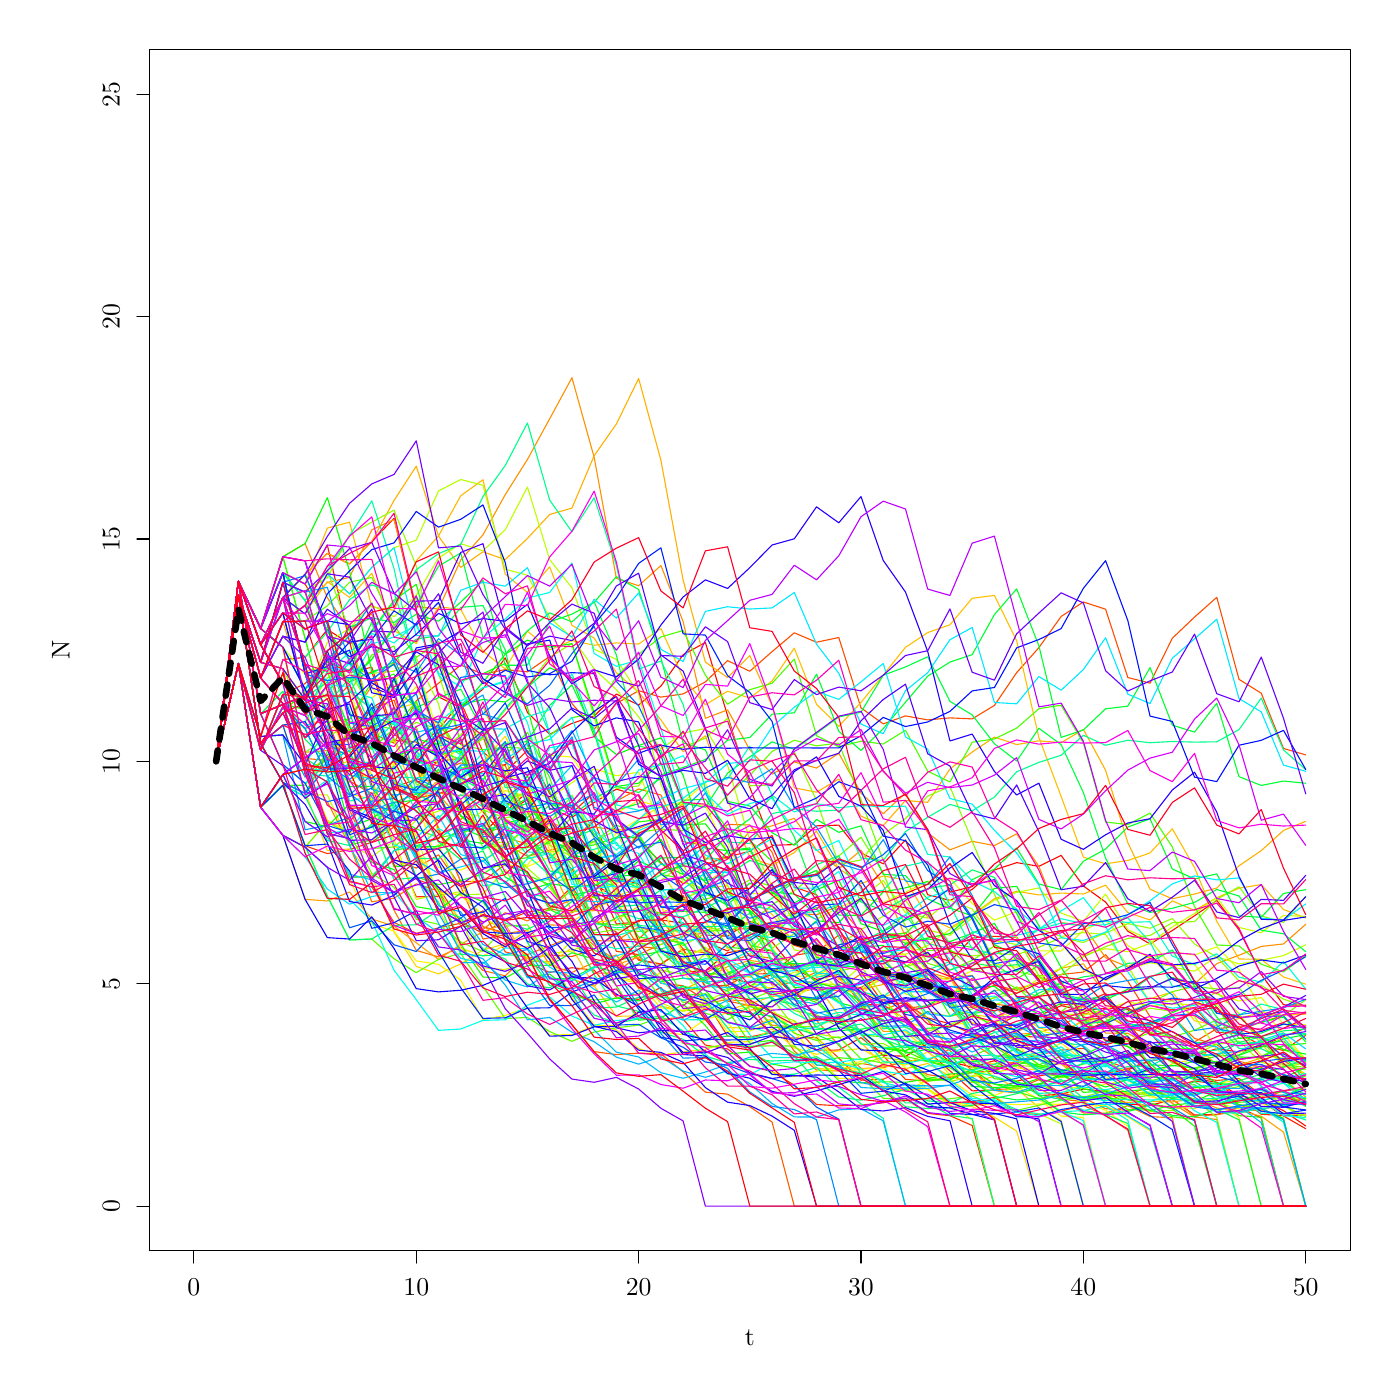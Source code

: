 % Created by tikzDevice version 0.9 on 2016-04-12 13:21:37
% !TEX encoding = UTF-8 Unicode
\documentclass{article}
\nonstopmode

\usepackage{tikz}

\usepackage[active,tightpage,psfixbb]{preview}

\PreviewEnvironment{pgfpicture}

\setlength\PreviewBorder{0pt}

\newcommand{\SweaveOpts}[1]{}  % do not interfere with LaTeX
\newcommand{\SweaveInput}[1]{} % because they are not real TeX commands
\newcommand{\Sexpr}[1]{}       % will only be parsed by R


\usepackage[utf8]{inputenc}
\usepackage{amsmath}
\usepackage{graphicx}
%\usepackage{bbold}
\usepackage{tikz}
%\usepackage{silence}
\usepackage{mdframed}
%\WarningFilter{mdframed}{You got a bad break}
\usepackage[colorinlistoftodos]{todonotes}
\usepackage{listings}
\usepackage{color}
\colorlet{exampcol}{blue!10}
\usepackage{multicol}
\usepackage{booktabs}

\title{BIO311: Population Ecology\\ \textit{Practical 10:\\ Stochasticity in Matrix Models\\ Population Viability Analysis\\ \& Metapopulation Dynamics.}}
\setlength\parindent{0pt}

\setcounter{tocdepth}{1} % Determines the depth of the table of contents;; 0:chapters, 1: chapters and sections, 2: chapters,sections and subsections

%\renewcommand{\theExercise}{\thechapter.\arabic{Exercise}}%

\setlength\parindent{0pt}

\begin{document}

\begin{tikzpicture}[x=1pt,y=1pt]
\definecolor{fillColor}{RGB}{255,255,255}
\path[use as bounding box,fill=fillColor,fill opacity=0.00] (0,0) rectangle (505.89,505.89);
\begin{scope}
\path[clip] (  0.00,  0.00) rectangle (505.89,505.89);
\definecolor{drawColor}{RGB}{0,0,0}

\path[draw=drawColor,line width= 0.4pt,line join=round,line cap=round] ( 70.07, 54.00) -- (471.82, 54.00);

\path[draw=drawColor,line width= 0.4pt,line join=round,line cap=round] ( 70.07, 54.00) -- ( 70.07, 49.50);

\path[draw=drawColor,line width= 0.4pt,line join=round,line cap=round] (150.42, 54.00) -- (150.42, 49.50);

\path[draw=drawColor,line width= 0.4pt,line join=round,line cap=round] (230.77, 54.00) -- (230.77, 49.50);

\path[draw=drawColor,line width= 0.4pt,line join=round,line cap=round] (311.12, 54.00) -- (311.12, 49.50);

\path[draw=drawColor,line width= 0.4pt,line join=round,line cap=round] (391.47, 54.00) -- (391.47, 49.50);

\path[draw=drawColor,line width= 0.4pt,line join=round,line cap=round] (471.82, 54.00) -- (471.82, 49.50);

\node[text=drawColor,anchor=base,inner sep=0pt, outer sep=0pt, scale=  0.93] at ( 70.07, 37.80) {0};

\node[text=drawColor,anchor=base,inner sep=0pt, outer sep=0pt, scale=  0.93] at (150.42, 37.80) {10};

\node[text=drawColor,anchor=base,inner sep=0pt, outer sep=0pt, scale=  0.93] at (230.77, 37.80) {20};

\node[text=drawColor,anchor=base,inner sep=0pt, outer sep=0pt, scale=  0.93] at (311.12, 37.80) {30};

\node[text=drawColor,anchor=base,inner sep=0pt, outer sep=0pt, scale=  0.93] at (391.47, 37.80) {40};

\node[text=drawColor,anchor=base,inner sep=0pt, outer sep=0pt, scale=  0.93] at (471.82, 37.80) {50};

\path[draw=drawColor,line width= 0.4pt,line join=round,line cap=round] ( 54.00, 70.07) -- ( 54.00,471.82);

\path[draw=drawColor,line width= 0.4pt,line join=round,line cap=round] ( 54.00, 70.07) -- ( 49.50, 70.07);

\path[draw=drawColor,line width= 0.4pt,line join=round,line cap=round] ( 54.00,150.42) -- ( 49.50,150.42);

\path[draw=drawColor,line width= 0.4pt,line join=round,line cap=round] ( 54.00,230.77) -- ( 49.50,230.77);

\path[draw=drawColor,line width= 0.4pt,line join=round,line cap=round] ( 54.00,311.12) -- ( 49.50,311.12);

\path[draw=drawColor,line width= 0.4pt,line join=round,line cap=round] ( 54.00,391.47) -- ( 49.50,391.47);

\path[draw=drawColor,line width= 0.4pt,line join=round,line cap=round] ( 54.00,471.82) -- ( 49.50,471.82);

\node[text=drawColor,rotate= 90.00,anchor=base,inner sep=0pt, outer sep=0pt, scale=  0.93] at ( 43.20, 70.07) {0};

\node[text=drawColor,rotate= 90.00,anchor=base,inner sep=0pt, outer sep=0pt, scale=  0.93] at ( 43.20,150.42) {5};

\node[text=drawColor,rotate= 90.00,anchor=base,inner sep=0pt, outer sep=0pt, scale=  0.93] at ( 43.20,230.77) {10};

\node[text=drawColor,rotate= 90.00,anchor=base,inner sep=0pt, outer sep=0pt, scale=  0.93] at ( 43.20,311.12) {15};

\node[text=drawColor,rotate= 90.00,anchor=base,inner sep=0pt, outer sep=0pt, scale=  0.93] at ( 43.20,391.47) {20};

\node[text=drawColor,rotate= 90.00,anchor=base,inner sep=0pt, outer sep=0pt, scale=  0.93] at ( 43.20,471.82) {25};

\path[draw=drawColor,line width= 0.4pt,line join=round,line cap=round] ( 54.00, 54.00) --
	(487.89, 54.00) --
	(487.89,487.89) --
	( 54.00,487.89) --
	( 54.00, 54.00);
\end{scope}
\begin{scope}
\path[clip] (  0.00,  0.00) rectangle (505.89,505.89);
\definecolor{drawColor}{RGB}{0,0,0}

\node[text=drawColor,anchor=base,inner sep=0pt, outer sep=0pt, scale=  0.93] at (270.95, 19.80) {t};

\node[text=drawColor,rotate= 90.00,anchor=base,inner sep=0pt, outer sep=0pt, scale=  0.93] at ( 25.20,270.95) {N};
\end{scope}
\begin{scope}
\path[clip] ( 54.00, 54.00) rectangle (487.89,487.89);
\definecolor{drawColor}{RGB}{255,0,0}

\path[draw=drawColor,line width= 0.4pt,line join=round,line cap=round] ( 78.11,230.77) --
	( 86.14,266.12) --
	( 94.18,239.74) --
	(102.21,267.56) --
	(110.25,268.33) --
	(118.28,278.40) --
	(126.31,273.37) --
	(134.35,275.88) --
	(142.39,250.05) --
	(150.42,223.35) --
	(158.46,224.49) --
	(166.49,212.81) --
	(174.52,204.85) --
	(182.56,212.46) --
	(190.59,219.74) --
	(198.63,205.42) --
	(206.67,199.16) --
	(214.70,186.51) --
	(222.73,181.26) --
	(230.77,183.88) --
	(238.81,169.04) --
	(246.84,154.59) --
	(254.88,155.11) --
	(262.91,161.63) --
	(270.94,162.98) --
	(278.98,162.30) --
	(287.01,151.54) --
	(295.05,150.77) --
	(303.09,145.33) --
	(311.12,132.24) --
	(319.15,124.52) --
	(327.19,124.21) --
	(335.22,128.71) --
	(343.26,122.30) --
	(351.30,120.24) --
	(359.33,122.62) --
	(367.37,117.68) --
	(375.40,109.93) --
	(383.44,110.55) --
	(391.47,112.36) --
	(399.50,111.45) --
	(407.54,106.90) --
	(415.57,106.43) --
	(423.61,108.60) --
	(431.64,102.99) --
	(439.68,103.19) --
	(447.71,105.73) --
	(455.75,101.93) --
	(463.79, 70.07) --
	(471.82, 70.07);
\definecolor{drawColor}{RGB}{255,8,0}

\path[draw=drawColor,line width= 0.4pt,line join=round,line cap=round] ( 78.11,230.77) --
	( 86.14,295.85) --
	( 94.18,272.95) --
	(102.21,289.92) --
	(110.25,298.34) --
	(118.28,305.90) --
	(126.31,302.12) --
	(134.35,310.22) --
	(142.39,318.58) --
	(150.42,284.97) --
	(158.46,254.09) --
	(166.49,250.11) --
	(174.52,256.92) --
	(182.56,268.19) --
	(190.59,248.44) --
	(198.63,240.54) --
	(206.67,244.49) --
	(214.70,247.15) --
	(222.73,255.09) --
	(230.77,251.12) --
	(238.81,257.95) --
	(246.84,269.29) --
	(254.88,273.75) --
	(262.91,247.29) --
	(270.94,221.37) --
	(278.98,200.44) --
	(287.01,200.70) --
	(295.05,207.47) --
	(303.09,207.72) --
	(311.12,197.67) --
	(319.15,193.74) --
	(327.19,202.38) --
	(335.22,182.59) --
	(343.26,180.52) --
	(351.30,184.51) --
	(359.33,191.51) --
	(367.37,194.18) --
	(375.40,192.85) --
	(383.44,196.79) --
	(391.47,185.75) --
	(399.50,179.93) --
	(407.54,169.38) --
	(415.57,164.81) --
	(423.61,169.64) --
	(431.64,174.99) --
	(439.68,180.50) --
	(447.71,169.87) --
	(455.75,153.74) --
	(463.79,142.81) --
	(471.82,142.65);
\definecolor{drawColor}{RGB}{255,15,0}

\path[draw=drawColor,line width= 0.4pt,line join=round,line cap=round] ( 78.11,230.77) --
	( 86.14,295.85) --
	( 94.18,278.77) --
	(102.21,298.95) --
	(110.25,294.87) --
	(118.28,308.94) --
	(126.31,273.90) --
	(134.35,245.75) --
	(142.39,220.75) --
	(150.42,217.38) --
	(158.46,219.06) --
	(166.49,222.18) --
	(174.52,228.55) --
	(182.56,229.57) --
	(190.59,237.46) --
	(198.63,213.79) --
	(206.67,210.51) --
	(214.70,215.91) --
	(222.73,220.73) --
	(230.77,218.32) --
	(238.81,201.62) --
	(246.84,181.32) --
	(254.88,166.38) --
	(262.91,152.50) --
	(270.94,150.74) --
	(278.98,153.78) --
	(287.01,146.27) --
	(295.05,144.52) --
	(303.09,149.39) --
	(311.12,149.05) --
	(319.15,153.41) --
	(327.19,153.43) --
	(335.22,147.41) --
	(343.26,142.98) --
	(351.30,136.24) --
	(359.33,134.82) --
	(367.37,139.00) --
	(375.40,138.73) --
	(383.44,142.50) --
	(391.47,140.62) --
	(399.50,141.56) --
	(407.54,141.09) --
	(415.57,132.78) --
	(423.61,123.23) --
	(431.64,116.04) --
	(439.68,114.84) --
	(447.71,110.01) --
	(455.75,108.40) --
	(463.79,104.53) --
	(471.82, 99.03);
\definecolor{drawColor}{RGB}{255,23,0}

\path[draw=drawColor,line width= 0.4pt,line join=round,line cap=round] ( 78.11,230.77) --
	( 86.14,291.03) --
	( 94.18,266.53) --
	(102.21,264.26) --
	(110.25,226.24) --
	(118.28,231.73) --
	(126.31,241.70) --
	(134.35,250.05) --
	(142.39,255.09) --
	(150.42,230.60) --
	(158.46,230.40) --
	(166.49,238.98) --
	(174.52,214.82) --
	(182.56,211.65) --
	(190.59,217.02) --
	(198.63,203.82) --
	(206.67,200.77) --
	(214.70,209.31) --
	(222.73,188.73) --
	(230.77,186.43) --
	(238.81,173.51) --
	(246.84,172.24) --
	(254.88,165.49) --
	(262.91,162.25) --
	(270.94,168.86) --
	(278.98,165.55) --
	(287.01,155.59) --
	(295.05,152.00) --
	(303.09,153.80) --
	(311.12,142.93) --
	(319.15,142.74) --
	(327.19,137.60) --
	(335.22,125.94) --
	(343.26,118.96) --
	(351.30,111.70) --
	(359.33,112.01) --
	(367.37,115.20) --
	(375.40,117.09) --
	(383.44,118.56) --
	(391.47,117.83) --
	(399.50,118.19) --
	(407.54,119.29) --
	(415.57,122.64) --
	(423.61,123.63) --
	(431.64,124.56) --
	(439.68,126.94) --
	(447.71,125.75) --
	(455.75,127.83) --
	(463.79,131.33) --
	(471.82,134.34);
\definecolor{drawColor}{RGB}{255,31,0}

\path[draw=drawColor,line width= 0.4pt,line join=round,line cap=round] ( 78.11,230.77) --
	( 86.14,291.03) --
	( 94.18,266.53) --
	(102.21,295.48) --
	(110.25,291.90) --
	(118.28,266.90) --
	(126.31,259.46) --
	(134.35,263.18) --
	(142.39,238.32) --
	(150.42,237.79) --
	(158.46,225.96) --
	(166.49,220.98) --
	(174.52,212.52) --
	(182.56,203.31) --
	(190.59,207.91) --
	(198.63,205.61) --
	(206.67,206.76) --
	(214.70,189.84) --
	(222.73,171.98) --
	(230.77,172.78) --
	(238.81,180.56) --
	(246.84,182.24) --
	(254.88,168.02) --
	(262.91,167.60) --
	(270.94,172.98) --
	(278.98,170.29) --
	(287.01,174.32) --
	(295.05,164.85) --
	(303.09,160.25) --
	(311.12,164.98) --
	(319.15,167.46) --
	(327.19,168.81) --
	(335.22,161.04) --
	(343.26,158.48) --
	(351.30,166.93) --
	(359.33,167.53) --
	(367.37,167.23) --
	(375.40,155.71) --
	(383.44,142.73) --
	(391.47,143.40) --
	(399.50,146.91) --
	(407.54,136.10) --
	(415.57,126.79) --
	(423.61,118.80) --
	(431.64,111.93) --
	(439.68,112.07) --
	(447.71,114.21) --
	(455.75,107.94) --
	(463.79,102.63) --
	(471.82, 98.03);
\definecolor{drawColor}{RGB}{255,38,0}

\path[draw=drawColor,line width= 0.4pt,line join=round,line cap=round] ( 78.11,230.77) --
	( 86.14,266.12) --
	( 94.18,234.79) --
	(102.21,254.99) --
	(110.25,258.87) --
	(118.28,266.77) --
	(126.31,262.82) --
	(134.35,264.80) --
	(142.39,240.54) --
	(150.42,235.13) --
	(158.46,242.26) --
	(166.49,252.18) --
	(174.52,234.24) --
	(182.56,226.88) --
	(190.59,234.77) --
	(198.63,219.07) --
	(206.67,212.16) --
	(214.70,219.44) --
	(222.73,205.14) --
	(230.77,202.45) --
	(238.81,194.21) --
	(246.84,186.53) --
	(254.88,193.51) --
	(262.91,196.30) --
	(270.94,198.26) --
	(278.98,203.99) --
	(287.01,185.32) --
	(295.05,182.56) --
	(303.09,170.31) --
	(311.12,154.67) --
	(319.15,143.38) --
	(327.19,143.33) --
	(335.22,138.08) --
	(343.26,135.94) --
	(351.30,132.23) --
	(359.33,129.84) --
	(367.37,126.69) --
	(375.40,122.95) --
	(383.44,118.30) --
	(391.47,115.89) --
	(399.50,118.33) --
	(407.54,119.57) --
	(415.57,113.07) --
	(423.61,112.99) --
	(431.64,115.30) --
	(439.68,114.15) --
	(447.71,109.38) --
	(455.75,103.24) --
	(463.79,102.75) --
	(471.82,102.99);
\definecolor{drawColor}{RGB}{255,46,0}

\path[draw=drawColor,line width= 0.4pt,line join=round,line cap=round] ( 78.11,230.77) --
	( 86.14,295.85) --
	( 94.18,278.77) --
	(102.21,298.95) --
	(110.25,294.87) --
	(118.28,280.65) --
	(126.31,243.65) --
	(134.35,222.25) --
	(142.39,199.52) --
	(150.42,181.82) --
	(158.46,181.94) --
	(166.49,187.79) --
	(174.52,171.01) --
	(182.56,168.77) --
	(190.59,157.94) --
	(198.63,154.48) --
	(206.67,156.21) --
	(214.70,155.35) --
	(222.73,145.51) --
	(230.77,144.75) --
	(238.81,149.10) --
	(246.84,137.64) --
	(254.88,128.25) --
	(262.91,126.85) --
	(270.94,120.67) --
	(278.98,118.66) --
	(287.01,113.74) --
	(295.05,106.78) --
	(303.09,106.30) --
	(311.12,106.54) --
	(319.15,107.39) --
	(327.19,108.91) --
	(335.22,103.56) --
	(343.26,102.73) --
	(351.30, 99.19) --
	(359.33, 70.07) --
	(367.37, 70.07) --
	(375.40, 70.07) --
	(383.44, 70.07) --
	(391.47, 70.07) --
	(399.50, 70.07) --
	(407.54, 70.07) --
	(415.57, 70.07) --
	(423.61, 70.07) --
	(431.64, 70.07) --
	(439.68, 70.07) --
	(447.71, 70.07) --
	(455.75, 70.07) --
	(463.79, 70.07) --
	(471.82, 70.07);
\definecolor{drawColor}{RGB}{255,54,0}

\path[draw=drawColor,line width= 0.4pt,line join=round,line cap=round] ( 78.11,230.77) --
	( 86.14,266.12) --
	( 94.18,214.19) --
	(102.21,222.09) --
	(110.25,200.27) --
	(118.28,197.44) --
	(126.31,198.85) --
	(134.35,201.58) --
	(142.39,207.07) --
	(150.42,188.14) --
	(158.46,185.24) --
	(166.49,172.73) --
	(174.52,168.64) --
	(182.56,173.33) --
	(190.59,176.28) --
	(198.63,177.63) --
	(206.67,185.50) --
	(214.70,173.36) --
	(222.73,169.07) --
	(230.77,159.14) --
	(238.81,157.56) --
	(246.84,163.03) --
	(254.88,149.40) --
	(262.91,149.91) --
	(270.94,153.86) --
	(278.98,154.10) --
	(287.01,160.69) --
	(295.05,161.95) --
	(303.09,161.32) --
	(311.12,161.64) --
	(319.15,150.51) --
	(327.19,149.95) --
	(335.22,154.47) --
	(343.26,142.29) --
	(351.30,132.23) --
	(359.33,130.74) --
	(367.37,131.49) --
	(375.40,131.11) --
	(383.44,132.93) --
	(391.47,136.98) --
	(399.50,138.35) --
	(407.54,139.48) --
	(415.57,142.54) --
	(423.61,141.01) --
	(431.64,141.78) --
	(439.68,132.83) --
	(447.71,132.50) --
	(455.75,128.16) --
	(463.79,126.27) --
	(471.82,131.79);
\definecolor{drawColor}{RGB}{255,61,0}

\path[draw=drawColor,line width= 0.4pt,line join=round,line cap=round] ( 78.11,230.77) --
	( 86.14,266.12) --
	( 94.18,234.79) --
	(102.21,250.46) --
	(110.25,242.62) --
	(118.28,246.54) --
	(126.31,223.59) --
	(134.35,219.15) --
	(142.39,221.37) --
	(150.42,224.29) --
	(158.46,230.88) --
	(166.49,231.84) --
	(174.52,239.88) --
	(182.56,215.86) --
	(190.59,212.53) --
	(198.63,196.94) --
	(206.67,191.94) --
	(214.70,179.58) --
	(222.73,162.13) --
	(230.77,160.94) --
	(238.81,150.57) --
	(246.84,149.70) --
	(254.88,144.39) --
	(262.91,131.44) --
	(270.94,131.16) --
	(278.98,132.93) --
	(287.01,135.31) --
	(295.05,126.40) --
	(303.09,126.46) --
	(311.12,130.94) --
	(319.15,124.38) --
	(327.19,115.88) --
	(335.22,115.21) --
	(343.26,116.75) --
	(351.30,118.39) --
	(359.33,118.85) --
	(367.37,122.51) --
	(375.40,124.73) --
	(383.44,126.43) --
	(391.47,127.08) --
	(399.50,122.65) --
	(407.54,119.77) --
	(415.57,122.55) --
	(423.61,123.84) --
	(431.64,116.80) --
	(439.68,115.47) --
	(447.71,116.14) --
	(455.75,110.31) --
	(463.79,110.13) --
	(471.82,107.33);
\definecolor{drawColor}{RGB}{255,69,0}

\path[draw=drawColor,line width= 0.4pt,line join=round,line cap=round] ( 78.11,230.77) --
	( 86.14,266.12) --
	( 94.18,214.19) --
	(102.21,226.01) --
	(110.25,227.92) --
	(118.28,208.11) --
	(126.31,187.63) --
	(134.35,185.39) --
	(142.39,172.57) --
	(150.42,168.62) --
	(158.46,170.59) --
	(166.49,172.28) --
	(174.52,176.78) --
	(182.56,161.93) --
	(190.59,159.72) --
	(198.63,160.83) --
	(206.67,160.27) --
	(214.70,162.96) --
	(222.73,168.94) --
	(230.77,158.91) --
	(238.81,157.39) --
	(246.84,162.82) --
	(254.88,149.23) --
	(262.91,149.74) --
	(270.94,143.75) --
	(278.98,131.17) --
	(287.01,130.77) --
	(295.05,130.97) --
	(303.09,123.57) --
	(311.12,115.54) --
	(319.15,115.92) --
	(327.19,119.38) --
	(335.22,114.15) --
	(343.26,107.22) --
	(351.30,107.68) --
	(359.33,109.42) --
	(367.37,103.91) --
	(375.40,103.11) --
	(383.44,104.39) --
	(391.47,106.45) --
	(399.50,102.83) --
	(407.54, 97.58) --
	(415.57, 70.07) --
	(423.61, 70.07) --
	(431.64, 70.07) --
	(439.68, 70.07) --
	(447.71, 70.07) --
	(455.75, 70.07) --
	(463.79, 70.07) --
	(471.82, 70.07);
\definecolor{drawColor}{RGB}{255,77,0}

\path[draw=drawColor,line width= 0.4pt,line join=round,line cap=round] ( 78.11,230.77) --
	( 86.14,291.03) --
	( 94.18,260.90) --
	(102.21,251.66) --
	(110.25,239.31) --
	(118.28,250.05) --
	(126.31,258.65) --
	(134.35,240.89) --
	(142.39,237.35) --
	(150.42,252.64) --
	(158.46,258.99) --
	(166.49,265.58) --
	(174.52,262.28) --
	(182.56,263.93) --
	(190.59,263.11) --
	(198.63,268.67) --
	(206.67,251.66) --
	(214.70,242.39) --
	(222.73,251.66) --
	(230.77,256.30) --
	(238.81,253.98) --
	(246.84,255.14) --
	(254.88,259.49) --
	(262.91,267.17) --
	(270.94,263.33) --
	(278.98,270.42) --
	(287.01,277.22) --
	(295.05,273.82) --
	(303.09,275.52) --
	(311.12,250.10) --
	(319.15,244.31) --
	(327.19,247.20) --
	(335.22,245.75) --
	(343.26,246.48) --
	(351.30,246.12) --
	(359.33,250.99) --
	(367.37,262.83) --
	(375.40,271.86) --
	(383.44,283.13) --
	(391.47,288.36) --
	(399.50,285.75) --
	(407.54,261.05) --
	(415.57,259.03) --
	(423.61,275.24) --
	(431.64,282.90) --
	(439.68,290.05) --
	(447.71,260.41) --
	(455.75,255.39) --
	(463.79,235.43) --
	(471.82,233.11);
\definecolor{drawColor}{RGB}{255,84,0}

\path[draw=drawColor,line width= 0.4pt,line join=round,line cap=round] ( 78.11,230.77) --
	( 86.14,291.03) --
	( 94.18,260.90) --
	(102.21,281.19) --
	(110.25,281.49) --
	(118.28,281.34) --
	(126.31,256.06) --
	(134.35,249.68) --
	(142.39,252.87) --
	(150.42,229.49) --
	(158.46,206.02) --
	(166.49,187.28) --
	(174.52,187.48) --
	(182.56,193.58) --
	(190.59,190.53) --
	(198.63,177.46) --
	(206.67,176.00) --
	(214.70,182.38) --
	(222.73,166.01) --
	(230.77,166.58) --
	(238.81,174.00) --
	(246.84,162.91) --
	(254.88,161.56) --
	(262.91,169.61) --
	(270.94,170.56) --
	(278.98,172.76) --
	(287.01,164.29) --
	(295.05,161.81) --
	(303.09,167.99) --
	(311.12,164.90) --
	(319.15,154.92) --
	(327.19,141.54) --
	(335.22,142.45) --
	(343.26,145.79) --
	(351.30,146.12) --
	(359.33,149.96) --
	(367.37,148.04) --
	(375.40,151.09) --
	(383.44,153.74) --
	(391.47,154.64) --
	(399.50,160.92) --
	(407.54,151.32) --
	(415.57,138.53) --
	(423.61,129.44) --
	(431.64,129.38) --
	(439.68,134.16) --
	(447.71,134.99) --
	(455.75,136.30) --
	(463.79,139.10) --
	(471.82,139.53);
\definecolor{drawColor}{RGB}{255,92,0}

\path[draw=drawColor,line width= 0.4pt,line join=round,line cap=round] ( 78.11,230.77) --
	( 86.14,266.12) --
	( 94.18,234.79) --
	(102.21,254.99) --
	(110.25,231.86) --
	(118.28,207.83) --
	(126.31,188.93) --
	(134.35,189.09) --
	(142.39,195.29) --
	(150.42,192.19) --
	(158.46,197.01) --
	(166.49,185.52) --
	(174.52,166.57) --
	(182.56,168.14) --
	(190.59,160.31) --
	(198.63,145.08) --
	(206.67,135.56) --
	(214.70,125.89) --
	(222.73,124.81) --
	(230.77,125.35) --
	(238.81,125.08) --
	(246.84,118.60) --
	(254.88,111.23) --
	(262.91,110.52) --
	(270.94,105.99) --
	(278.98,100.44) --
	(287.01, 70.07) --
	(295.05, 70.07) --
	(303.09, 70.07) --
	(311.12, 70.07) --
	(319.15, 70.07) --
	(327.19, 70.07) --
	(335.22, 70.07) --
	(343.26, 70.07) --
	(351.30, 70.07) --
	(359.33, 70.07) --
	(367.37, 70.07) --
	(375.40, 70.07) --
	(383.44, 70.07) --
	(391.47, 70.07) --
	(399.50, 70.07) --
	(407.54, 70.07) --
	(415.57, 70.07) --
	(423.61, 70.07) --
	(431.64, 70.07) --
	(439.68, 70.07) --
	(447.71, 70.07) --
	(455.75, 70.07) --
	(463.79, 70.07) --
	(471.82, 70.07);
\definecolor{drawColor}{RGB}{255,99,0}

\path[draw=drawColor,line width= 0.4pt,line join=round,line cap=round] ( 78.11,230.77) --
	( 86.14,266.12) --
	( 94.18,234.79) --
	(102.21,254.99) --
	(110.25,231.86) --
	(118.28,231.04) --
	(126.31,239.98) --
	(134.35,215.54) --
	(142.39,212.41) --
	(150.42,217.78) --
	(158.46,226.70) --
	(166.49,230.21) --
	(174.52,228.45) --
	(182.56,229.33) --
	(190.59,209.82) --
	(198.63,208.92) --
	(206.67,199.35) --
	(214.70,176.94) --
	(222.73,176.41) --
	(230.77,163.89) --
	(238.81,163.05) --
	(246.84,156.76) --
	(254.88,151.61) --
	(262.91,144.16) --
	(270.94,142.52) --
	(278.98,138.10) --
	(287.01,126.08) --
	(295.05,119.21) --
	(303.09,118.90) --
	(311.12,121.64) --
	(319.15,120.27) --
	(327.19,122.30) --
	(335.22,117.55) --
	(343.26,116.49) --
	(351.30,119.51) --
	(359.33,112.21) --
	(367.37,112.51) --
	(375.40,115.74) --
	(383.44,110.88) --
	(391.47,109.21) --
	(399.50,105.27) --
	(407.54,104.66) --
	(415.57,106.81) --
	(423.61,105.73) --
	(431.64,106.27) --
	(439.68,106.97) --
	(447.71,108.55) --
	(455.75,108.78) --
	(463.79,111.75) --
	(471.82,112.36);
\definecolor{drawColor}{RGB}{255,107,0}

\path[draw=drawColor,line width= 0.4pt,line join=round,line cap=round] ( 78.11,230.77) --
	( 86.14,291.03) --
	( 94.18,237.20) --
	(102.21,223.15) --
	(110.25,219.23) --
	(118.28,233.28) --
	(126.31,214.70) --
	(134.35,213.13) --
	(142.39,221.53) --
	(150.42,217.33) --
	(158.46,219.43) --
	(166.49,218.38) --
	(174.52,218.91) --
	(182.56,200.81) --
	(190.59,196.46) --
	(198.63,198.63) --
	(206.67,200.96) --
	(214.70,210.18) --
	(222.73,216.41) --
	(230.77,220.81) --
	(238.81,218.61) --
	(246.84,201.78) --
	(254.88,200.31) --
	(262.91,207.98) --
	(270.94,207.79) --
	(278.98,197.96) --
	(287.01,175.92) --
	(295.05,175.33) --
	(303.09,178.44) --
	(311.12,169.12) --
	(319.15,152.66) --
	(327.19,154.11) --
	(335.22,147.35) --
	(343.26,145.24) --
	(351.30,152.39) --
	(359.33,142.99) --
	(367.37,142.21) --
	(375.40,137.39) --
	(383.44,135.12) --
	(391.47,139.77) --
	(399.50,139.28) --
	(407.54,134.53) --
	(415.57,132.42) --
	(423.61,138.55) --
	(431.64,130.64) --
	(439.68,128.43) --
	(447.71,122.43) --
	(455.75,120.19) --
	(463.79,122.66) --
	(471.82,117.67);
\definecolor{drawColor}{RGB}{255,115,0}

\path[draw=drawColor,line width= 0.4pt,line join=round,line cap=round] ( 78.11,230.77) --
	( 86.14,291.03) --
	( 94.18,266.53) --
	(102.21,264.26) --
	(110.25,253.06) --
	(118.28,245.31) --
	(126.31,213.05) --
	(134.35,196.07) --
	(142.39,176.98) --
	(150.42,162.47) --
	(158.46,160.08) --
	(166.49,163.69) --
	(174.52,155.19) --
	(182.56,153.28) --
	(190.59,160.97) --
	(198.63,164.09) --
	(206.67,167.39) --
	(214.70,154.22) --
	(222.73,154.25) --
	(230.77,160.97) --
	(238.81,164.61) --
	(246.84,167.66) --
	(254.88,168.72) --
	(262.91,176.04) --
	(270.94,164.85) --
	(278.98,149.92) --
	(287.01,150.92) --
	(295.05,154.66) --
	(303.09,152.79) --
	(311.12,143.71) --
	(319.15,140.82) --
	(327.19,144.17) --
	(335.22,137.20) --
	(343.26,126.28) --
	(351.30,118.97) --
	(359.33,111.82) --
	(367.37,110.98) --
	(375.40,112.49) --
	(383.44,108.70) --
	(391.47,107.81) --
	(399.50,110.28) --
	(407.54,110.11) --
	(415.57,113.41) --
	(423.61,108.68) --
	(431.64,102.66) --
	(439.68,103.04) --
	(447.71,104.58) --
	(455.75,104.72) --
	(463.79,107.42) --
	(471.82,108.95);
\definecolor{drawColor}{RGB}{255,122,0}

\path[draw=drawColor,line width= 0.4pt,line join=round,line cap=round] ( 78.11,230.77) --
	( 86.14,291.03) --
	( 94.18,237.20) --
	(102.21,243.83) --
	(110.25,219.97) --
	(118.28,216.22) --
	(126.31,200.38) --
	(134.35,180.02) --
	(142.39,181.32) --
	(150.42,186.51) --
	(158.46,183.91) --
	(166.49,171.43) --
	(174.52,170.11) --
	(182.56,176.10) --
	(190.59,173.11) --
	(198.63,177.37) --
	(206.67,180.76) --
	(214.70,165.94) --
	(222.73,165.90) --
	(230.77,170.98) --
	(238.81,168.44) --
	(246.84,157.79) --
	(254.88,154.28) --
	(262.91,158.29) --
	(270.94,160.81) --
	(278.98,159.55) --
	(287.01,149.38) --
	(295.05,137.18) --
	(303.09,128.15) --
	(311.12,119.79) --
	(319.15,120.04) --
	(327.19,122.54) --
	(335.22,122.68) --
	(343.26,126.82) --
	(351.30,129.12) --
	(359.33,123.75) --
	(367.37,121.14) --
	(375.40,116.19) --
	(383.44,108.75) --
	(391.47,103.69) --
	(399.50,103.62) --
	(407.54,106.35) --
	(415.57,102.41) --
	(423.61,101.97) --
	(431.64, 70.07) --
	(439.68, 70.07) --
	(447.71, 70.07) --
	(455.75, 70.07) --
	(463.79, 70.07) --
	(471.82, 70.07);
\definecolor{drawColor}{RGB}{255,130,0}

\path[draw=drawColor,line width= 0.4pt,line join=round,line cap=round] ( 78.11,230.77) --
	( 86.14,295.85) --
	( 94.18,278.77) --
	(102.21,304.69) --
	(110.25,309.46) --
	(118.28,289.89) --
	(126.31,278.27) --
	(134.35,284.08) --
	(142.39,255.77) --
	(150.42,228.82) --
	(158.46,206.77) --
	(166.49,187.37) --
	(174.52,170.89) --
	(182.56,168.54) --
	(190.59,169.72) --
	(198.63,157.22) --
	(206.67,154.49) --
	(214.70,158.12) --
	(222.73,160.84) --
	(230.77,148.71) --
	(238.81,146.59) --
	(246.84,147.65) --
	(254.88,149.18) --
	(262.91,152.55) --
	(270.94,153.05) --
	(278.98,157.17) --
	(287.01,157.41) --
	(295.05,151.00) --
	(303.09,148.52) --
	(311.12,153.99) --
	(319.15,151.26) --
	(327.19,152.63) --
	(335.22,151.94) --
	(343.26,152.28) --
	(351.30,142.26) --
	(359.33,139.87) --
	(367.37,132.58) --
	(375.40,122.70) --
	(383.44,121.98) --
	(391.47,116.08) --
	(399.50,115.57) --
	(407.54,119.49) --
	(415.57,114.03) --
	(423.61,107.20) --
	(431.64,102.23) --
	(439.68,101.37) --
	(447.71, 70.07) --
	(455.75, 70.07) --
	(463.79, 70.07) --
	(471.82, 70.07);
\definecolor{drawColor}{RGB}{255,138,0}

\path[draw=drawColor,line width= 0.4pt,line join=round,line cap=round] ( 78.11,230.77) --
	( 86.14,291.03) --
	( 94.18,237.20) --
	(102.21,243.83) --
	(110.25,240.51) --
	(118.28,242.17) --
	(126.31,245.92) --
	(134.35,257.96) --
	(142.39,266.49) --
	(150.42,248.20) --
	(158.46,244.42) --
	(166.49,233.69) --
	(174.52,223.51) --
	(182.56,209.71) --
	(190.59,186.75) --
	(198.63,171.68) --
	(206.67,171.38) --
	(214.70,164.23) --
	(222.73,158.76) --
	(230.77,150.59) --
	(238.81,137.43) --
	(246.84,138.50) --
	(254.88,143.40) --
	(262.91,144.65) --
	(270.94,144.03) --
	(278.98,135.44) --
	(287.01,134.80) --
	(295.05,138.56) --
	(303.09,138.49) --
	(311.12,142.15) --
	(319.15,142.23) --
	(327.19,147.96) --
	(335.22,151.09) --
	(343.26,143.73) --
	(351.30,131.65) --
	(359.33,131.01) --
	(367.37,132.96) --
	(375.40,136.94) --
	(383.44,140.14) --
	(391.47,142.13) --
	(399.50,132.58) --
	(407.54,132.51) --
	(415.57,128.04) --
	(423.61,118.06) --
	(431.64,112.05) --
	(439.68,110.73) --
	(447.71,106.45) --
	(455.75,104.94) --
	(463.79,101.44) --
	(471.82, 70.07);
\definecolor{drawColor}{RGB}{255,145,0}

\path[draw=drawColor,line width= 0.4pt,line join=round,line cap=round] ( 78.11,230.77) --
	( 86.14,291.03) --
	( 94.18,260.90) --
	(102.21,281.19) --
	(110.25,287.12) --
	(118.28,295.42) --
	(126.31,297.25) --
	(134.35,314.43) --
	(142.39,318.15) --
	(150.42,286.70) --
	(158.46,285.79) --
	(166.49,303.54) --
	(174.52,312.63) --
	(182.56,327.13) --
	(190.59,339.86) --
	(198.63,354.57) --
	(206.67,369.39) --
	(214.70,340.62) --
	(222.73,296.87) --
	(230.77,294.23) --
	(238.81,301.54) --
	(246.84,281.31) --
	(254.88,246.34) --
	(262.91,249.36) --
	(270.94,234.97) --
	(278.98,226.14) --
	(287.01,230.56) --
	(295.05,228.35) --
	(303.09,233.68) --
	(311.12,219.30) --
	(319.15,211.84) --
	(327.19,219.39) --
	(335.22,204.96) --
	(343.26,198.79) --
	(351.30,201.88) --
	(359.33,200.33) --
	(367.37,204.58) --
	(375.40,192.83) --
	(383.44,172.51) --
	(391.47,171.54) --
	(399.50,159.80) --
	(407.54,156.54) --
	(415.57,160.49) --
	(423.61,152.06) --
	(431.64,150.33) --
	(439.68,157.68) --
	(447.71,160.72) --
	(455.75,163.89) --
	(463.79,164.79) --
	(471.82,171.88);
\definecolor{drawColor}{RGB}{255,153,0}

\path[draw=drawColor,line width= 0.4pt,line join=round,line cap=round] ( 78.11,230.77) --
	( 86.14,295.85) --
	( 94.18,278.77) --
	(102.21,272.02) --
	(110.25,234.06) --
	(118.28,234.66) --
	(126.31,238.75) --
	(134.35,250.04) --
	(142.39,231.59) --
	(150.42,228.91) --
	(158.46,218.76) --
	(166.49,209.67) --
	(174.52,217.98) --
	(182.56,203.29) --
	(190.59,200.87) --
	(198.63,209.08) --
	(206.67,204.97) --
	(214.70,207.02) --
	(222.73,206.00) --
	(230.77,206.51) --
	(238.81,209.89) --
	(246.84,215.47) --
	(254.88,195.49) --
	(262.91,195.68) --
	(270.94,205.63) --
	(278.98,207.47) --
	(287.01,210.20) --
	(295.05,198.77) --
	(303.09,191.96) --
	(311.12,198.65) --
	(319.15,186.13) --
	(327.19,167.42) --
	(335.22,154.69) --
	(343.26,152.28) --
	(351.30,153.48) --
	(359.33,142.93) --
	(367.37,132.16) --
	(375.40,132.60) --
	(383.44,135.67) --
	(391.47,134.13) --
	(399.50,134.90) --
	(407.54,134.52) --
	(415.57,126.96) --
	(423.61,118.30) --
	(431.64,118.76) --
	(439.68,121.09) --
	(447.71,119.93) --
	(455.75,120.51) --
	(463.79,121.56) --
	(471.82,117.34);
\definecolor{drawColor}{RGB}{255,161,0}

\path[draw=drawColor,line width= 0.4pt,line join=round,line cap=round] ( 78.11,230.77) --
	( 86.14,266.12) --
	( 94.18,214.19) --
	(102.21,204.06) --
	(110.25,180.91) --
	(118.28,180.32) --
	(126.31,183.56) --
	(134.35,173.81) --
	(142.39,171.24) --
	(150.42,165.20) --
	(158.46,159.20) --
	(166.49,164.60) --
	(174.52,169.25) --
	(182.56,172.01) --
	(190.59,158.53) --
	(198.63,158.41) --
	(206.67,152.10) --
	(214.70,149.51) --
	(222.73,157.26) --
	(230.77,160.05) --
	(238.81,152.22) --
	(246.84,148.08) --
	(254.88,152.25) --
	(262.91,156.57) --
	(270.94,158.83) --
	(278.98,157.70) --
	(287.01,160.61) --
	(295.05,166.28) --
	(303.09,156.59) --
	(311.12,142.78) --
	(319.15,133.21) --
	(327.19,133.10) --
	(335.22,128.61) --
	(343.26,126.76) --
	(351.30,130.75) --
	(359.33,128.75) --
	(367.37,122.62) --
	(375.40,120.42) --
	(383.44,121.52) --
	(391.47,114.84) --
	(399.50,108.29) --
	(407.54,107.52) --
	(415.57,107.91) --
	(423.61,107.71) --
	(431.64,108.81) --
	(439.68,105.49) --
	(447.71,104.61) --
	(455.75,102.55) --
	(463.79, 96.80) --
	(471.82, 70.07);
\definecolor{drawColor}{RGB}{255,168,0}

\path[draw=drawColor,line width= 0.4pt,line join=round,line cap=round] ( 78.11,230.77) --
	( 86.14,291.03) --
	( 94.18,260.90) --
	(102.21,281.19) --
	(110.25,256.13) --
	(118.28,227.94) --
	(126.31,229.39) --
	(134.35,241.35) --
	(142.39,223.20) --
	(150.42,216.90) --
	(158.46,223.99) --
	(166.49,228.33) --
	(174.52,230.36) --
	(182.56,237.75) --
	(190.59,214.28) --
	(198.63,193.89) --
	(206.67,176.46) --
	(214.70,176.81) --
	(222.73,185.16) --
	(230.77,189.86) --
	(238.81,178.95) --
	(246.84,161.10) --
	(254.88,162.57) --
	(262.91,155.19) --
	(270.94,140.82) --
	(278.98,142.17) --
	(287.01,147.21) --
	(295.05,148.59) --
	(303.09,147.90) --
	(311.12,148.24) --
	(319.15,150.16) --
	(327.19,153.37) --
	(335.22,151.76) --
	(343.26,142.69) --
	(351.30,141.79) --
	(359.33,148.01) --
	(367.37,148.80) --
	(375.40,150.50) --
	(383.44,156.02) --
	(391.47,157.61) --
	(399.50,146.39) --
	(407.54,135.16) --
	(415.57,135.60) --
	(423.61,138.83) --
	(431.64,129.12) --
	(439.68,120.80) --
	(447.71,120.97) --
	(455.75,123.57) --
	(463.79,115.97) --
	(471.82,109.53);
\definecolor{drawColor}{RGB}{255,176,0}

\path[draw=drawColor,line width= 0.4pt,line join=round,line cap=round] ( 78.11,230.77) --
	( 86.14,295.85) --
	( 94.18,272.95) --
	(102.21,289.92) --
	(110.25,298.34) --
	(118.28,305.90) --
	(126.31,302.12) --
	(134.35,310.22) --
	(142.39,325.06) --
	(150.42,337.44) --
	(158.46,312.16) --
	(166.49,300.84) --
	(174.52,306.50) --
	(182.56,303.67) --
	(190.59,311.33) --
	(198.63,319.98) --
	(206.67,322.28) --
	(214.70,341.22) --
	(222.73,352.68) --
	(230.77,369.10) --
	(238.81,339.58) --
	(246.84,296.31) --
	(254.88,266.64) --
	(262.91,261.07) --
	(270.94,268.97) --
	(278.98,250.80) --
	(287.01,221.20) --
	(295.05,219.62) --
	(303.09,224.40) --
	(311.12,210.96) --
	(319.15,207.56) --
	(327.19,216.65) --
	(335.22,215.97) --
	(343.26,228.01) --
	(351.30,234.14) --
	(359.33,239.53) --
	(367.37,236.84) --
	(375.40,238.19) --
	(383.44,237.51) --
	(391.47,242.32) --
	(399.50,227.57) --
	(407.54,201.38) --
	(415.57,184.55) --
	(423.61,181.13) --
	(431.64,182.84) --
	(439.68,184.98) --
	(447.71,193.02) --
	(455.75,198.52) --
	(463.79,205.82) --
	(471.82,209.09);
\definecolor{drawColor}{RGB}{255,184,0}

\path[draw=drawColor,line width= 0.4pt,line join=round,line cap=round] ( 78.11,230.77) --
	( 86.14,295.85) --
	( 94.18,278.77) --
	(102.21,298.95) --
	(110.25,294.87) --
	(118.28,315.06) --
	(126.31,317.20) --
	(134.35,286.57) --
	(142.39,285.34) --
	(150.42,303.23) --
	(158.46,312.23) --
	(166.49,326.74) --
	(174.52,332.54) --
	(182.56,298.41) --
	(190.59,291.82) --
	(198.63,301.06) --
	(206.67,279.93) --
	(214.70,275.31) --
	(222.73,262.76) --
	(230.77,255.77) --
	(238.81,245.78) --
	(246.84,234.24) --
	(254.88,240.01) --
	(262.91,217.00) --
	(270.94,195.90) --
	(278.98,193.17) --
	(287.01,197.83) --
	(295.05,205.54) --
	(303.09,192.03) --
	(311.12,186.63) --
	(319.15,189.33) --
	(327.19,187.98) --
	(335.22,174.45) --
	(343.26,170.61) --
	(351.30,175.23) --
	(359.33,181.15) --
	(367.37,183.85) --
	(375.40,182.50) --
	(383.44,183.18) --
	(391.47,182.84) --
	(399.50,186.01) --
	(407.54,176.12) --
	(415.57,173.47) --
	(423.61,180.35) --
	(431.64,176.91) --
	(439.68,181.50) --
	(447.71,184.93) --
	(455.75,186.26) --
	(463.79,177.24) --
	(471.82,174.17);
\definecolor{drawColor}{RGB}{255,191,0}

\path[draw=drawColor,line width= 0.4pt,line join=round,line cap=round] ( 78.11,230.77) --
	( 86.14,295.85) --
	( 94.18,272.95) --
	(102.21,284.40) --
	(110.25,284.34) --
	(118.28,295.70) --
	(126.31,290.02) --
	(134.35,298.75) --
	(142.39,278.04) --
	(150.42,273.37) --
	(158.46,286.61) --
	(166.49,285.71) --
	(174.52,270.61) --
	(182.56,264.15) --
	(190.59,277.87) --
	(198.63,271.01) --
	(206.67,274.44) --
	(214.70,272.72) --
	(222.73,273.58) --
	(230.77,273.15) --
	(238.81,278.78) --
	(246.84,261.01) --
	(254.88,251.22) --
	(262.91,256.11) --
	(270.94,253.67) --
	(278.98,259.80) --
	(287.01,271.66) --
	(295.05,251.38) --
	(303.09,243.43) --
	(311.12,252.06) --
	(319.15,261.96) --
	(327.19,271.97) --
	(335.22,277.29) --
	(343.26,280.13) --
	(351.30,289.71) --
	(359.33,290.73) --
	(367.37,274.33) --
	(375.40,239.39) --
	(383.44,218.10) --
	(391.47,196.16) --
	(399.50,193.75) --
	(407.54,194.95) --
	(415.57,197.67) --
	(423.61,206.41) --
	(431.64,192.35) --
	(439.68,172.95) --
	(447.71,159.36) --
	(455.75,159.24) --
	(463.79,152.87) --
	(471.82,150.26);
\definecolor{drawColor}{RGB}{255,199,0}

\path[draw=drawColor,line width= 0.4pt,line join=round,line cap=round] ( 78.11,230.77) --
	( 86.14,266.12) --
	( 94.18,214.19) --
	(102.21,226.01) --
	(110.25,227.92) --
	(118.28,231.16) --
	(126.31,242.30) --
	(134.35,224.48) --
	(142.39,200.02) --
	(150.42,198.27) --
	(158.46,183.68) --
	(166.49,182.44) --
	(174.52,174.94) --
	(182.56,168.66) --
	(190.59,159.68) --
	(198.63,157.69) --
	(206.67,163.39) --
	(214.70,149.61) --
	(222.73,138.66) --
	(230.77,138.77) --
	(238.81,142.34) --
	(246.84,140.55) --
	(254.88,141.45) --
	(262.91,141.00) --
	(270.94,143.12) --
	(278.98,145.85) --
	(287.01,146.49) --
	(295.05,150.19) --
	(303.09,138.90) --
	(311.12,129.20) --
	(319.15,120.86) --
	(327.19,119.69) --
	(335.22,121.60) --
	(343.26,116.96) --
	(351.30,114.67) --
	(359.33,117.01) --
	(367.37,112.49) --
	(375.40,105.64) --
	(383.44,100.99) --
	(391.47, 70.07) --
	(399.50, 70.07) --
	(407.54, 70.07) --
	(415.57, 70.07) --
	(423.61, 70.07) --
	(431.64, 70.07) --
	(439.68, 70.07) --
	(447.71, 70.07) --
	(455.75, 70.07) --
	(463.79, 70.07) --
	(471.82, 70.07);
\definecolor{drawColor}{RGB}{255,207,0}

\path[draw=drawColor,line width= 0.4pt,line join=round,line cap=round] ( 78.11,230.77) --
	( 86.14,266.12) --
	( 94.18,239.74) --
	(102.21,267.56) --
	(110.25,263.11) --
	(118.28,265.33) --
	(126.31,240.89) --
	(134.35,235.52) --
	(142.39,238.21) --
	(150.42,216.82) --
	(158.46,216.24) --
	(166.49,228.24) --
	(174.52,230.18) --
	(182.56,210.09) --
	(190.59,205.71) --
	(198.63,207.90) --
	(206.67,190.37) --
	(214.70,172.62) --
	(222.73,173.33) --
	(230.77,178.41) --
	(238.81,175.87) --
	(246.84,179.97) --
	(254.88,186.55) --
	(262.91,192.32) --
	(270.94,180.71) --
	(278.98,175.56) --
	(287.01,165.23) --
	(295.05,160.94) --
	(303.09,151.98) --
	(311.12,148.31) --
	(319.15,152.25) --
	(327.19,156.69) --
	(335.22,161.22) --
	(343.26,152.46) --
	(351.30,139.13) --
	(359.33,138.33) --
	(367.37,140.56) --
	(375.40,134.40) --
	(383.44,132.85) --
	(391.47,137.00) --
	(399.50,136.69) --
	(407.54,142.19) --
	(415.57,144.99) --
	(423.61,147.45) --
	(431.64,137.05) --
	(439.68,135.27) --
	(447.71,137.90) --
	(455.75,140.08) --
	(463.79,138.99) --
	(471.82,139.54);
\definecolor{drawColor}{RGB}{255,214,0}

\path[draw=drawColor,line width= 0.4pt,line join=round,line cap=round] ( 78.11,230.77) --
	( 86.14,291.03) --
	( 94.18,237.20) --
	(102.21,243.83) --
	(110.25,219.97) --
	(118.28,198.58) --
	(126.31,199.14) --
	(134.35,189.56) --
	(142.39,169.11) --
	(150.42,156.67) --
	(158.46,153.97) --
	(166.49,157.57) --
	(174.52,162.62) --
	(182.56,164.81) --
	(190.59,163.71) --
	(198.63,166.76) --
	(206.67,172.85) --
	(214.70,177.79) --
	(222.73,180.84) --
	(230.77,166.16) --
	(238.81,166.05) --
	(246.84,159.19) --
	(254.88,143.84) --
	(262.91,134.61) --
	(270.94,134.28) --
	(278.98,137.85) --
	(287.01,128.10) --
	(295.05,120.00) --
	(303.09,118.81) --
	(311.12,119.41) --
	(319.15,113.22) --
	(327.19,111.87) --
	(335.22,112.54) --
	(343.26,107.14) --
	(351.30,106.01) --
	(359.33,102.21) --
	(367.37, 97.15) --
	(375.40, 70.07) --
	(383.44, 70.07) --
	(391.47, 70.07) --
	(399.50, 70.07) --
	(407.54, 70.07) --
	(415.57, 70.07) --
	(423.61, 70.07) --
	(431.64, 70.07) --
	(439.68, 70.07) --
	(447.71, 70.07) --
	(455.75, 70.07) --
	(463.79, 70.07) --
	(471.82, 70.07);
\definecolor{drawColor}{RGB}{255,222,0}

\path[draw=drawColor,line width= 0.4pt,line join=round,line cap=round] ( 78.11,230.77) --
	( 86.14,295.85) --
	( 94.18,248.00) --
	(102.21,251.30) --
	(110.25,228.05) --
	(118.28,227.52) --
	(126.31,236.13) --
	(134.35,236.21) --
	(142.39,249.46) --
	(150.42,251.85) --
	(158.46,228.95) --
	(166.49,224.02) --
	(174.52,230.62) --
	(182.56,239.90) --
	(190.59,223.15) --
	(198.63,198.57) --
	(206.67,181.72) --
	(214.70,181.51) --
	(222.73,187.51) --
	(230.77,184.51) --
	(238.81,172.14) --
	(246.84,168.04) --
	(254.88,172.72) --
	(262.91,163.05) --
	(270.94,161.13) --
	(278.98,169.45) --
	(287.01,170.25) --
	(295.05,169.85) --
	(303.09,158.06) --
	(311.12,144.71) --
	(319.15,145.40) --
	(327.19,149.01) --
	(335.22,149.30) --
	(343.26,143.45) --
	(351.30,130.88) --
	(359.33,130.50) --
	(367.37,130.69) --
	(375.40,123.33) --
	(383.44,115.33) --
	(391.47,109.16) --
	(399.50,109.19) --
	(407.54,111.24) --
	(415.57,110.22) --
	(423.61,105.86) --
	(431.64,105.38) --
	(439.68,107.50) --
	(447.71,102.05) --
	(455.75, 70.07) --
	(463.79, 70.07) --
	(471.82, 70.07);
\definecolor{drawColor}{RGB}{255,229,0}

\path[draw=drawColor,line width= 0.4pt,line join=round,line cap=round] ( 78.11,230.77) --
	( 86.14,266.12) --
	( 94.18,239.74) --
	(102.21,262.83) --
	(110.25,229.23) --
	(118.28,209.49) --
	(126.31,205.03) --
	(134.35,207.26) --
	(142.39,209.79) --
	(150.42,198.49) --
	(158.46,176.88) --
	(166.49,163.30) --
	(174.52,160.46) --
	(182.56,164.30) --
	(190.59,169.77) --
	(198.63,159.93) --
	(206.67,145.50) --
	(214.70,135.61) --
	(222.73,133.75) --
	(230.77,126.95) --
	(238.81,124.63) --
	(246.84,125.79) --
	(254.88,126.69) --
	(262.91,129.21) --
	(270.94,129.52) --
	(278.98,134.10) --
	(287.01,127.26) --
	(295.05,124.93) --
	(303.09,126.10) --
	(311.12,127.00) --
	(319.15,122.46) --
	(327.19,121.01) --
	(335.22,125.87) --
	(343.26,127.71) --
	(351.30,122.66) --
	(359.33,121.41) --
	(367.37,124.79) --
	(375.40,124.54) --
	(383.44,129.04) --
	(391.47,122.61) --
	(399.50,121.91) --
	(407.54,118.51) --
	(415.57,116.85) --
	(423.61,121.49) --
	(431.64,123.10) --
	(439.68,125.04) --
	(447.71,125.53) --
	(455.75,129.70) --
	(463.79,130.62) --
	(471.82,122.94);
\definecolor{drawColor}{RGB}{255,237,0}

\path[draw=drawColor,line width= 0.4pt,line join=round,line cap=round] ( 78.11,230.77) --
	( 86.14,295.85) --
	( 94.18,272.95) --
	(102.21,284.40) --
	(110.25,253.49) --
	(118.28,249.58) --
	(126.31,229.81) --
	(134.35,223.57) --
	(142.39,230.81) --
	(150.42,235.43) --
	(158.46,237.51) --
	(166.49,224.43) --
	(174.52,216.01) --
	(182.56,220.22) --
	(190.59,218.11) --
	(198.63,201.30) --
	(206.67,181.11) --
	(214.70,166.17) --
	(222.73,152.33) --
	(230.77,150.57) --
	(238.81,141.71) --
	(246.84,140.79) --
	(254.88,145.02) --
	(262.91,144.88) --
	(270.94,148.91) --
	(278.98,148.98) --
	(287.01,153.11) --
	(295.05,153.24) --
	(303.09,157.57) --
	(311.12,145.11) --
	(319.15,134.59) --
	(327.19,133.07) --
	(335.22,126.20) --
	(343.26,117.45) --
	(351.30,116.74) --
	(359.33,118.34) --
	(367.37,120.04) --
	(375.40,119.19) --
	(383.44,113.68) --
	(391.47,106.94) --
	(399.50,106.36) --
	(407.54,102.27) --
	(415.57, 97.30) --
	(423.61, 70.07) --
	(431.64, 70.07) --
	(439.68, 70.07) --
	(447.71, 70.07) --
	(455.75, 70.07) --
	(463.79, 70.07) --
	(471.82, 70.07);
\definecolor{drawColor}{RGB}{255,245,0}

\path[draw=drawColor,line width= 0.4pt,line join=round,line cap=round] ( 78.11,230.77) --
	( 86.14,266.12) --
	( 94.18,214.19) --
	(102.21,204.06) --
	(110.25,199.76) --
	(118.28,208.92) --
	(126.31,188.11) --
	(134.35,171.99) --
	(142.39,169.40) --
	(150.42,158.65) --
	(158.46,157.43) --
	(166.49,151.73) --
	(174.52,137.45) --
	(182.56,138.97) --
	(190.59,141.80) --
	(198.63,131.91) --
	(206.67,132.01) --
	(214.70,135.23) --
	(222.73,135.35) --
	(230.77,140.51) --
	(238.81,132.93) --
	(246.84,132.04) --
	(254.88,137.48) --
	(262.91,139.94) --
	(270.94,142.31) --
	(278.98,141.13) --
	(287.01,133.14) --
	(295.05,123.40) --
	(303.09,116.24) --
	(311.12,116.23) --
	(319.15,112.91) --
	(327.19,111.57) --
	(335.22,115.61) --
	(343.26,115.85) --
	(351.30,110.25) --
	(359.33,109.99) --
	(367.37,113.32) --
	(375.40,108.59) --
	(383.44,102.59) --
	(391.47,102.10) --
	(399.50, 70.07) --
	(407.54, 70.07) --
	(415.57, 70.07) --
	(423.61, 70.07) --
	(431.64, 70.07) --
	(439.68, 70.07) --
	(447.71, 70.07) --
	(455.75, 70.07) --
	(463.79, 70.07) --
	(471.82, 70.07);
\definecolor{drawColor}{RGB}{255,252,0}

\path[draw=drawColor,line width= 0.4pt,line join=round,line cap=round] ( 78.11,230.77) --
	( 86.14,266.12) --
	( 94.18,214.19) --
	(102.21,226.01) --
	(110.25,232.10) --
	(118.28,237.40) --
	(126.31,234.75) --
	(134.35,240.48) --
	(142.39,225.42) --
	(150.42,199.77) --
	(158.46,183.06) --
	(166.49,182.71) --
	(174.52,191.91) --
	(182.56,193.43) --
	(190.59,192.67) --
	(198.63,196.32) --
	(206.67,201.04) --
	(214.70,198.68) --
	(222.73,184.32) --
	(230.77,166.64) --
	(238.81,153.69) --
	(246.84,141.63) --
	(254.88,142.00) --
	(262.91,136.63) --
	(270.94,125.25) --
	(278.98,118.31) --
	(287.01,116.81) --
	(295.05,118.82) --
	(303.09,120.32) --
	(311.12,119.57) --
	(319.15,119.94) --
	(327.19,113.79) --
	(335.22,112.38) --
	(343.26,107.94) --
	(351.30,106.36) --
	(359.33,107.15) --
	(367.37,106.75) --
	(375.40,106.95) --
	(383.44,106.85) --
	(391.47,107.88) --
	(399.50,104.66) --
	(407.54, 98.90) --
	(415.57, 70.07) --
	(423.61, 70.07) --
	(431.64, 70.07) --
	(439.68, 70.07) --
	(447.71, 70.07) --
	(455.75, 70.07) --
	(463.79, 70.07) --
	(471.82, 70.07);
\definecolor{drawColor}{RGB}{250,255,0}

\path[draw=drawColor,line width= 0.4pt,line join=round,line cap=round] ( 78.11,230.77) --
	( 86.14,291.03) --
	( 94.18,260.90) --
	(102.21,275.97) --
	(110.25,268.43) --
	(118.28,277.52) --
	(126.31,258.16) --
	(134.35,227.51) --
	(142.39,229.97) --
	(150.42,217.26) --
	(158.46,192.40) --
	(166.49,191.47) --
	(174.52,195.18) --
	(182.56,199.81) --
	(190.59,200.93) --
	(198.63,210.79) --
	(206.67,195.87) --
	(214.70,194.00) --
	(222.73,204.92) --
	(230.77,209.81) --
	(238.81,214.58) --
	(246.84,216.03) --
	(254.88,222.97) --
	(262.91,201.48) --
	(270.94,182.93) --
	(278.98,183.32) --
	(287.01,174.97) --
	(295.05,157.00) --
	(303.09,156.47) --
	(311.12,159.04) --
	(319.15,162.36) --
	(327.19,160.70) --
	(335.22,150.58) --
	(343.26,147.49) --
	(351.30,149.04) --
	(359.33,138.86) --
	(367.37,128.77) --
	(375.40,120.66) --
	(383.44,113.46) --
	(391.47,112.49) --
	(399.50,114.11) --
	(407.54,115.57) --
	(415.57,109.45) --
	(423.61,109.45) --
	(431.64,112.60) --
	(439.68,114.30) --
	(447.71,115.73) --
	(455.75,109.60) --
	(463.79,108.55) --
	(471.82,109.07);
\definecolor{drawColor}{RGB}{242,255,0}

\path[draw=drawColor,line width= 0.4pt,line join=round,line cap=round] ( 78.11,230.77) --
	( 86.14,266.12) --
	( 94.18,234.79) --
	(102.21,250.46) --
	(110.25,242.62) --
	(118.28,251.17) --
	(126.31,256.17) --
	(134.35,253.67) --
	(142.39,259.83) --
	(150.42,266.57) --
	(158.46,239.93) --
	(166.49,235.52) --
	(174.52,242.16) --
	(182.56,226.53) --
	(190.59,223.04) --
	(198.63,232.99) --
	(206.67,232.32) --
	(214.70,220.95) --
	(222.73,212.15) --
	(230.77,216.55) --
	(238.81,214.35) --
	(246.84,215.45) --
	(254.88,214.90) --
	(262.91,197.77) --
	(270.94,178.40) --
	(278.98,163.71) --
	(287.01,150.27) --
	(295.05,150.65) --
	(303.09,156.89) --
	(311.12,147.61) --
	(319.15,144.45) --
	(327.19,136.96) --
	(335.22,134.03) --
	(343.26,135.49) --
	(351.30,136.50) --
	(359.33,131.22) --
	(367.37,129.52) --
	(375.40,133.58) --
	(383.44,131.55) --
	(391.47,125.09) --
	(399.50,116.41) --
	(407.54,115.77) --
	(415.57,116.09) --
	(423.61,110.42) --
	(431.64,110.18) --
	(439.68,107.41) --
	(447.71,105.21) --
	(455.75,107.26) --
	(463.79,103.58) --
	(471.82,102.96);
\definecolor{drawColor}{RGB}{235,255,0}

\path[draw=drawColor,line width= 0.4pt,line join=round,line cap=round] ( 78.11,230.77) --
	( 86.14,266.12) --
	( 94.18,239.74) --
	(102.21,240.31) --
	(110.25,225.06) --
	(118.28,236.89) --
	(126.31,219.13) --
	(134.35,216.95) --
	(142.39,229.88) --
	(150.42,231.40) --
	(158.46,230.64) --
	(166.49,235.31) --
	(174.52,241.54) --
	(182.56,218.14) --
	(190.59,218.28) --
	(198.63,207.53) --
	(206.67,199.67) --
	(214.70,187.68) --
	(222.73,182.07) --
	(230.77,184.87) --
	(238.81,169.82) --
	(246.84,155.29) --
	(254.88,143.48) --
	(262.91,133.05) --
	(270.94,133.30) --
	(278.98,136.51) --
	(287.01,136.66) --
	(295.05,131.79) --
	(303.09,121.20) --
	(311.12,122.25) --
	(319.15,125.86) --
	(327.19,120.09) --
	(335.22,112.16) --
	(343.26,106.60) --
	(351.30,101.30) --
	(359.33, 70.07) --
	(367.37, 70.07) --
	(375.40, 70.07) --
	(383.44, 70.07) --
	(391.47, 70.07) --
	(399.50, 70.07) --
	(407.54, 70.07) --
	(415.57, 70.07) --
	(423.61, 70.07) --
	(431.64, 70.07) --
	(439.68, 70.07) --
	(447.71, 70.07) --
	(455.75, 70.07) --
	(463.79, 70.07) --
	(471.82, 70.07);
\definecolor{drawColor}{RGB}{227,255,0}

\path[draw=drawColor,line width= 0.4pt,line join=round,line cap=round] ( 78.11,230.77) --
	( 86.14,291.03) --
	( 94.18,237.20) --
	(102.21,248.34) --
	(110.25,256.59) --
	(118.28,267.06) --
	(126.31,277.16) --
	(134.35,257.33) --
	(142.39,248.68) --
	(150.42,257.81) --
	(158.46,239.85) --
	(166.49,212.36) --
	(174.52,210.72) --
	(182.56,194.58) --
	(190.59,193.28) --
	(198.63,203.84) --
	(206.67,189.08) --
	(214.70,184.44) --
	(222.73,186.76) --
	(230.77,188.70) --
	(238.81,179.21) --
	(246.84,160.80) --
	(254.88,162.52) --
	(262.91,155.02) --
	(270.94,152.73) --
	(278.98,158.32) --
	(287.01,155.52) --
	(295.05,159.22) --
	(303.09,164.35) --
	(311.12,166.59) --
	(319.15,165.47) --
	(327.19,166.03) --
	(335.22,154.26) --
	(343.26,151.50) --
	(351.30,155.07) --
	(359.33,157.65) --
	(367.37,156.36) --
	(375.40,159.31) --
	(383.44,164.86) --
	(391.47,155.34) --
	(399.50,151.59) --
	(407.54,155.66) --
	(415.57,158.01) --
	(423.61,156.83) --
	(431.64,157.42) --
	(439.68,146.67) --
	(447.71,144.18) --
	(455.75,145.42) --
	(463.79,135.82) --
	(471.82,135.57);
\definecolor{drawColor}{RGB}{219,255,0}

\path[draw=drawColor,line width= 0.4pt,line join=round,line cap=round] ( 78.11,230.77) --
	( 86.14,295.85) --
	( 94.18,248.00) --
	(102.21,251.30) --
	(110.25,249.65) --
	(118.28,228.85) --
	(126.31,227.28) --
	(134.35,240.70) --
	(142.39,247.11) --
	(150.42,231.24) --
	(158.46,204.72) --
	(166.49,206.95) --
	(174.52,212.99) --
	(182.56,213.75) --
	(190.59,220.94) --
	(198.63,217.35) --
	(206.67,223.09) --
	(214.70,228.10) --
	(222.73,225.59) --
	(230.77,226.85) --
	(238.81,207.47) --
	(246.84,186.96) --
	(254.88,184.79) --
	(262.91,185.88) --
	(270.94,171.49) --
	(278.98,170.93) --
	(287.01,176.56) --
	(295.05,173.74) --
	(303.09,177.93) --
	(311.12,181.39) --
	(319.15,179.66) --
	(327.19,183.46) --
	(335.22,187.42) --
	(343.26,188.55) --
	(351.30,179.46) --
	(359.33,173.42) --
	(367.37,176.44) --
	(375.40,162.30) --
	(383.44,162.22) --
	(391.47,169.64) --
	(399.50,173.59) --
	(407.54,164.21) --
	(415.57,159.63) --
	(423.61,161.92) --
	(431.64,160.78) --
	(439.68,163.77) --
	(447.71,155.56) --
	(455.75,141.42) --
	(463.79,132.24) --
	(471.82,123.11);
\definecolor{drawColor}{RGB}{212,255,0}

\path[draw=drawColor,line width= 0.4pt,line join=round,line cap=round] ( 78.11,230.77) --
	( 86.14,295.85) --
	( 94.18,278.77) --
	(102.21,272.02) --
	(110.25,262.13) --
	(118.28,253.09) --
	(126.31,240.53) --
	(134.35,225.77) --
	(142.39,217.89) --
	(150.42,203.72) --
	(158.46,182.09) --
	(166.49,183.77) --
	(174.52,174.76) --
	(182.56,169.10) --
	(190.59,159.79) --
	(198.63,157.92) --
	(206.67,165.96) --
	(214.70,166.73) --
	(222.73,154.78) --
	(230.77,152.05) --
	(238.81,143.45) --
	(246.84,140.39) --
	(254.88,143.81) --
	(262.91,147.86) --
	(270.94,149.80) --
	(278.98,150.95) --
	(287.01,154.61) --
	(295.05,155.02) --
	(303.09,148.70) --
	(311.12,146.33) --
	(319.15,153.71) --
	(327.19,154.18) --
	(335.22,143.87) --
	(343.26,143.40) --
	(351.30,138.34) --
	(359.33,136.11) --
	(367.37,140.80) --
	(375.40,138.46) --
	(383.44,139.63) --
	(391.47,139.04) --
	(399.50,141.18) --
	(407.54,143.79) --
	(415.57,142.48) --
	(423.61,143.14) --
	(431.64,142.81) --
	(439.68,142.97) --
	(447.71,134.15) --
	(455.75,124.51) --
	(463.79,123.54) --
	(471.82,117.56);
\definecolor{drawColor}{RGB}{204,255,0}

\path[draw=drawColor,line width= 0.4pt,line join=round,line cap=round] ( 78.11,230.77) --
	( 86.14,295.85) --
	( 94.18,278.77) --
	(102.21,272.02) --
	(110.25,234.06) --
	(118.28,214.93) --
	(126.31,209.74) --
	(134.35,216.08) --
	(142.39,202.48) --
	(150.42,180.90) --
	(158.46,182.63) --
	(166.49,173.68) --
	(174.52,156.18) --
	(182.56,155.53) --
	(190.59,158.14) --
	(198.63,161.40) --
	(206.67,162.19) --
	(214.70,166.63) --
	(222.73,153.03) --
	(230.77,151.11) --
	(238.81,154.24) --
	(246.84,159.29) --
	(254.88,163.70) --
	(262.91,154.81) --
	(270.94,153.09) --
	(278.98,147.94) --
	(287.01,145.15) --
	(295.05,150.61) --
	(303.09,150.00) --
	(311.12,156.72) --
	(319.15,157.71) --
	(327.19,146.74) --
	(335.22,144.33) --
	(343.26,145.54) --
	(351.30,144.94) --
	(359.33,145.24) --
	(367.37,147.09) --
	(375.40,152.25) --
	(383.44,156.04) --
	(391.47,160.87) --
	(399.50,163.08) --
	(407.54,161.98) --
	(415.57,164.99) --
	(423.61,170.95) --
	(431.64,175.80) --
	(439.68,181.64) --
	(447.71,170.77) --
	(455.75,168.85) --
	(463.79,175.10) --
	(471.82,174.74);
\definecolor{drawColor}{RGB}{196,255,0}

\path[draw=drawColor,line width= 0.4pt,line join=round,line cap=round] ( 78.11,230.77) --
	( 86.14,291.03) --
	( 94.18,260.90) --
	(102.21,251.66) --
	(110.25,218.67) --
	(118.28,218.66) --
	(126.31,200.83) --
	(134.35,196.37) --
	(142.39,201.99) --
	(150.42,209.51) --
	(158.46,212.86) --
	(166.49,214.98) --
	(174.52,203.50) --
	(182.56,196.29) --
	(190.59,199.89) --
	(198.63,198.09) --
	(206.67,198.99) --
	(214.70,201.97) --
	(222.73,191.02) --
	(230.77,184.70) --
	(238.81,190.94) --
	(246.84,179.20) --
	(254.88,161.60) --
	(262.91,160.51) --
	(270.94,163.48) --
	(278.98,155.31) --
	(287.01,153.26) --
	(295.05,158.76) --
	(303.09,156.01) --
	(311.12,159.69) --
	(319.15,162.46) --
	(327.19,161.07) --
	(335.22,164.20) --
	(343.26,170.04) --
	(351.30,174.88) --
	(359.33,180.65) --
	(367.37,183.41) --
	(375.40,185.04) --
	(383.44,175.96) --
	(391.47,173.00) --
	(399.50,182.83) --
	(407.54,169.93) --
	(415.57,166.24) --
	(423.61,156.37) --
	(431.64,154.95) --
	(439.68,160.20) --
	(447.71,157.57) --
	(455.75,158.88) --
	(463.79,160.59) --
	(471.82,164.46);
\definecolor{drawColor}{RGB}{189,255,0}

\path[draw=drawColor,line width= 0.4pt,line join=round,line cap=round] ( 78.11,230.77) --
	( 86.14,291.03) --
	( 94.18,266.53) --
	(102.21,264.26) --
	(110.25,253.06) --
	(118.28,273.75) --
	(126.31,278.87) --
	(134.35,287.17) --
	(142.39,283.02) --
	(150.42,290.79) --
	(158.46,304.25) --
	(166.49,309.42) --
	(174.52,306.84) --
	(182.56,314.46) --
	(190.59,329.89) --
	(198.63,303.68) --
	(206.67,293.47) --
	(214.70,271.29) --
	(222.73,267.63) --
	(230.77,255.17) --
	(238.81,222.63) --
	(246.84,203.83) --
	(254.88,199.50) --
	(262.91,185.93) --
	(270.94,167.64) --
	(278.98,154.71) --
	(287.01,142.44) --
	(295.05,132.38) --
	(303.09,130.88) --
	(311.12,133.26) --
	(319.15,127.55) --
	(327.19,126.25) --
	(335.22,131.45) --
	(343.26,124.50) --
	(351.30,116.12) --
	(359.33,109.93) --
	(367.37,104.18) --
	(375.40,103.45) --
	(383.44, 99.78) --
	(391.47, 70.07) --
	(399.50, 70.07) --
	(407.54, 70.07) --
	(415.57, 70.07) --
	(423.61, 70.07) --
	(431.64, 70.07) --
	(439.68, 70.07) --
	(447.71, 70.07) --
	(455.75, 70.07) --
	(463.79, 70.07) --
	(471.82, 70.07);
\definecolor{drawColor}{RGB}{181,255,0}

\path[draw=drawColor,line width= 0.4pt,line join=round,line cap=round] ( 78.11,230.77) --
	( 86.14,291.03) --
	( 94.18,266.53) --
	(102.21,290.03) --
	(110.25,284.04) --
	(118.28,298.56) --
	(126.31,291.30) --
	(134.35,300.86) --
	(142.39,307.94) --
	(150.42,310.71) --
	(158.46,328.47) --
	(166.49,332.62) --
	(174.52,330.54) --
	(182.56,300.23) --
	(190.59,298.02) --
	(198.63,282.66) --
	(206.67,275.56) --
	(214.70,264.20) --
	(222.73,256.65) --
	(230.77,246.86) --
	(238.81,235.15) --
	(246.84,241.01) --
	(254.88,242.61) --
	(262.91,229.40) --
	(270.94,202.29) --
	(278.98,185.60) --
	(287.01,168.50) --
	(295.05,169.22) --
	(303.09,176.76) --
	(311.12,181.22) --
	(319.15,187.71) --
	(327.19,176.08) --
	(335.22,174.13) --
	(343.26,180.67) --
	(351.30,177.40) --
	(359.33,166.01) --
	(367.37,164.59) --
	(375.40,170.34) --
	(383.44,167.47) --
	(391.47,168.91) --
	(399.50,168.19) --
	(407.54,156.74) --
	(415.57,143.53) --
	(423.61,144.24) --
	(431.64,138.55) --
	(439.68,126.90) --
	(447.71,119.73) --
	(455.75,118.19) --
	(463.79,120.25) --
	(471.82,121.80);
\definecolor{drawColor}{RGB}{173,255,0}

\path[draw=drawColor,line width= 0.4pt,line join=round,line cap=round] ( 78.11,230.77) --
	( 86.14,291.03) --
	( 94.18,266.53) --
	(102.21,264.26) --
	(110.25,226.24) --
	(118.28,227.56) --
	(126.31,231.09) --
	(134.35,217.77) --
	(142.39,193.03) --
	(150.42,195.27) --
	(158.46,200.69) --
	(166.49,182.56) --
	(174.52,182.81) --
	(182.56,191.69) --
	(190.59,178.61) --
	(198.63,174.23) --
	(206.67,176.42) --
	(214.70,178.15) --
	(222.73,182.94) --
	(230.77,180.55) --
	(238.81,181.74) --
	(246.84,181.14) --
	(254.88,184.41) --
	(262.91,174.58) --
	(270.94,172.00) --
	(278.98,178.77) --
	(287.01,162.66) --
	(295.05,160.89) --
	(303.09,164.20) --
	(311.12,169.94) --
	(319.15,174.83) --
	(327.19,180.57) --
	(335.22,169.82) --
	(343.26,167.91) --
	(351.30,174.11) --
	(359.33,158.81) --
	(367.37,159.41) --
	(375.40,152.68) --
	(383.44,148.06) --
	(391.47,140.80) --
	(399.50,139.30) --
	(407.54,135.04) --
	(415.57,123.58) --
	(423.61,123.40) --
	(431.64,124.91) --
	(439.68,128.49) --
	(447.71,129.66) --
	(455.75,121.98) --
	(463.79,120.45) --
	(471.82,122.56);
\definecolor{drawColor}{RGB}{166,255,0}

\path[draw=drawColor,line width= 0.4pt,line join=round,line cap=round] ( 78.11,230.77) --
	( 86.14,291.03) --
	( 94.18,266.53) --
	(102.21,264.26) --
	(110.25,248.03) --
	(118.28,260.96) --
	(126.31,264.13) --
	(134.35,262.54) --
	(142.39,263.34) --
	(150.42,268.09) --
	(158.46,251.51) --
	(166.49,221.19) --
	(174.52,201.88) --
	(182.56,201.40) --
	(190.59,192.17) --
	(198.63,185.06) --
	(206.67,174.48) --
	(214.70,157.41) --
	(222.73,158.80) --
	(230.77,165.15) --
	(238.81,155.22) --
	(246.84,153.89) --
	(254.88,161.31) --
	(262.91,151.13) --
	(270.94,148.02) --
	(278.98,140.08) --
	(287.01,137.05) --
	(295.05,130.39) --
	(303.09,120.72) --
	(311.12,121.44) --
	(319.15,123.77) --
	(327.19,122.60) --
	(335.22,116.83) --
	(343.26,115.00) --
	(351.30,117.12) --
	(359.33,119.74) --
	(367.37,120.96) --
	(375.40,120.35) --
	(383.44,122.00) --
	(391.47,117.45) --
	(399.50,115.08) --
	(407.54,110.75) --
	(415.57,104.17) --
	(423.61,104.68) --
	(431.64,107.18) --
	(439.68,108.80) --
	(447.71,111.02) --
	(455.75,112.00) --
	(463.79,106.52) --
	(471.82,101.20);
\definecolor{drawColor}{RGB}{158,255,0}

\path[draw=drawColor,line width= 0.4pt,line join=round,line cap=round] ( 78.11,230.77) --
	( 86.14,295.85) --
	( 94.18,248.00) --
	(102.21,251.30) --
	(110.25,254.47) --
	(118.28,262.52) --
	(126.31,263.59) --
	(134.35,249.12) --
	(142.39,218.52) --
	(150.42,199.85) --
	(158.46,199.24) --
	(166.49,206.39) --
	(174.52,206.42) --
	(182.56,217.31) --
	(190.59,219.26) --
	(198.63,200.47) --
	(206.67,196.43) --
	(214.70,201.84) --
	(222.73,205.91) --
	(230.77,187.76) --
	(238.81,187.69) --
	(246.84,193.95) --
	(254.88,176.25) --
	(262.91,176.72) --
	(270.94,168.80) --
	(278.98,163.23) --
	(287.01,168.53) --
	(295.05,158.86) --
	(303.09,154.87) --
	(311.12,156.86) --
	(319.15,145.54) --
	(327.19,134.52) --
	(335.22,133.21) --
	(343.26,135.56) --
	(351.30,139.53) --
	(359.33,142.94) --
	(367.37,144.97) --
	(375.40,145.94) --
	(383.44,149.43) --
	(391.47,138.33) --
	(399.50,136.71) --
	(407.54,139.30) --
	(415.57,141.58) --
	(423.61,140.44) --
	(431.64,142.89) --
	(439.68,147.39) --
	(447.71,139.64) --
	(455.75,128.52) --
	(463.79,120.83) --
	(471.82,119.40);
\definecolor{drawColor}{RGB}{150,255,0}

\path[draw=drawColor,line width= 0.4pt,line join=round,line cap=round] ( 78.11,230.77) --
	( 86.14,295.85) --
	( 94.18,272.95) --
	(102.21,289.92) --
	(110.25,292.46) --
	(118.28,297.11) --
	(126.31,312.76) --
	(134.35,317.21) --
	(142.39,321.56) --
	(150.42,301.32) --
	(158.46,262.36) --
	(166.49,237.93) --
	(174.52,213.15) --
	(182.56,210.36) --
	(190.59,211.76) --
	(198.63,211.06) --
	(206.67,194.46) --
	(214.70,193.35) --
	(222.73,185.00) --
	(230.77,165.02) --
	(238.81,164.58) --
	(246.84,167.32) --
	(254.88,170.99) --
	(262.91,169.16) --
	(270.94,158.10) --
	(278.98,154.72) --
	(287.01,156.41) --
	(295.05,157.86) --
	(303.09,150.83) --
	(311.12,148.61) --
	(319.15,156.09) --
	(327.19,156.64) --
	(335.22,158.67) --
	(343.26,162.27) --
	(351.30,160.47) --
	(359.33,161.37) --
	(367.37,160.92) --
	(375.40,163.57) --
	(383.44,167.09) --
	(391.47,165.33) --
	(399.50,168.76) --
	(407.54,172.14) --
	(415.57,170.45) --
	(423.61,173.98) --
	(431.64,164.78) --
	(439.68,160.07) --
	(447.71,151.41) --
	(455.75,149.81) --
	(463.79,144.84) --
	(471.82,142.17);
\definecolor{drawColor}{RGB}{143,255,0}

\path[draw=drawColor,line width= 0.4pt,line join=round,line cap=round] ( 78.11,230.77) --
	( 86.14,295.85) --
	( 94.18,248.00) --
	(102.21,251.30) --
	(110.25,249.65) --
	(118.28,228.85) --
	(126.31,223.10) --
	(134.35,230.08) --
	(142.39,239.11) --
	(150.42,222.54) --
	(158.46,219.67) --
	(166.49,233.19) --
	(174.52,238.94) --
	(182.56,249.35) --
	(190.59,258.07) --
	(198.63,268.40) --
	(206.67,273.35) --
	(214.70,246.71) --
	(222.73,220.98) --
	(230.77,221.88) --
	(238.81,233.53) --
	(246.84,235.94) --
	(254.88,239.15) --
	(262.91,246.37) --
	(270.94,221.94) --
	(278.98,222.25) --
	(287.01,234.26) --
	(295.05,216.60) --
	(303.09,193.65) --
	(311.12,195.14) --
	(319.15,204.34) --
	(327.19,210.11) --
	(335.22,218.20) --
	(343.26,221.70) --
	(351.30,201.92) --
	(359.33,182.67) --
	(367.37,167.08) --
	(375.40,153.29) --
	(383.44,153.63) --
	(391.47,160.13) --
	(399.50,163.82) --
	(407.54,166.80) --
	(415.57,167.88) --
	(423.61,172.47) --
	(431.64,172.89) --
	(439.68,180.89) --
	(447.71,185.43) --
	(455.75,174.91) --
	(463.79,172.59) --
	(471.82,182.04);
\definecolor{drawColor}{RGB}{135,255,0}

\path[draw=drawColor,line width= 0.4pt,line join=round,line cap=round] ( 78.11,230.77) --
	( 86.14,295.85) --
	( 94.18,278.77) --
	(102.21,272.02) --
	(110.25,234.06) --
	(118.28,239.04) --
	(126.31,245.31) --
	(134.35,242.17) --
	(142.39,222.94) --
	(150.42,221.11) --
	(158.46,234.18) --
	(166.49,240.26) --
	(174.52,250.59) --
	(182.56,232.57) --
	(190.59,206.56) --
	(198.63,208.47) --
	(206.67,218.51) --
	(214.70,202.94) --
	(222.73,181.97) --
	(230.77,180.42) --
	(238.81,167.88) --
	(246.84,164.23) --
	(254.88,168.58) --
	(262.91,171.46) --
	(270.94,157.99) --
	(278.98,145.25) --
	(287.01,134.80) --
	(295.05,134.95) --
	(303.09,138.30) --
	(311.12,128.60) --
	(319.15,128.83) --
	(327.19,124.48) --
	(335.22,115.17) --
	(343.26,116.09) --
	(351.30,119.27) --
	(359.33,114.18) --
	(367.37,112.31) --
	(375.40,114.38) --
	(383.44,110.18) --
	(391.47,109.36) --
	(399.50,111.88) --
	(407.54,110.62) --
	(415.57,111.25) --
	(423.61,112.03) --
	(431.64,108.63) --
	(439.68,102.14) --
	(447.71, 70.07) --
	(455.75, 70.07) --
	(463.79, 70.07) --
	(471.82, 70.07);
\definecolor{drawColor}{RGB}{128,255,0}

\path[draw=drawColor,line width= 0.4pt,line join=round,line cap=round] ( 78.11,230.77) --
	( 86.14,295.85) --
	( 94.18,272.95) --
	(102.21,258.99) --
	(110.25,247.86) --
	(118.28,258.22) --
	(126.31,239.63) --
	(134.35,232.05) --
	(142.39,240.20) --
	(150.42,244.83) --
	(158.46,242.51) --
	(166.49,222.87) --
	(174.52,199.38) --
	(182.56,200.73) --
	(190.59,206.91) --
	(198.63,187.69) --
	(206.67,188.06) --
	(214.70,194.10) --
	(222.73,176.47) --
	(230.77,176.90) --
	(238.81,182.32) --
	(246.84,179.61) --
	(254.88,180.96) --
	(262.91,183.24) --
	(270.94,188.00) --
	(278.98,185.62) --
	(287.01,172.83) --
	(295.05,156.88) --
	(303.09,157.86) --
	(311.12,161.98) --
	(319.15,159.92) --
	(327.19,150.07) --
	(335.22,137.62) --
	(343.26,128.59) --
	(351.30,120.14) --
	(359.33,120.40) --
	(367.37,124.28) --
	(375.40,118.49) --
	(383.44,116.52) --
	(391.47,117.51) --
	(399.50,111.37) --
	(407.54,110.16) --
	(415.57,110.76) --
	(423.61,110.46) --
	(431.64,110.61) --
	(439.68,111.62) --
	(447.71,113.28) --
	(455.75,107.34) --
	(463.79,106.41) --
	(471.82,102.47);
\definecolor{drawColor}{RGB}{120,255,0}

\path[draw=drawColor,line width= 0.4pt,line join=round,line cap=round] ( 78.11,230.77) --
	( 86.14,295.85) --
	( 94.18,278.77) --
	(102.21,298.95) --
	(110.25,288.86) --
	(118.28,299.78) --
	(126.31,277.93) --
	(134.35,244.22) --
	(142.39,242.24) --
	(150.42,243.23) --
	(158.46,222.00) --
	(166.49,217.03) --
	(174.52,201.65) --
	(182.56,199.60) --
	(190.59,207.54) --
	(198.63,187.45) --
	(206.67,171.21) --
	(214.70,168.73) --
	(222.73,169.97) --
	(230.77,169.35) --
	(238.81,169.66) --
	(246.84,169.50) --
	(254.88,169.58) --
	(262.91,169.54) --
	(270.94,172.22) --
	(278.98,178.94) --
	(287.01,184.02) --
	(295.05,190.40) --
	(303.09,196.58) --
	(311.12,203.36) --
	(319.15,190.46) --
	(327.19,171.03) --
	(335.22,157.83) --
	(343.26,155.33) --
	(351.30,158.87) --
	(359.33,164.06) --
	(367.37,154.76) --
	(375.40,153.21) --
	(383.44,147.97) --
	(391.47,134.28) --
	(399.50,135.76) --
	(407.54,140.21) --
	(415.57,143.42) --
	(423.61,147.56) --
	(431.64,149.44) --
	(439.68,148.50) --
	(447.71,148.97) --
	(455.75,139.29) --
	(463.79,138.85) --
	(471.82,144.59);
\definecolor{drawColor}{RGB}{112,255,0}

\path[draw=drawColor,line width= 0.4pt,line join=round,line cap=round] ( 78.11,230.77) --
	( 86.14,266.12) --
	( 94.18,214.19) --
	(102.21,204.06) --
	(110.25,199.76) --
	(118.28,208.92) --
	(126.31,204.34) --
	(134.35,190.30) --
	(142.39,185.27) --
	(150.42,173.73) --
	(158.46,171.89) --
	(166.49,165.44) --
	(174.52,162.08) --
	(182.56,171.25) --
	(190.59,171.69) --
	(198.63,159.30) --
	(206.67,145.91) --
	(214.70,144.54) --
	(222.73,145.23) --
	(230.77,146.88) --
	(238.81,152.13) --
	(246.84,143.67) --
	(254.88,142.47) --
	(262.91,146.94) --
	(270.94,144.71) --
	(278.98,147.82) --
	(287.01,140.71) --
	(295.05,139.15) --
	(303.09,134.93) --
	(311.12,132.58) --
	(319.15,137.14) --
	(327.19,136.63) --
	(335.22,140.42) --
	(343.26,138.52) --
	(351.30,141.30) --
	(359.33,145.50) --
	(367.37,149.27) --
	(375.40,141.73) --
	(383.44,140.28) --
	(391.47,146.68) --
	(399.50,138.06) --
	(407.54,127.56) --
	(415.57,126.66) --
	(423.61,127.11) --
	(431.64,126.88) --
	(439.68,128.51) --
	(447.71,130.73) --
	(455.75,131.23) --
	(463.79,126.58) --
	(471.82,123.44);
\definecolor{drawColor}{RGB}{105,255,0}

\path[draw=drawColor,line width= 0.4pt,line join=round,line cap=round] ( 78.11,230.77) --
	( 86.14,291.03) --
	( 94.18,260.90) --
	(102.21,281.19) --
	(110.25,281.49) --
	(118.28,286.98) --
	(126.31,295.51) --
	(134.35,297.22) --
	(142.39,280.02) --
	(150.42,268.32) --
	(158.46,274.17) --
	(166.49,247.03) --
	(174.52,242.19) --
	(182.56,223.73) --
	(190.59,199.64) --
	(198.63,201.21) --
	(206.67,210.86) --
	(214.70,196.03) --
	(222.73,194.11) --
	(230.77,205.07) --
	(238.81,206.34) --
	(246.84,205.71) --
	(254.88,209.65) --
	(262.91,218.68) --
	(270.94,225.69) --
	(278.98,234.36) --
	(287.01,238.40) --
	(295.05,236.38) --
	(303.09,237.39) --
	(311.12,216.86) --
	(319.15,194.89) --
	(327.19,177.83) --
	(335.22,162.42) --
	(343.26,162.84) --
	(351.30,155.95) --
	(359.33,153.35) --
	(367.37,148.61) --
	(375.40,145.61) --
	(383.44,151.21) --
	(391.47,138.94) --
	(399.50,129.58) --
	(407.54,129.62) --
	(415.57,132.75) --
	(423.61,131.18) --
	(431.64,133.60) --
	(439.68,137.38) --
	(447.71,138.92) --
	(455.75,129.96) --
	(463.79,121.21) --
	(471.82,120.17);
\definecolor{drawColor}{RGB}{97,255,0}

\path[draw=drawColor,line width= 0.4pt,line join=round,line cap=round] ( 78.11,230.77) --
	( 86.14,266.12) --
	( 94.18,214.19) --
	(102.21,222.09) --
	(110.25,200.27) --
	(118.28,182.08) --
	(126.31,166.23) --
	(134.35,166.58) --
	(142.39,159.45) --
	(150.42,154.40) --
	(158.46,159.20) --
	(166.49,161.34) --
	(174.52,149.42) --
	(182.56,137.84) --
	(190.59,138.25) --
	(198.63,133.14) --
	(206.67,129.60) --
	(214.70,132.97) --
	(222.73,134.50) --
	(230.77,135.45) --
	(238.81,138.39) --
	(246.84,128.86) --
	(254.88,127.46) --
	(262.91,128.16) --
	(270.94,127.81) --
	(278.98,127.98) --
	(287.01,127.89) --
	(295.05,121.00) --
	(303.09,120.58) --
	(311.12,117.14) --
	(319.15,108.97) --
	(327.19,108.78) --
	(335.22,108.87) --
	(343.26,108.83) --
	(351.30,109.88) --
	(359.33,106.50) --
	(367.37,104.63) --
	(375.40,106.50) --
	(383.44,108.40) --
	(391.47,109.41) --
	(399.50,108.91) --
	(407.54,109.16) --
	(415.57,110.07) --
	(423.61,112.78) --
	(431.64,108.39) --
	(439.68,106.75) --
	(447.71,107.57) --
	(455.75,108.16) --
	(463.79,109.86) --
	(471.82,109.01);
\definecolor{drawColor}{RGB}{89,255,0}

\path[draw=drawColor,line width= 0.4pt,line join=round,line cap=round] ( 78.11,230.77) --
	( 86.14,295.85) --
	( 94.18,278.77) --
	(102.21,304.69) --
	(110.25,275.20) --
	(118.28,244.79) --
	(126.31,220.80) --
	(134.35,199.29) --
	(142.39,199.85) --
	(150.42,206.41) --
	(158.46,203.13) --
	(166.49,204.77) --
	(174.52,207.53) --
	(182.56,196.28) --
	(190.59,175.09) --
	(198.63,177.03) --
	(206.67,184.54) --
	(214.70,172.65) --
	(222.73,156.41) --
	(230.77,155.24) --
	(238.81,145.55) --
	(246.84,144.73) --
	(254.88,139.75) --
	(262.91,137.40) --
	(270.94,142.21) --
	(278.98,139.81) --
	(287.01,132.53) --
	(295.05,129.91) --
	(303.09,131.22) --
	(311.12,123.29) --
	(319.15,121.74) --
	(327.19,122.51) --
	(335.22,115.87) --
	(343.26,115.68) --
	(351.30,119.43) --
	(359.33,121.35) --
	(367.37,124.41) --
	(375.40,119.01) --
	(383.44,116.84) --
	(391.47,119.18) --
	(399.50,121.85) --
	(407.54,124.55) --
	(415.57,127.45) --
	(423.61,121.91) --
	(431.64,119.53) --
	(439.68,122.05) --
	(447.71,123.45) --
	(455.75,124.17) --
	(463.79,128.11) --
	(471.82,122.01);
\definecolor{drawColor}{RGB}{82,255,0}

\path[draw=drawColor,line width= 0.4pt,line join=round,line cap=round] ( 78.11,230.77) --
	( 86.14,295.85) --
	( 94.18,272.95) --
	(102.21,258.99) --
	(110.25,247.86) --
	(118.28,253.43) --
	(126.31,255.51) --
	(134.35,269.22) --
	(142.39,272.41) --
	(150.42,246.68) --
	(158.46,245.98) --
	(166.49,233.64) --
	(174.52,224.11) --
	(182.56,233.02) --
	(190.59,241.25) --
	(198.63,224.92) --
	(206.67,199.83) --
	(214.70,201.79) --
	(222.73,207.70) --
	(230.77,204.74) --
	(238.81,189.92) --
	(246.84,188.39) --
	(254.88,180.61) --
	(262.91,173.94) --
	(270.94,164.50) --
	(278.98,162.39) --
	(287.01,156.76) --
	(295.05,151.35) --
	(303.09,144.05) --
	(311.12,131.88) --
	(319.15,131.26) --
	(327.19,124.20) --
	(335.22,122.23) --
	(343.26,123.21) --
	(351.30,124.13) --
	(359.33,127.96) --
	(367.37,121.93) --
	(375.40,121.11) --
	(383.44,124.25) --
	(391.47,122.68) --
	(399.50,123.46) --
	(407.54,116.70) --
	(415.57,115.27) --
	(423.61,117.20) --
	(431.64,119.93) --
	(439.68,122.44) --
	(447.71,117.45) --
	(455.75,115.25) --
	(463.79,116.35) --
	(471.82,117.03);
\definecolor{drawColor}{RGB}{74,255,0}

\path[draw=drawColor,line width= 0.4pt,line join=round,line cap=round] ( 78.11,230.77) --
	( 86.14,295.85) --
	( 94.18,278.77) --
	(102.21,272.02) --
	(110.25,256.88) --
	(118.28,264.45) --
	(126.31,260.67) --
	(134.35,267.66) --
	(142.39,279.69) --
	(150.42,289.96) --
	(158.46,269.13) --
	(166.49,236.82) --
	(174.52,234.93) --
	(182.56,235.88) --
	(190.59,235.40) --
	(198.63,240.05) --
	(206.67,246.55) --
	(214.70,247.98) --
	(222.73,261.44) --
	(230.77,269.48) --
	(238.81,275.72) --
	(246.84,278.05) --
	(254.88,261.93) --
	(262.91,251.40) --
	(270.94,256.67) --
	(278.98,258.99) --
	(287.01,267.73) --
	(295.05,240.05) --
	(303.09,236.04) --
	(311.12,238.05) --
	(319.15,237.04) --
	(327.19,242.00) --
	(335.22,227.21) --
	(343.26,223.33) --
	(351.30,237.69) --
	(359.33,238.87) --
	(367.37,242.77) --
	(375.40,249.81) --
	(383.44,251.05) --
	(391.47,237.41) --
	(399.50,208.85) --
	(407.54,207.94) --
	(415.57,212.08) --
	(423.61,199.84) --
	(431.64,178.29) --
	(439.68,164.40) --
	(447.71,164.08) --
	(455.75,157.46) --
	(463.79,154.67) --
	(471.82,160.64);
\definecolor{drawColor}{RGB}{66,255,0}

\path[draw=drawColor,line width= 0.4pt,line join=round,line cap=round] ( 78.11,230.77) --
	( 86.14,266.12) --
	( 94.18,234.79) --
	(102.21,250.46) --
	(110.25,247.36) --
	(118.28,263.22) --
	(126.31,241.60) --
	(134.35,235.05) --
	(142.39,242.75) --
	(150.42,252.41) --
	(158.46,234.58) --
	(166.49,231.47) --
	(174.52,246.06) --
	(182.56,226.29) --
	(190.59,202.16) --
	(198.63,203.59) --
	(206.67,193.28) --
	(214.70,172.35) --
	(222.73,171.63) --
	(230.77,171.99) --
	(238.81,159.60) --
	(246.84,146.15) --
	(254.88,146.80) --
	(262.91,140.96) --
	(270.94,128.88) --
	(278.98,130.05) --
	(287.01,125.16) --
	(295.05,122.24) --
	(303.09,123.70) --
	(311.12,122.97) --
	(319.15,124.75) --
	(327.19,128.16) --
	(335.22,122.32) --
	(343.26,120.03) --
	(351.30,115.07) --
	(359.33,114.25) --
	(367.37,111.47) --
	(375.40,108.92) --
	(383.44,110.19) --
	(391.47,109.56) --
	(399.50,109.88) --
	(407.54,104.95) --
	(415.57,104.75) --
	(423.61,102.35) --
	(431.64,101.30) --
	(439.68, 70.07) --
	(447.71, 70.07) --
	(455.75, 70.07) --
	(463.79, 70.07) --
	(471.82, 70.07);
\definecolor{drawColor}{RGB}{59,255,0}

\path[draw=drawColor,line width= 0.4pt,line join=round,line cap=round] ( 78.11,230.77) --
	( 86.14,266.12) --
	( 94.18,214.19) --
	(102.21,222.09) --
	(110.25,222.16) --
	(118.28,234.29) --
	(126.31,240.88) --
	(134.35,246.38) --
	(142.39,248.31) --
	(150.42,234.53) --
	(158.46,225.49) --
	(166.49,210.93) --
	(174.52,204.28) --
	(182.56,207.61) --
	(190.59,189.60) --
	(198.63,186.20) --
	(206.67,173.80) --
	(214.70,169.57) --
	(222.73,174.36) --
	(230.77,177.31) --
	(238.81,175.84) --
	(246.84,176.57) --
	(254.88,176.21) --
	(262.91,163.64) --
	(270.94,162.84) --
	(278.98,170.69) --
	(287.01,174.50) --
	(295.05,177.98) --
	(303.09,163.45) --
	(311.12,163.45) --
	(319.15,168.39) --
	(327.19,168.52) --
	(335.22,176.32) --
	(343.26,164.88) --
	(351.30,163.55) --
	(359.33,157.46) --
	(367.37,152.17) --
	(375.40,157.03) --
	(383.44,148.40) --
	(391.47,135.84) --
	(399.50,136.77) --
	(407.54,131.51) --
	(415.57,121.12) --
	(423.61,120.74) --
	(431.64,122.28) --
	(439.68,124.22) --
	(447.71,124.68) --
	(455.75,128.80) --
	(463.79,129.70) --
	(471.82,122.14);
\definecolor{drawColor}{RGB}{51,255,0}

\path[draw=drawColor,line width= 0.4pt,line join=round,line cap=round] ( 78.11,230.77) --
	( 86.14,291.03) --
	( 94.18,260.90) --
	(102.21,281.19) --
	(110.25,287.12) --
	(118.28,268.60) --
	(126.31,235.56) --
	(134.35,238.48) --
	(142.39,250.38) --
	(150.42,231.61) --
	(158.46,224.81) --
	(166.49,228.21) --
	(174.52,226.51) --
	(182.56,208.51) --
	(190.59,207.08) --
	(198.63,215.09) --
	(206.67,214.92) --
	(214.70,204.56) --
	(222.73,196.81) --
	(230.77,185.11) --
	(238.81,166.31) --
	(246.84,165.29) --
	(254.88,154.33) --
	(262.91,153.46) --
	(270.94,158.33) --
	(278.98,155.90) --
	(287.01,146.70) --
	(295.05,143.59) --
	(303.09,136.18) --
	(311.12,133.29) --
	(319.15,127.01) --
	(327.19,125.98) --
	(335.22,122.45) --
	(343.26,120.60) --
	(351.30,124.26) --
	(359.33,116.10) --
	(367.37,115.28) --
	(375.40,110.22) --
	(383.44,104.01) --
	(391.47, 99.46) --
	(399.50, 70.07) --
	(407.54, 70.07) --
	(415.57, 70.07) --
	(423.61, 70.07) --
	(431.64, 70.07) --
	(439.68, 70.07) --
	(447.71, 70.07) --
	(455.75, 70.07) --
	(463.79, 70.07) --
	(471.82, 70.07);
\definecolor{drawColor}{RGB}{43,255,0}

\path[draw=drawColor,line width= 0.4pt,line join=round,line cap=round] ( 78.11,230.77) --
	( 86.14,295.85) --
	( 94.18,278.77) --
	(102.21,304.69) --
	(110.25,275.20) --
	(118.28,244.79) --
	(126.31,246.08) --
	(134.35,259.47) --
	(142.39,262.31) --
	(150.42,237.95) --
	(158.46,232.81) --
	(166.49,235.38) --
	(174.52,214.38) --
	(182.56,193.08) --
	(190.59,190.68) --
	(198.63,177.30) --
	(206.67,173.15) --
	(214.70,162.66) --
	(222.73,158.66) --
	(230.77,160.66) --
	(238.81,162.06) --
	(246.84,154.75) --
	(254.88,152.40) --
	(262.91,158.01) --
	(270.94,144.91) --
	(278.98,134.66) --
	(287.01,134.74) --
	(295.05,138.12) --
	(303.09,136.43) --
	(311.12,139.05) --
	(319.15,141.29) --
	(327.19,131.73) --
	(335.22,122.84) --
	(343.26,121.71) --
	(351.30,122.28) --
	(359.33,123.38) --
	(367.37,127.05) --
	(375.40,121.17) --
	(383.44,118.99) --
	(391.47,121.39) --
	(399.50,122.82) --
	(407.54,123.51) --
	(415.57,125.97) --
	(423.61,126.22) --
	(431.64,122.05) --
	(439.68,120.48) --
	(447.71,123.98) --
	(455.75,123.65) --
	(463.79,128.12) --
	(471.82,128.80);
\definecolor{drawColor}{RGB}{36,255,0}

\path[draw=drawColor,line width= 0.4pt,line join=round,line cap=round] ( 78.11,230.77) --
	( 86.14,266.12) --
	( 94.18,234.79) --
	(102.21,250.46) --
	(110.25,242.62) --
	(118.28,225.47) --
	(126.31,200.56) --
	(134.35,202.40) --
	(142.39,208.41) --
	(150.42,189.09) --
	(158.46,186.26) --
	(166.49,187.67) --
	(174.52,190.10) --
	(182.56,195.14) --
	(190.59,195.93) --
	(198.63,202.16) --
	(206.67,199.05) --
	(214.70,200.61) --
	(222.73,203.30) --
	(230.77,208.90) --
	(238.81,209.78) --
	(246.84,216.70) --
	(254.88,217.12) --
	(262.91,206.31) --
	(270.94,202.15) --
	(278.98,194.65) --
	(287.01,172.43) --
	(295.05,159.96) --
	(303.09,156.98) --
	(311.12,158.47) --
	(319.15,157.73) --
	(327.19,160.44) --
	(335.22,152.61) --
	(343.26,138.92) --
	(351.30,140.11) --
	(359.33,134.48) --
	(367.37,131.03) --
	(375.40,132.76) --
	(383.44,124.45) --
	(391.47,124.39) --
	(399.50,128.77) --
	(407.54,122.41) --
	(415.57,114.23) --
	(423.61,113.59) --
	(431.64,113.91) --
	(439.68,108.50) --
	(447.71,102.76) --
	(455.75,102.16) --
	(463.79, 70.07) --
	(471.82, 70.07);
\definecolor{drawColor}{RGB}{28,255,0}

\path[draw=drawColor,line width= 0.4pt,line join=round,line cap=round] ( 78.11,230.77) --
	( 86.14,291.03) --
	( 94.18,237.20) --
	(102.21,223.15) --
	(110.25,219.23) --
	(118.28,233.28) --
	(126.31,234.39) --
	(134.35,214.17) --
	(142.39,192.63) --
	(150.42,193.62) --
	(158.46,184.23) --
	(166.49,164.78) --
	(174.52,152.84) --
	(182.56,152.46) --
	(190.59,157.02) --
	(198.63,157.04) --
	(206.67,161.63) --
	(214.70,159.33) --
	(222.73,149.66) --
	(230.77,137.23) --
	(238.81,138.02) --
	(246.84,143.03) --
	(254.88,135.34) --
	(262.91,125.05) --
	(270.94,125.74) --
	(278.98,121.40) --
	(287.01,119.94) --
	(295.05,123.35) --
	(303.09,115.41) --
	(311.12,114.56) --
	(319.15,114.99) --
	(327.19,114.78) --
	(335.22,116.08) --
	(343.26,117.81) --
	(351.30,118.21) --
	(359.33,120.54) --
	(367.37,120.71) --
	(375.40,124.67) --
	(383.44,118.81) --
	(391.47,111.17) --
	(399.50,111.67) --
	(407.54,108.43) --
	(415.57,107.34) --
	(423.61,105.18) --
	(431.64, 98.94) --
	(439.68, 70.07) --
	(447.71, 70.07) --
	(455.75, 70.07) --
	(463.79, 70.07) --
	(471.82, 70.07);
\definecolor{drawColor}{RGB}{20,255,0}

\path[draw=drawColor,line width= 0.4pt,line join=round,line cap=round] ( 78.11,230.77) --
	( 86.14,295.85) --
	( 94.18,272.95) --
	(102.21,289.92) --
	(110.25,298.34) --
	(118.28,277.80) --
	(126.31,267.63) --
	(134.35,278.03) --
	(142.39,289.05) --
	(150.42,294.73) --
	(158.46,265.19) --
	(166.49,259.70) --
	(174.52,262.45) --
	(182.56,266.19) --
	(190.59,250.24) --
	(198.63,219.95) --
	(206.67,200.88) --
	(214.70,181.58) --
	(222.73,179.41) --
	(230.77,167.27) --
	(238.81,166.07) --
	(246.84,174.40) --
	(254.88,162.84) --
	(262.91,148.45) --
	(270.94,149.33) --
	(278.98,155.19) --
	(287.01,158.83) --
	(295.05,150.67) --
	(303.09,148.91) --
	(311.12,144.08) --
	(319.15,131.02) --
	(327.19,123.53) --
	(335.22,115.54) --
	(343.26,115.90) --
	(351.30,119.37) --
	(359.33,114.14) --
	(367.37,113.49) --
	(375.40,116.13) --
	(383.44,109.40) --
	(391.47,108.60) --
	(399.50,110.03) --
	(407.54,106.46) --
	(415.57,104.67) --
	(423.61,106.49) --
	(431.64,107.44) --
	(439.68,106.97) --
	(447.71,108.19) --
	(455.75,110.58) --
	(463.79,111.44) --
	(471.82,106.09);
\definecolor{drawColor}{RGB}{13,255,0}

\path[draw=drawColor,line width= 0.4pt,line join=round,line cap=round] ( 78.11,230.77) --
	( 86.14,266.12) --
	( 94.18,214.19) --
	(102.21,226.01) --
	(110.25,209.03) --
	(118.28,207.17) --
	(126.31,215.41) --
	(134.35,194.23) --
	(142.39,191.69) --
	(150.42,178.25) --
	(158.46,176.89) --
	(166.49,183.26) --
	(174.52,180.07) --
	(182.56,168.32) --
	(190.59,152.90) --
	(198.63,153.91) --
	(206.67,147.38) --
	(214.70,143.15) --
	(222.73,145.26) --
	(230.77,144.21) --
	(238.81,146.72) --
	(246.84,149.43) --
	(254.88,148.07) --
	(262.91,139.33) --
	(270.94,138.51) --
	(278.98,144.43) --
	(287.01,145.19) --
	(295.05,144.81) --
	(303.09,136.01) --
	(311.12,133.69) --
	(319.15,127.11) --
	(327.19,126.19) --
	(335.22,129.65) --
	(343.26,127.92) --
	(351.30,121.76) --
	(359.33,119.64) --
	(367.37,114.65) --
	(375.40,113.87) --
	(383.44,117.80) --
	(391.47,112.45) --
	(399.50,110.84) --
	(407.54,111.64) --
	(415.57,112.35) --
	(423.61,108.96) --
	(431.64,107.89) --
	(439.68,111.49) --
	(447.71,106.76) --
	(455.75,105.40) --
	(463.79,101.78) --
	(471.82, 70.07);
\definecolor{drawColor}{RGB}{5,255,0}

\path[draw=drawColor,line width= 0.4pt,line join=round,line cap=round] ( 78.11,230.77) --
	( 86.14,295.85) --
	( 94.18,278.77) --
	(102.21,304.69) --
	(110.25,309.46) --
	(118.28,326.04) --
	(126.31,299.55) --
	(134.35,263.19) --
	(142.39,265.71) --
	(150.42,250.39) --
	(158.46,240.56) --
	(166.49,250.06) --
	(174.52,259.33) --
	(182.56,269.47) --
	(190.59,274.58) --
	(198.63,272.03) --
	(206.67,273.31) --
	(214.70,248.34) --
	(222.73,221.67) --
	(230.77,222.90) --
	(238.81,230.32) --
	(246.84,207.73) --
	(254.88,208.20) --
	(262.91,198.01) --
	(270.94,176.09) --
	(278.98,162.78) --
	(287.01,149.03) --
	(295.05,149.61) --
	(303.09,143.60) --
	(311.12,141.42) --
	(319.15,137.34) --
	(327.19,125.35) --
	(335.22,126.71) --
	(343.26,121.97) --
	(351.30,113.29) --
	(359.33,112.92) --
	(367.37,113.11) --
	(375.40,114.16) --
	(383.44,117.12) --
	(391.47,118.03) --
	(399.50,117.57) --
	(407.54,117.80) --
	(415.57,118.96) --
	(423.61,120.92) --
	(431.64,119.94) --
	(439.68,114.40) --
	(447.71,113.86) --
	(455.75,116.46) --
	(463.79,116.39) --
	(471.82,120.13);
\definecolor{drawColor}{RGB}{0,255,3}

\path[draw=drawColor,line width= 0.4pt,line join=round,line cap=round] ( 78.11,230.77) --
	( 86.14,291.03) --
	( 94.18,237.20) --
	(102.21,243.83) --
	(110.25,245.12) --
	(118.28,231.87) --
	(126.31,227.09) --
	(134.35,237.95) --
	(142.39,232.52) --
	(150.42,235.24) --
	(158.46,233.88) --
	(166.49,234.56) --
	(174.52,214.51) --
	(182.56,213.54) --
	(190.59,225.54) --
	(198.63,208.51) --
	(206.67,203.06) --
	(214.70,189.57) --
	(222.73,187.52) --
	(230.77,194.83) --
	(238.81,191.17) --
	(246.84,193.00) --
	(254.88,192.09) --
	(262.91,177.86) --
	(270.94,176.84) --
	(278.98,169.64) --
	(287.01,166.31) --
	(295.05,173.18) --
	(303.09,172.47) --
	(311.12,181.04) --
	(319.15,168.88) --
	(327.19,164.99) --
	(335.22,166.94) --
	(343.26,168.54) --
	(351.30,175.55) --
	(359.33,164.55) --
	(367.37,160.58) --
	(375.40,151.52) --
	(383.44,138.49) --
	(391.47,137.63) --
	(399.50,129.91) --
	(407.54,127.69) --
	(415.57,121.78) --
	(423.61,113.57) --
	(431.64,112.99) --
	(439.68,113.28) --
	(447.71,114.29) --
	(455.75,110.61) --
	(463.79,109.56) --
	(471.82,113.29);
\definecolor{drawColor}{RGB}{0,255,10}

\path[draw=drawColor,line width= 0.4pt,line join=round,line cap=round] ( 78.11,230.77) --
	( 86.14,291.03) --
	( 94.18,237.20) --
	(102.21,248.34) --
	(110.25,256.59) --
	(118.28,267.06) --
	(126.31,247.78) --
	(134.35,244.42) --
	(142.39,260.18) --
	(150.42,238.83) --
	(158.46,236.86) --
	(166.49,251.27) --
	(174.52,253.14) --
	(182.56,252.20) --
	(190.59,257.53) --
	(198.63,264.59) --
	(206.67,261.06) --
	(214.70,239.74) --
	(222.73,233.23) --
	(230.77,236.49) --
	(238.81,239.28) --
	(246.84,225.73) --
	(254.88,199.48) --
	(262.91,198.48) --
	(270.94,198.98) --
	(278.98,183.29) --
	(287.01,179.53) --
	(295.05,184.34) --
	(303.09,187.81) --
	(311.12,172.11) --
	(319.15,169.34) --
	(327.19,173.38) --
	(335.22,176.68) --
	(343.26,162.39) --
	(351.30,149.07) --
	(359.33,149.48) --
	(367.37,143.56) --
	(375.40,139.43) --
	(383.44,143.36) --
	(391.47,145.13) --
	(399.50,135.32) --
	(407.54,133.46) --
	(415.57,136.09) --
	(423.61,139.95) --
	(431.64,143.45) --
	(439.68,136.46) --
	(447.71,133.38) --
	(455.75,136.62) --
	(463.79,138.41) --
	(471.82,129.40);
\definecolor{drawColor}{RGB}{0,255,18}

\path[draw=drawColor,line width= 0.4pt,line join=round,line cap=round] ( 78.11,230.77) --
	( 86.14,266.12) --
	( 94.18,234.79) --
	(102.21,250.46) --
	(110.25,247.36) --
	(118.28,236.09) --
	(126.31,206.94) --
	(134.35,210.08) --
	(142.39,215.80) --
	(150.42,216.80) --
	(158.46,228.00) --
	(166.49,211.19) --
	(174.52,205.41) --
	(182.56,208.30) --
	(190.59,210.53) --
	(198.63,216.76) --
	(206.67,196.33) --
	(214.70,196.64) --
	(222.73,203.17) --
	(230.77,203.42) --
	(238.81,193.69) --
	(246.84,189.88) --
	(254.88,183.09) --
	(262.91,178.77) --
	(270.94,186.83) --
	(278.98,182.80) --
	(287.01,187.84) --
	(295.05,191.36) --
	(303.09,175.21) --
	(311.12,175.13) --
	(319.15,183.58) --
	(327.19,185.05) --
	(335.22,187.37) --
	(343.26,177.79) --
	(351.30,174.91) --
	(359.33,184.86) --
	(367.37,185.60) --
	(375.40,171.40) --
	(383.44,156.25) --
	(391.47,144.47) --
	(399.50,144.55) --
	(407.54,148.44) --
	(415.57,148.57) --
	(423.61,152.65) --
	(431.64,150.61) --
	(439.68,141.87) --
	(447.71,130.66) --
	(455.75,131.37) --
	(463.79,126.61) --
	(471.82,124.99);
\definecolor{drawColor}{RGB}{0,255,26}

\path[draw=drawColor,line width= 0.4pt,line join=round,line cap=round] ( 78.11,230.77) --
	( 86.14,291.03) --
	( 94.18,260.90) --
	(102.21,251.66) --
	(110.25,239.31) --
	(118.28,245.48) --
	(126.31,221.63) --
	(134.35,221.74) --
	(142.39,210.76) --
	(150.42,206.38) --
	(158.46,219.65) --
	(166.49,202.43) --
	(174.52,201.08) --
	(182.56,212.29) --
	(190.59,217.61) --
	(198.63,204.39) --
	(206.67,182.29) --
	(214.70,184.15) --
	(222.73,189.18) --
	(230.77,189.82) --
	(238.81,195.81) --
	(246.84,196.14) --
	(254.88,186.89) --
	(262.91,183.31) --
	(270.94,176.89) --
	(278.98,157.84) --
	(287.01,157.66) --
	(295.05,157.75) --
	(303.09,160.04) --
	(311.12,163.57) --
	(319.15,164.28) --
	(327.19,157.15) --
	(335.22,152.30) --
	(343.26,144.63) --
	(351.30,132.48) --
	(359.33,124.37) --
	(367.37,124.23) --
	(375.40,120.40) --
	(383.44,118.79) --
	(391.47,116.06) --
	(399.50,113.09) --
	(407.54,115.73) --
	(415.57,116.73) --
	(423.61,116.23) --
	(431.64,116.48) --
	(439.68,117.59) --
	(447.71,119.51) --
	(455.75,119.86) --
	(463.79,116.10) --
	(471.82,108.25);
\definecolor{drawColor}{RGB}{0,255,33}

\path[draw=drawColor,line width= 0.4pt,line join=round,line cap=round] ( 78.11,230.77) --
	( 86.14,295.85) --
	( 94.18,272.95) --
	(102.21,289.92) --
	(110.25,298.34) --
	(118.28,277.80) --
	(126.31,267.63) --
	(134.35,248.53) --
	(142.39,219.72) --
	(150.42,200.16) --
	(158.46,199.88) --
	(166.49,206.89) --
	(174.52,203.39) --
	(182.56,188.98) --
	(190.59,184.21) --
	(198.63,186.59) --
	(206.67,185.40) --
	(214.70,186.00) --
	(222.73,188.79) --
	(230.77,196.78) --
	(238.81,202.60) --
	(246.84,190.22) --
	(254.88,187.69) --
	(262.91,198.47) --
	(270.94,199.49) --
	(278.98,183.49) --
	(287.01,182.83) --
	(295.05,175.03) --
	(303.09,156.84) --
	(311.12,156.41) --
	(319.15,158.93) --
	(327.19,164.68) --
	(335.22,166.60) --
	(343.26,165.64) --
	(351.30,168.67) --
	(359.33,172.26) --
	(367.37,158.37) --
	(375.40,145.71) --
	(383.44,135.14) --
	(391.47,133.60) --
	(399.50,136.07) --
	(407.54,130.11) --
	(415.57,127.18) --
	(423.61,130.18) --
	(431.64,124.39) --
	(439.68,121.90) --
	(447.71,124.54) --
	(455.75,127.47) --
	(463.79,130.48) --
	(471.82,132.06);
\definecolor{drawColor}{RGB}{0,255,41}

\path[draw=drawColor,line width= 0.4pt,line join=round,line cap=round] ( 78.11,230.77) --
	( 86.14,295.85) --
	( 94.18,272.95) --
	(102.21,258.99) --
	(110.25,252.80) --
	(118.28,265.77) --
	(126.31,259.29) --
	(134.35,267.61) --
	(142.39,278.92) --
	(150.42,283.90) --
	(158.46,281.41) --
	(166.49,288.30) --
	(174.52,296.15) --
	(182.56,265.46) --
	(190.59,265.57) --
	(198.63,281.15) --
	(206.67,283.97) --
	(214.70,288.26) --
	(222.73,297.50) --
	(230.77,292.88) --
	(238.81,268.23) --
	(246.84,237.47) --
	(254.88,234.92) --
	(262.91,216.29) --
	(270.94,214.64) --
	(278.98,205.02) --
	(287.01,200.46) --
	(295.05,209.79) --
	(303.09,205.13) --
	(311.12,207.46) --
	(319.15,189.92) --
	(327.19,189.47) --
	(335.22,181.08) --
	(343.26,177.52) --
	(351.30,188.04) --
	(359.33,191.80) --
	(367.37,199.51) --
	(375.40,186.44) --
	(383.44,184.42) --
	(391.47,194.65) --
	(399.50,199.09) --
	(407.54,207.02) --
	(415.57,210.01) --
	(423.61,191.86) --
	(431.64,188.32) --
	(439.68,190.09) --
	(447.71,174.89) --
	(455.75,174.44) --
	(463.79,183.03) --
	(471.82,184.41);
\definecolor{drawColor}{RGB}{0,255,48}

\path[draw=drawColor,line width= 0.4pt,line join=round,line cap=round] ( 78.11,230.77) --
	( 86.14,295.85) --
	( 94.18,248.00) --
	(102.21,251.30) --
	(110.25,249.65) --
	(118.28,255.27) --
	(126.31,267.05) --
	(134.35,247.14) --
	(142.39,244.07) --
	(150.42,233.02) --
	(158.46,223.03) --
	(166.49,228.03) --
	(174.52,229.72) --
	(182.56,237.25) --
	(190.59,237.91) --
	(198.63,250.98) --
	(206.67,258.40) --
	(214.70,241.22) --
	(222.73,213.18) --
	(230.77,215.49) --
	(238.81,225.87) --
	(246.84,228.55) --
	(254.88,231.43) --
	(262.91,238.42) --
	(270.94,239.38) --
	(278.98,247.81) --
	(287.01,248.30) --
	(295.05,262.30) --
	(303.09,241.65) --
	(311.12,234.71) --
	(319.15,242.60) --
	(327.19,252.14) --
	(335.22,261.55) --
	(343.26,266.64) --
	(351.30,269.32) --
	(359.33,283.81) --
	(367.37,293.08) --
	(375.40,272.51) --
	(383.44,239.43) --
	(391.47,242.12) --
	(399.50,249.77) --
	(407.54,250.71) --
	(415.57,264.65) --
	(423.61,243.86) --
	(431.64,241.35) --
	(439.68,251.75) --
	(447.71,225.24) --
	(455.75,222.07) --
	(463.79,223.65) --
	(471.82,222.86);
\definecolor{drawColor}{RGB}{0,255,56}

\path[draw=drawColor,line width= 0.4pt,line join=round,line cap=round] ( 78.11,230.77) --
	( 86.14,295.85) --
	( 94.18,278.77) --
	(102.21,298.95) --
	(110.25,288.86) --
	(118.28,267.18) --
	(126.31,263.57) --
	(134.35,281.00) --
	(142.39,257.34) --
	(150.42,250.21) --
	(158.46,253.78) --
	(166.49,256.88) --
	(174.52,241.91) --
	(182.56,212.93) --
	(190.59,215.63) --
	(198.63,203.83) --
	(206.67,196.71) --
	(214.70,184.74) --
	(222.73,166.12) --
	(230.77,153.61) --
	(238.81,151.21) --
	(246.84,152.41) --
	(254.88,151.81) --
	(262.91,154.29) --
	(270.94,157.41) --
	(278.98,155.85) --
	(287.01,146.27) --
	(295.05,134.48) --
	(303.09,133.48) --
	(311.12,133.98) --
	(319.15,135.43) --
	(327.19,130.01) --
	(335.22,128.44) --
	(343.26,125.00) --
	(351.30,115.25) --
	(359.33,109.73) --
	(367.37,108.42) --
	(375.40,109.07) --
	(383.44,104.10) --
	(391.47,103.07) --
	(399.50,103.58) --
	(407.54,104.22) --
	(415.57,106.61) --
	(423.61,102.82) --
	(431.64,102.29) --
	(439.68,105.15) --
	(447.71,101.24) --
	(455.75, 70.07) --
	(463.79, 70.07) --
	(471.82, 70.07);
\definecolor{drawColor}{RGB}{0,255,64}

\path[draw=drawColor,line width= 0.4pt,line join=round,line cap=round] ( 78.11,230.77) --
	( 86.14,295.85) --
	( 94.18,278.77) --
	(102.21,298.95) --
	(110.25,262.34) --
	(118.28,265.01) --
	(126.31,279.16) --
	(134.35,282.64) --
	(142.39,280.90) --
	(150.42,287.40) --
	(158.46,301.28) --
	(166.49,306.07) --
	(174.52,275.58) --
	(182.56,269.55) --
	(190.59,277.91) --
	(198.63,284.43) --
	(206.67,281.17) --
	(214.70,288.44) --
	(222.73,269.18) --
	(230.77,236.29) --
	(238.81,234.68) --
	(246.84,215.66) --
	(254.88,214.20) --
	(262.91,226.52) --
	(270.94,232.38) --
	(278.98,237.82) --
	(287.01,235.10) --
	(295.05,240.88) --
	(303.09,246.82) --
	(311.12,248.53) --
	(319.15,261.88) --
	(327.19,264.88) --
	(335.22,268.56) --
	(343.26,252.47) --
	(351.30,247.54) --
	(359.33,237.14) --
	(367.37,230.89) --
	(375.40,242.74) --
	(383.44,236.81) --
	(391.47,219.49) --
	(399.50,195.84) --
	(407.54,179.20) --
	(415.57,176.18) --
	(423.61,177.69) --
	(431.64,179.80) --
	(439.68,184.47) --
	(447.71,182.13) --
	(455.75,169.75) --
	(463.79,168.49) --
	(471.82,162.01);
\definecolor{drawColor}{RGB}{0,255,71}

\path[draw=drawColor,line width= 0.4pt,line join=round,line cap=round] ( 78.11,230.77) --
	( 86.14,291.03) --
	( 94.18,237.20) --
	(102.21,248.34) --
	(110.25,230.09) --
	(118.28,204.66) --
	(126.31,202.88) --
	(134.35,207.32) --
	(142.39,215.90) --
	(150.42,219.01) --
	(158.46,221.41) --
	(166.49,232.23) --
	(174.52,215.29) --
	(182.56,213.02) --
	(190.59,203.82) --
	(198.63,195.67) --
	(206.67,203.13) --
	(214.70,206.17) --
	(222.73,188.46) --
	(230.77,185.05) --
	(238.81,189.84) --
	(246.84,193.60) --
	(254.88,195.00) --
	(262.91,204.24) --
	(270.94,209.98) --
	(278.98,218.07) --
	(287.01,203.48) --
	(295.05,182.05) --
	(303.09,167.37) --
	(311.12,153.20) --
	(319.15,141.67) --
	(327.19,139.93) --
	(335.22,142.67) --
	(343.26,147.00) --
	(351.30,148.75) --
	(359.33,138.52) --
	(367.37,138.35) --
	(375.40,142.05) --
	(383.44,131.73) --
	(391.47,123.11) --
	(399.50,115.61) --
	(407.54,115.77) --
	(415.57,112.40) --
	(423.61,111.11) --
	(431.64,115.09) --
	(439.68,109.92) --
	(447.71,109.50) --
	(455.75,112.88) --
	(463.79,108.16) --
	(471.82,107.67);
\definecolor{drawColor}{RGB}{0,255,79}

\path[draw=drawColor,line width= 0.4pt,line join=round,line cap=round] ( 78.11,230.77) --
	( 86.14,295.85) --
	( 94.18,278.77) --
	(102.21,272.02) --
	(110.25,256.88) --
	(118.28,264.45) --
	(126.31,260.67) --
	(134.35,262.56) --
	(142.39,266.74) --
	(150.42,274.90) --
	(158.46,276.24) --
	(166.49,286.42) --
	(174.52,287.06) --
	(182.56,271.11) --
	(190.59,236.64) --
	(198.63,215.74) --
	(206.67,211.18) --
	(214.70,217.24) --
	(222.73,221.78) --
	(230.77,219.51) --
	(238.81,224.64) --
	(246.84,211.01) --
	(254.88,187.73) --
	(262.91,189.72) --
	(270.94,194.98) --
	(278.98,192.35) --
	(287.01,178.87) --
	(295.05,161.96) --
	(303.09,160.57) --
	(311.12,163.68) --
	(319.15,166.96) --
	(327.19,167.89) --
	(335.22,160.39) --
	(343.26,155.40) --
	(351.30,157.90) --
	(359.33,156.65) --
	(367.37,157.27) --
	(375.40,156.96) --
	(383.44,146.68) --
	(391.47,144.00) --
	(399.50,145.34) --
	(407.54,135.70) --
	(415.57,135.47) --
	(423.61,139.05) --
	(431.64,129.15) --
	(439.68,129.43) --
	(447.71,132.42) --
	(455.75,132.57) --
	(463.79,135.79) --
	(471.82,134.18);
\definecolor{drawColor}{RGB}{0,255,87}

\path[draw=drawColor,line width= 0.4pt,line join=round,line cap=round] ( 78.11,230.77) --
	( 86.14,295.85) --
	( 94.18,248.00) --
	(102.21,256.07) --
	(110.25,238.75) --
	(118.28,230.74) --
	(126.31,234.75) --
	(134.35,213.17) --
	(142.39,209.11) --
	(150.42,214.87) --
	(158.46,201.64) --
	(166.49,195.28) --
	(174.52,198.46) --
	(182.56,181.61) --
	(190.59,165.37) --
	(198.63,152.16) --
	(206.67,152.33) --
	(214.70,156.59) --
	(222.73,154.46) --
	(230.77,157.78) --
	(238.81,163.00) --
	(246.84,165.12) --
	(254.88,152.76) --
	(262.91,152.55) --
	(270.94,157.02) --
	(278.98,144.56) --
	(287.01,142.94) --
	(295.05,145.70) --
	(303.09,150.26) --
	(311.12,142.27) --
	(319.15,130.70) --
	(327.19,131.56) --
	(335.22,134.35) --
	(343.26,134.65) --
	(351.30,139.66) --
	(359.33,140.66) --
	(367.37,142.04) --
	(375.40,147.05) --
	(383.44,150.50) --
	(391.47,152.90) --
	(399.50,153.90) --
	(407.54,157.80) --
	(415.57,158.17) --
	(423.61,162.63) --
	(431.64,149.50) --
	(439.68,138.34) --
	(447.71,128.71) --
	(455.75,128.91) --
	(463.79,124.57) --
	(471.82,115.23);
\definecolor{drawColor}{RGB}{0,255,94}

\path[draw=drawColor,line width= 0.4pt,line join=round,line cap=round] ( 78.11,230.77) --
	( 86.14,266.12) --
	( 94.18,234.79) --
	(102.21,254.99) --
	(110.25,231.86) --
	(118.28,207.83) --
	(126.31,188.93) --
	(134.35,189.09) --
	(142.39,198.52) --
	(150.42,200.26) --
	(158.46,202.86) --
	(166.49,208.49) --
	(174.52,189.32) --
	(182.56,172.37) --
	(190.59,170.08) --
	(198.63,173.90) --
	(206.67,180.14) --
	(214.70,185.58) --
	(222.73,191.88) --
	(230.77,180.04) --
	(238.81,162.31) --
	(246.84,161.21) --
	(254.88,150.77) --
	(262.91,147.80) --
	(270.94,139.82) --
	(278.98,138.67) --
	(287.01,134.28) --
	(295.05,132.03) --
	(303.09,128.66) --
	(311.12,118.16) --
	(319.15,112.32) --
	(327.19,105.97) --
	(335.22,105.32) --
	(343.26,105.65) --
	(351.30,106.43) --
	(359.33,108.92) --
	(367.37,110.68) --
	(375.40,112.98) --
	(383.44,115.17) --
	(391.47,116.38) --
	(399.50,115.78) --
	(407.54,116.08) --
	(415.57,110.42) --
	(423.61,109.11) --
	(431.64,110.81) --
	(439.68,113.15) --
	(447.71,115.34) --
	(455.75,117.78) --
	(463.79,120.28) --
	(471.82,122.94);
\definecolor{drawColor}{RGB}{0,255,102}

\path[draw=drawColor,line width= 0.4pt,line join=round,line cap=round] ( 78.11,230.77) --
	( 86.14,266.12) --
	( 94.18,234.79) --
	(102.21,254.99) --
	(110.25,253.95) --
	(118.28,259.38) --
	(126.31,243.10) --
	(134.35,238.83) --
	(142.39,250.04) --
	(150.42,223.36) --
	(158.46,220.43) --
	(166.49,225.92) --
	(174.52,231.22) --
	(182.56,209.48) --
	(190.59,205.81) --
	(198.63,191.18) --
	(206.67,189.49) --
	(214.70,196.71) --
	(222.73,178.24) --
	(230.77,178.89) --
	(238.81,184.30) --
	(246.84,184.62) --
	(254.88,176.21) --
	(262.91,170.18) --
	(270.94,175.89) --
	(278.98,181.27) --
	(287.01,187.26) --
	(295.05,193.40) --
	(303.09,196.64) --
	(311.12,179.98) --
	(319.15,176.90) --
	(327.19,181.30) --
	(335.22,184.82) --
	(343.26,186.11) --
	(351.30,191.56) --
	(359.33,188.83) --
	(367.37,175.81) --
	(375.40,159.35) --
	(383.44,147.42) --
	(391.47,136.25) --
	(399.50,136.60) --
	(407.54,141.73) --
	(415.57,134.07) --
	(423.61,131.47) --
	(431.64,125.28) --
	(439.68,124.32) --
	(447.71,129.18) --
	(455.75,131.28) --
	(463.79,133.39) --
	(471.82,134.01);
\definecolor{drawColor}{RGB}{0,255,110}

\path[draw=drawColor,line width= 0.4pt,line join=round,line cap=round] ( 78.11,230.77) --
	( 86.14,266.12) --
	( 94.18,214.19) --
	(102.21,222.09) --
	(110.25,200.27) --
	(118.28,182.08) --
	(126.31,166.23) --
	(134.35,166.58) --
	(142.39,171.49) --
	(150.42,171.72) --
	(158.46,176.97) --
	(166.49,174.35) --
	(174.52,163.02) --
	(182.56,159.32) --
	(190.59,150.29) --
	(198.63,148.90) --
	(206.67,153.81) --
	(214.70,141.54) --
	(222.73,142.00) --
	(230.77,145.55) --
	(238.81,145.77) --
	(246.84,149.66) --
	(254.88,138.35) --
	(262.91,128.76) --
	(270.94,127.39) --
	(278.98,129.61) --
	(287.01,124.24) --
	(295.05,115.34) --
	(303.09,109.49) --
	(311.12,108.34) --
	(319.15,109.94) --
	(327.19,112.26) --
	(335.22,108.09) --
	(343.26,107.39) --
	(351.30,110.76) --
	(359.33,112.20) --
	(367.37,114.79) --
	(375.40,110.31) --
	(383.44,108.54) --
	(391.47,104.72) --
	(399.50,103.18) --
	(407.54, 99.91) --
	(415.57, 70.07) --
	(423.61, 70.07) --
	(431.64, 70.07) --
	(439.68, 70.07) --
	(447.71, 70.07) --
	(455.75, 70.07) --
	(463.79, 70.07) --
	(471.82, 70.07);
\definecolor{drawColor}{RGB}{0,255,117}

\path[draw=drawColor,line width= 0.4pt,line join=round,line cap=round] ( 78.11,230.77) --
	( 86.14,266.12) --
	( 94.18,234.79) --
	(102.21,254.99) --
	(110.25,231.86) --
	(118.28,226.77) --
	(126.31,229.31) --
	(134.35,228.04) --
	(142.39,232.89) --
	(150.42,218.80) --
	(158.46,215.17) --
	(166.49,224.79) --
	(174.52,219.98) --
	(182.56,204.17) --
	(190.59,183.04) --
	(198.63,181.46) --
	(206.67,168.81) --
	(214.70,153.62) --
	(222.73,142.38) --
	(230.77,140.46) --
	(238.81,132.88) --
	(246.84,130.35) --
	(254.88,124.26) --
	(262.91,121.90) --
	(270.94,123.08) --
	(278.98,122.49) --
	(287.01,122.79) --
	(295.05,124.04) --
	(303.09,119.54) --
	(311.12,118.26) --
	(319.15,115.41) --
	(327.19,107.37) --
	(335.22,107.27) --
	(343.26,102.85) --
	(351.30,101.71) --
	(359.33, 70.07) --
	(367.37, 70.07) --
	(375.40, 70.07) --
	(383.44, 70.07) --
	(391.47, 70.07) --
	(399.50, 70.07) --
	(407.54, 70.07) --
	(415.57, 70.07) --
	(423.61, 70.07) --
	(431.64, 70.07) --
	(439.68, 70.07) --
	(447.71, 70.07) --
	(455.75, 70.07) --
	(463.79, 70.07) --
	(471.82, 70.07);
\definecolor{drawColor}{RGB}{0,255,125}

\path[draw=drawColor,line width= 0.4pt,line join=round,line cap=round] ( 78.11,230.77) --
	( 86.14,266.12) --
	( 94.18,214.19) --
	(102.21,222.09) --
	(110.25,218.14) --
	(118.28,202.16) --
	(126.31,200.33) --
	(134.35,208.20) --
	(142.39,188.05) --
	(150.42,188.77) --
	(158.46,179.87) --
	(166.49,161.11) --
	(174.52,160.52) --
	(182.56,160.82) --
	(190.59,160.67) --
	(198.63,149.86) --
	(206.67,147.11) --
	(214.70,139.12) --
	(222.73,136.20) --
	(230.77,137.66) --
	(238.81,138.72) --
	(246.84,133.26) --
	(254.88,129.85) --
	(262.91,131.56) --
	(270.94,130.70) --
	(278.98,132.75) --
	(287.01,134.97) --
	(295.05,133.86) --
	(303.09,134.41) --
	(311.12,135.85) --
	(319.15,130.41) --
	(327.19,127.25) --
	(335.22,130.37) --
	(343.26,124.51) --
	(351.30,122.03) --
	(359.33,123.27) --
	(367.37,124.06) --
	(375.40,119.79) --
	(383.44,118.40) --
	(391.47,121.70) --
	(399.50,121.41) --
	(407.54,125.67) --
	(415.57,119.60) --
	(423.61,118.94) --
	(431.64,115.74) --
	(439.68,114.18) --
	(447.71,117.34) --
	(455.75,115.76) --
	(463.79,117.78) --
	(471.82,113.36);
\definecolor{drawColor}{RGB}{0,255,133}

\path[draw=drawColor,line width= 0.4pt,line join=round,line cap=round] ( 78.11,230.77) --
	( 86.14,266.12) --
	( 94.18,234.79) --
	(102.21,250.46) --
	(110.25,242.62) --
	(118.28,251.17) --
	(126.31,261.04) --
	(134.35,242.49) --
	(142.39,214.69) --
	(150.42,195.77) --
	(158.46,195.51) --
	(166.49,202.28) --
	(174.52,198.90) --
	(182.56,204.04) --
	(190.59,208.37) --
	(198.63,206.20) --
	(206.67,190.85) --
	(214.70,172.22) --
	(222.73,170.60) --
	(230.77,171.41) --
	(238.81,171.01) --
	(246.84,171.21) --
	(254.88,171.11) --
	(262.91,171.16) --
	(270.94,171.14) --
	(278.98,159.02) --
	(287.01,155.98) --
	(295.05,157.50) --
	(303.09,159.07) --
	(311.12,165.34) --
	(319.15,169.57) --
	(327.19,175.25) --
	(335.22,164.91) --
	(343.26,163.14) --
	(351.30,169.01) --
	(359.33,154.48) --
	(367.37,155.03) --
	(375.40,159.23) --
	(383.44,146.63) --
	(391.47,144.88) --
	(399.50,145.75) --
	(407.54,147.33) --
	(415.57,152.66) --
	(423.61,156.39) --
	(431.64,148.36) --
	(439.68,135.59) --
	(447.71,127.08) --
	(455.75,126.93) --
	(463.79,122.91) --
	(471.82,121.23);
\definecolor{drawColor}{RGB}{0,255,140}

\path[draw=drawColor,line width= 0.4pt,line join=round,line cap=round] ( 78.11,230.77) --
	( 86.14,291.03) --
	( 94.18,237.20) --
	(102.21,243.83) --
	(110.25,245.12) --
	(118.28,258.42) --
	(126.31,266.31) --
	(134.35,277.75) --
	(142.39,288.18) --
	(150.42,300.00) --
	(158.46,305.83) --
	(166.49,309.17) --
	(174.52,326.50) --
	(182.56,337.66) --
	(190.59,353.04) --
	(198.63,325.18) --
	(206.67,313.73) --
	(214.70,326.00) --
	(222.73,301.60) --
	(230.77,264.08) --
	(238.81,267.01) --
	(246.84,251.40) --
	(254.88,220.75) --
	(262.91,201.65) --
	(270.94,201.10) --
	(278.98,211.88) --
	(287.01,213.60) --
	(295.05,212.74) --
	(303.09,213.17) --
	(311.12,195.80) --
	(319.15,194.92) --
	(327.19,205.39) --
	(335.22,210.56) --
	(343.26,215.22) --
	(351.30,212.89) --
	(359.33,217.87) --
	(367.37,227.01) --
	(375.40,230.41) --
	(383.44,232.97) --
	(391.47,240.21) --
	(399.50,236.59) --
	(407.54,238.40) --
	(415.57,237.50) --
	(423.61,237.95) --
	(431.64,237.72) --
	(439.68,237.84) --
	(447.71,242.25) --
	(455.75,253.64) --
	(463.79,234.89) --
	(471.82,227.79);
\definecolor{drawColor}{RGB}{0,255,148}

\path[draw=drawColor,line width= 0.4pt,line join=round,line cap=round] ( 78.11,230.77) --
	( 86.14,291.03) --
	( 94.18,260.90) --
	(102.21,275.97) --
	(110.25,268.43) --
	(118.28,277.52) --
	(126.31,289.21) --
	(134.35,294.54) --
	(142.39,291.88) --
	(150.42,266.47) --
	(158.46,236.33) --
	(166.49,238.04) --
	(174.52,246.01) --
	(182.56,221.28) --
	(190.59,221.76) --
	(198.63,233.64) --
	(206.67,216.08) --
	(214.70,193.20) --
	(222.73,176.81) --
	(230.77,173.90) --
	(238.81,175.36) --
	(246.84,174.63) --
	(254.88,177.78) --
	(262.91,181.79) --
	(270.94,166.57) --
	(278.98,152.75) --
	(287.01,153.13) --
	(295.05,157.31) --
	(303.09,155.22) --
	(311.12,145.95) --
	(319.15,134.11) --
	(327.19,134.86) --
	(335.22,129.83) --
	(343.26,126.55) --
	(351.30,129.71) --
	(359.33,132.78) --
	(367.37,134.45) --
	(375.40,133.62) --
	(383.44,126.37) --
	(391.47,117.72) --
	(399.50,118.21) --
	(407.54,120.49) --
	(415.57,120.69) --
	(423.61,124.63) --
	(431.64,125.40) --
	(439.68,126.49) --
	(447.71,128.89) --
	(455.75,129.25) --
	(463.79,132.19) --
	(471.82,132.36);
\definecolor{drawColor}{RGB}{0,255,156}

\path[draw=drawColor,line width= 0.4pt,line join=round,line cap=round] ( 78.11,230.77) --
	( 86.14,295.85) --
	( 94.18,272.95) --
	(102.21,258.99) --
	(110.25,226.23) --
	(118.28,225.46) --
	(126.31,229.99) --
	(134.35,236.02) --
	(142.39,213.37) --
	(150.42,209.72) --
	(158.46,215.29) --
	(166.49,202.12) --
	(174.52,199.16) --
	(182.56,207.57) --
	(190.59,187.26) --
	(198.63,188.09) --
	(206.67,197.08) --
	(214.70,198.98) --
	(222.73,201.46) --
	(230.77,190.79) --
	(238.81,170.49) --
	(246.84,157.71) --
	(254.88,144.78) --
	(262.91,134.49) --
	(270.94,125.31) --
	(278.98,117.57) --
	(287.01,117.71) --
	(295.05,120.15) --
	(303.09,113.04) --
	(311.12,107.01) --
	(319.15,101.79) --
	(327.19, 70.07) --
	(335.22, 70.07) --
	(343.26, 70.07) --
	(351.30, 70.07) --
	(359.33, 70.07) --
	(367.37, 70.07) --
	(375.40, 70.07) --
	(383.44, 70.07) --
	(391.47, 70.07) --
	(399.50, 70.07) --
	(407.54, 70.07) --
	(415.57, 70.07) --
	(423.61, 70.07) --
	(431.64, 70.07) --
	(439.68, 70.07) --
	(447.71, 70.07) --
	(455.75, 70.07) --
	(463.79, 70.07) --
	(471.82, 70.07);
\definecolor{drawColor}{RGB}{0,255,163}

\path[draw=drawColor,line width= 0.4pt,line join=round,line cap=round] ( 78.11,230.77) --
	( 86.14,295.85) --
	( 94.18,278.77) --
	(102.21,298.95) --
	(110.25,288.86) --
	(118.28,299.78) --
	(126.31,312.26) --
	(134.35,324.90) --
	(142.39,300.40) --
	(150.42,263.15) --
	(158.46,237.95) --
	(166.49,233.14) --
	(174.52,239.91) --
	(182.56,249.84) --
	(190.59,258.86) --
	(198.63,240.88) --
	(206.67,213.19) --
	(214.70,211.56) --
	(222.73,195.32) --
	(230.77,190.72) --
	(238.81,196.26) --
	(246.84,184.47) --
	(254.88,182.06) --
	(262.91,192.32) --
	(270.94,178.53) --
	(278.98,177.29) --
	(287.01,170.17) --
	(295.05,152.71) --
	(303.09,154.55) --
	(311.12,147.57) --
	(319.15,145.53) --
	(327.19,152.67) --
	(335.22,155.43) --
	(343.26,158.46) --
	(351.30,146.48) --
	(359.33,135.51) --
	(367.37,135.82) --
	(375.40,139.13) --
	(383.44,129.35) --
	(391.47,128.00) --
	(399.50,121.66) --
	(407.54,113.62) --
	(415.57,114.13) --
	(423.61,117.38) --
	(431.64,118.14) --
	(439.68,112.03) --
	(447.71,105.84) --
	(455.75,105.14) --
	(463.79,106.43) --
	(471.82,107.66);
\definecolor{drawColor}{RGB}{0,255,171}

\path[draw=drawColor,line width= 0.4pt,line join=round,line cap=round] ( 78.11,230.77) --
	( 86.14,291.03) --
	( 94.18,260.90) --
	(102.21,281.19) --
	(110.25,281.49) --
	(118.28,281.34) --
	(126.31,256.06) --
	(134.35,249.68) --
	(142.39,231.02) --
	(150.42,228.46) --
	(158.46,242.51) --
	(166.49,223.27) --
	(174.52,217.39) --
	(182.56,224.28) --
	(190.59,209.82) --
	(198.63,203.23) --
	(206.67,206.53) --
	(214.70,188.66) --
	(222.73,185.29) --
	(230.77,186.98) --
	(238.81,172.18) --
	(246.84,169.05) --
	(254.88,170.62) --
	(262.91,157.84) --
	(270.94,144.88) --
	(278.98,145.41) --
	(287.01,139.72) --
	(295.05,135.84) --
	(303.09,137.78) --
	(311.12,128.77) --
	(319.15,127.17) --
	(327.19,127.97) --
	(335.22,127.57) --
	(343.26,120.85) --
	(351.30,119.04) --
	(359.33,121.26) --
	(367.37,124.16) --
	(375.40,125.47) --
	(383.44,126.28) --
	(391.47,121.83) --
	(399.50,120.39) --
	(407.54,123.82) --
	(415.57,115.82) --
	(423.61,109.55) --
	(431.64,108.55) --
	(439.68,109.05) --
	(447.71,109.84) --
	(455.75,112.60) --
	(463.79,114.51) --
	(471.82,110.38);
\definecolor{drawColor}{RGB}{0,255,179}

\path[draw=drawColor,line width= 0.4pt,line join=round,line cap=round] ( 78.11,230.77) --
	( 86.14,295.85) --
	( 94.18,272.95) --
	(102.21,289.92) --
	(110.25,265.84) --
	(118.28,258.13) --
	(126.31,239.06) --
	(134.35,212.12) --
	(142.39,214.06) --
	(150.42,220.63) --
	(158.46,221.33) --
	(166.49,228.95) --
	(174.52,206.43) --
	(182.56,206.95) --
	(190.59,196.83) --
	(198.63,189.67) --
	(206.67,196.47) --
	(214.70,184.06) --
	(222.73,181.92) --
	(230.77,192.02) --
	(238.81,178.33) --
	(246.84,177.07) --
	(254.88,183.40) --
	(262.91,180.23) --
	(270.94,168.45) --
	(278.98,167.04) --
	(287.01,175.56) --
	(295.05,176.57) --
	(303.09,178.90) --
	(311.12,183.41) --
	(319.15,184.16) --
	(327.19,192.88) --
	(335.22,194.70) --
	(343.26,178.92) --
	(351.30,162.83) --
	(359.33,161.03) --
	(367.37,164.37) --
	(375.40,170.11) --
	(383.44,172.33) --
	(391.47,171.22) --
	(399.50,171.77) --
	(407.54,174.20) --
	(415.57,165.52) --
	(423.61,149.56) --
	(431.64,148.88) --
	(439.68,139.73) --
	(447.71,139.05) --
	(455.75,143.06) --
	(463.79,141.06) --
	(471.82,133.45);
\definecolor{drawColor}{RGB}{0,255,186}

\path[draw=drawColor,line width= 0.4pt,line join=round,line cap=round] ( 78.11,230.77) --
	( 86.14,266.12) --
	( 94.18,239.74) --
	(102.21,240.31) --
	(110.25,229.47) --
	(118.28,243.70) --
	(126.31,216.41) --
	(134.35,218.22) --
	(142.39,229.10) --
	(150.42,212.36) --
	(158.46,210.19) --
	(166.49,218.76) --
	(174.52,214.47) --
	(182.56,216.61) --
	(190.59,198.06) --
	(198.63,197.51) --
	(206.67,188.59) --
	(214.70,168.10) --
	(222.73,167.59) --
	(230.77,170.44) --
	(238.81,161.82) --
	(246.84,157.15) --
	(254.88,159.49) --
	(262.91,158.32) --
	(270.94,148.26) --
	(278.98,147.41) --
	(287.01,142.25) --
	(295.05,137.93) --
	(303.09,140.09) --
	(311.12,139.01) --
	(319.15,131.23) --
	(327.19,128.92) --
	(335.22,122.90) --
	(343.26,122.02) --
	(351.30,118.71) --
	(359.33,117.00) --
	(367.37,114.45) --
	(375.40,112.70) --
	(383.44,115.89) --
	(391.47,108.95) --
	(399.50,108.27) --
	(407.54,108.61) --
	(415.57,108.44) --
	(423.61,108.53) --
	(431.64,108.48) --
	(439.68,103.89) --
	(447.71,103.62) --
	(455.75,105.54) --
	(463.79,100.41) --
	(471.82, 70.07);
\definecolor{drawColor}{RGB}{0,255,194}

\path[draw=drawColor,line width= 0.4pt,line join=round,line cap=round] ( 78.11,230.77) --
	( 86.14,295.85) --
	( 94.18,248.00) --
	(102.21,251.30) --
	(110.25,228.05) --
	(118.28,223.34) --
	(126.31,225.70) --
	(134.35,224.52) --
	(142.39,225.11) --
	(150.42,224.82) --
	(158.46,224.96) --
	(166.49,206.31) --
	(174.52,185.78) --
	(182.56,186.79) --
	(190.59,195.58) --
	(198.63,197.51) --
	(206.67,181.34) --
	(214.70,164.91) --
	(222.73,163.06) --
	(230.77,163.99) --
	(238.81,166.03) --
	(246.84,172.60) --
	(254.88,162.02) --
	(262.91,158.11) --
	(270.94,162.43) --
	(278.98,153.68) --
	(287.01,149.77) --
	(295.05,153.87) --
	(303.09,158.36) --
	(311.12,163.00) --
	(319.15,154.05) --
	(327.19,150.19) --
	(335.22,154.28) --
	(343.26,146.23) --
	(351.30,133.89) --
	(359.33,133.16) --
	(367.37,125.92) --
	(375.40,123.87) --
	(383.44,124.89) --
	(391.47,124.38) --
	(399.50,118.10) --
	(407.54,117.62) --
	(415.57,120.39) --
	(423.61,113.09) --
	(431.64,107.11) --
	(439.68,107.20) --
	(447.71,109.12) --
	(455.75,103.56) --
	(463.79,103.70) --
	(471.82,101.21);
\definecolor{drawColor}{RGB}{0,255,201}

\path[draw=drawColor,line width= 0.4pt,line join=round,line cap=round] ( 78.11,230.77) --
	( 86.14,295.85) --
	( 94.18,248.00) --
	(102.21,251.30) --
	(110.25,228.05) --
	(118.28,227.52) --
	(126.31,236.13) --
	(134.35,236.21) --
	(142.39,244.95) --
	(150.42,220.00) --
	(158.46,220.65) --
	(166.49,228.26) --
	(174.52,224.45) --
	(182.56,207.65) --
	(190.59,202.19) --
	(198.63,204.92) --
	(206.67,207.14) --
	(214.70,196.18) --
	(222.73,174.90) --
	(230.77,161.60) --
	(238.81,148.08) --
	(246.84,137.35) --
	(254.88,137.45) --
	(262.91,142.78) --
	(270.94,134.96) --
	(278.98,132.34) --
	(287.01,133.65) --
	(295.05,134.68) --
	(303.09,139.29) --
	(311.12,132.07) --
	(319.15,122.27) --
	(327.19,121.55) --
	(335.22,123.29) --
	(343.26,125.17) --
	(351.30,124.23) --
	(359.33,124.70) --
	(367.37,117.93) --
	(375.40,110.80) --
	(383.44,111.12) --
	(391.47,113.11) --
	(399.50,112.11) --
	(407.54,113.74) --
	(415.57,115.18) --
	(423.61,115.66) --
	(431.64,112.14) --
	(439.68,110.92) --
	(447.71,114.85) --
	(455.75,115.12) --
	(463.79,116.18) --
	(471.82,118.05);
\definecolor{drawColor}{RGB}{0,255,209}

\path[draw=drawColor,line width= 0.4pt,line join=round,line cap=round] ( 78.11,230.77) --
	( 86.14,266.12) --
	( 94.18,214.19) --
	(102.21,222.09) --
	(110.25,218.14) --
	(118.28,224.08) --
	(126.31,229.04) --
	(134.35,230.78) --
	(142.39,242.70) --
	(150.42,250.07) --
	(158.46,233.52) --
	(166.49,225.67) --
	(174.52,233.78) --
	(182.56,242.50) --
	(190.59,246.95) --
	(198.63,249.42) --
	(206.67,262.43) --
	(214.70,242.25) --
	(222.73,215.08) --
	(230.77,213.07) --
	(238.81,214.08) --
	(246.84,217.41) --
	(254.88,223.42) --
	(262.91,224.48) --
	(270.94,236.26) --
	(278.98,218.56) --
	(287.01,212.49) --
	(295.05,215.52) --
	(303.09,214.01) --
	(311.12,214.77) --
	(319.15,214.39) --
	(327.19,214.58) --
	(335.22,197.15) --
	(343.26,196.21) --
	(351.30,187.57) --
	(359.33,183.70) --
	(367.37,177.39) --
	(375.40,170.43) --
	(383.44,173.91) --
	(391.47,172.17) --
	(399.50,173.04) --
	(407.54,172.60) --
	(415.57,172.82) --
	(423.61,160.39) --
	(431.64,157.36) --
	(439.68,161.22) --
	(447.71,152.78) --
	(455.75,151.00) --
	(463.79,158.43) --
	(471.82,148.46);
\definecolor{drawColor}{RGB}{0,255,217}

\path[draw=drawColor,line width= 0.4pt,line join=round,line cap=round] ( 78.11,230.77) --
	( 86.14,266.12) --
	( 94.18,234.79) --
	(102.21,250.46) --
	(110.25,247.36) --
	(118.28,263.22) --
	(126.31,270.11) --
	(134.35,276.99) --
	(142.39,273.55) --
	(150.42,280.71) --
	(158.46,262.06) --
	(166.49,252.52) --
	(174.52,257.29) --
	(182.56,259.88) --
	(190.59,268.53) --
	(198.63,240.79) --
	(206.67,216.63) --
	(214.70,196.02) --
	(222.73,196.42) --
	(230.77,187.12) --
	(238.81,167.06) --
	(246.84,154.88) --
	(254.88,152.23) --
	(262.91,143.57) --
	(270.94,131.99) --
	(278.98,123.78) --
	(287.01,123.72) --
	(295.05,128.04) --
	(303.09,121.77) --
	(311.12,119.70) --
	(319.15,114.68) --
	(327.19,112.74) --
	(335.22,113.71) --
	(343.26,108.03) --
	(351.30,106.93) --
	(359.33,108.47) --
	(367.37,104.96) --
	(375.40,103.27) --
	(383.44,104.12) --
	(391.47,104.60) --
	(399.50,106.17) --
	(407.54,101.12) --
	(415.57, 70.07) --
	(423.61, 70.07) --
	(431.64, 70.07) --
	(439.68, 70.07) --
	(447.71, 70.07) --
	(455.75, 70.07) --
	(463.79, 70.07) --
	(471.82, 70.07);
\definecolor{drawColor}{RGB}{0,255,224}

\path[draw=drawColor,line width= 0.4pt,line join=round,line cap=round] ( 78.11,230.77) --
	( 86.14,266.12) --
	( 94.18,234.79) --
	(102.21,250.46) --
	(110.25,242.62) --
	(118.28,251.17) --
	(126.31,256.17) --
	(134.35,253.67) --
	(142.39,232.77) --
	(150.42,231.00) --
	(158.46,244.83) --
	(166.49,251.34) --
	(174.52,257.44) --
	(182.56,259.36) --
	(190.59,244.79) --
	(198.63,215.09) --
	(206.67,217.94) --
	(214.70,205.90) --
	(222.73,198.70) --
	(230.77,205.76) --
	(238.81,209.15) --
	(246.84,207.46) --
	(254.88,191.74) --
	(262.91,190.45) --
	(270.94,182.40) --
	(278.98,162.83) --
	(287.01,151.32) --
	(295.05,150.87) --
	(303.09,145.27) --
	(311.12,132.24) --
	(319.15,131.93) --
	(327.19,133.74) --
	(335.22,128.27) --
	(343.26,125.31) --
	(351.30,128.27) --
	(359.33,131.33) --
	(367.37,125.43) --
	(375.40,122.89) --
	(383.44,117.70) --
	(391.47,116.81) --
	(399.50,121.03) --
	(407.54,115.31) --
	(415.57,114.78) --
	(423.61,111.82) --
	(431.64,104.53) --
	(439.68,100.26) --
	(447.71, 70.07) --
	(455.75, 70.07) --
	(463.79, 70.07) --
	(471.82, 70.07);
\definecolor{drawColor}{RGB}{0,255,232}

\path[draw=drawColor,line width= 0.4pt,line join=round,line cap=round] ( 78.11,230.77) --
	( 86.14,266.12) --
	( 94.18,234.79) --
	(102.21,250.46) --
	(110.25,247.36) --
	(118.28,258.39) --
	(126.31,257.85) --
	(134.35,273.16) --
	(142.39,275.70) --
	(150.42,279.91) --
	(158.46,262.74) --
	(166.49,257.60) --
	(174.52,275.38) --
	(182.56,282.21) --
	(190.59,289.77) --
	(198.63,291.81) --
	(206.67,302.44) --
	(214.70,269.74) --
	(222.73,265.11) --
	(230.77,267.42) --
	(238.81,242.69) --
	(246.84,217.07) --
	(254.88,196.89) --
	(262.91,193.71) --
	(270.94,198.61) --
	(278.98,202.79) --
	(287.01,184.97) --
	(295.05,184.94) --
	(303.09,191.03) --
	(311.12,173.75) --
	(319.15,171.47) --
	(327.19,175.32) --
	(335.22,181.66) --
	(343.26,184.17) --
	(351.30,169.34) --
	(359.33,166.47) --
	(367.37,167.90) --
	(375.40,169.79) --
	(383.44,176.75) --
	(391.47,181.52) --
	(399.50,171.17) --
	(407.54,154.68) --
	(415.57,143.70) --
	(423.61,141.56) --
	(431.64,142.63) --
	(439.68,133.44) --
	(447.71,133.17) --
	(455.75,138.36) --
	(463.79,130.92) --
	(471.82,121.43);
\definecolor{drawColor}{RGB}{0,255,240}

\path[draw=drawColor,line width= 0.4pt,line join=round,line cap=round] ( 78.11,230.77) --
	( 86.14,291.03) --
	( 94.18,237.20) --
	(102.21,223.15) --
	(110.25,197.59) --
	(118.28,181.29) --
	(126.31,180.89) --
	(134.35,173.10) --
	(142.39,155.29) --
	(150.42,144.66) --
	(158.46,133.57) --
	(166.49,134.05) --
	(174.52,137.18) --
	(182.56,137.39) --
	(190.59,142.66) --
	(198.63,145.62) --
	(206.67,138.74) --
	(214.70,135.41) --
	(222.73,137.08) --
	(230.77,138.02) --
	(238.81,142.95) --
	(246.84,135.31) --
	(254.88,125.01) --
	(262.91,117.73) --
	(270.94,117.67) --
	(278.98,121.51) --
	(287.01,122.18) --
	(295.05,121.84) --
	(303.09,122.01) --
	(311.12,123.31) --
	(319.15,118.84) --
	(327.19,117.59) --
	(335.22,120.77) --
	(343.26,120.52) --
	(351.30,124.69) --
	(359.33,118.73) --
	(367.37,116.81) --
	(375.40,119.02) --
	(383.44,114.42) --
	(391.47,107.21) --
	(399.50,106.79) --
	(407.54,107.00) --
	(415.57,107.88) --
	(423.61,110.43) --
	(431.64,111.20) --
	(439.68,110.81) --
	(447.71,111.01) --
	(455.75,112.00) --
	(463.79,108.50) --
	(471.82,107.50);
\definecolor{drawColor}{RGB}{0,255,247}

\path[draw=drawColor,line width= 0.4pt,line join=round,line cap=round] ( 78.11,230.77) --
	( 86.14,295.85) --
	( 94.18,278.77) --
	(102.21,298.95) --
	(110.25,262.34) --
	(118.28,259.91) --
	(126.31,266.19) --
	(134.35,249.01) --
	(142.39,244.74) --
	(150.42,234.22) --
	(158.46,223.91) --
	(166.49,233.22) --
	(174.52,241.24) --
	(182.56,225.01) --
	(190.59,221.85) --
	(198.63,235.70) --
	(206.67,237.04) --
	(214.70,216.40) --
	(222.73,215.54) --
	(230.77,227.64) --
	(238.81,229.50) --
	(246.84,232.81) --
	(254.88,219.48) --
	(262.91,211.59) --
	(270.94,215.53) --
	(278.98,217.42) --
	(287.01,205.88) --
	(295.05,198.48) --
	(303.09,202.18) --
	(311.12,184.65) --
	(319.15,168.05) --
	(327.19,154.43) --
	(335.22,152.39) --
	(343.26,143.44) --
	(351.30,131.99) --
	(359.33,123.73) --
	(367.37,122.27) --
	(375.40,124.40) --
	(383.44,127.60) --
	(391.47,121.90) --
	(399.50,120.95) --
	(407.54,117.74) --
	(415.57,114.81) --
	(423.61,110.77) --
	(431.64,109.85) --
	(439.68,113.53) --
	(447.71,113.86) --
	(455.75,108.45) --
	(463.79,102.72) --
	(471.82,102.12);
\definecolor{drawColor}{RGB}{0,255,255}

\path[draw=drawColor,line width= 0.4pt,line join=round,line cap=round] ( 78.11,230.77) --
	( 86.14,295.85) --
	( 94.18,248.00) --
	(102.21,251.30) --
	(110.25,228.05) --
	(118.28,204.83) --
	(126.31,205.73) --
	(134.35,216.09) --
	(142.39,200.54) --
	(150.42,198.64) --
	(158.46,206.45) --
	(166.49,202.54) --
	(174.52,208.05) --
	(182.56,216.11) --
	(190.59,223.44) --
	(198.63,208.83) --
	(206.67,186.34) --
	(214.70,185.01) --
	(222.73,185.67) --
	(230.77,185.34) --
	(238.81,185.51) --
	(246.84,171.58) --
	(254.88,168.15) --
	(262.91,157.94) --
	(270.94,154.24) --
	(278.98,158.35) --
	(287.01,149.99) --
	(295.05,148.36) --
	(303.09,143.51) --
	(311.12,138.95) --
	(319.15,141.23) --
	(327.19,131.66) --
	(335.22,122.79) --
	(343.26,115.44) --
	(351.30,109.01) --
	(359.33,108.13) --
	(367.37,103.96) --
	(375.40,102.62) --
	(383.44,104.17) --
	(391.47,100.96) --
	(399.50, 70.07) --
	(407.54, 70.07) --
	(415.57, 70.07) --
	(423.61, 70.07) --
	(431.64, 70.07) --
	(439.68, 70.07) --
	(447.71, 70.07) --
	(455.75, 70.07) --
	(463.79, 70.07) --
	(471.82, 70.07);
\definecolor{drawColor}{RGB}{0,247,255}

\path[draw=drawColor,line width= 0.4pt,line join=round,line cap=round] ( 78.11,230.77) --
	( 86.14,291.03) --
	( 94.18,237.20) --
	(102.21,223.15) --
	(110.25,219.23) --
	(118.28,229.22) --
	(126.31,228.42) --
	(134.35,241.52) --
	(142.39,248.17) --
	(150.42,232.11) --
	(158.46,224.18) --
	(166.49,228.15) --
	(174.52,226.17) --
	(182.56,231.33) --
	(190.59,237.09) --
	(198.63,238.64) --
	(206.67,246.72) --
	(214.70,221.86) --
	(222.73,200.45) --
	(230.77,197.45) --
	(238.81,183.52) --
	(246.84,165.84) --
	(254.88,166.95) --
	(262.91,159.43) --
	(270.94,154.53) --
	(278.98,156.98) --
	(287.01,155.76) --
	(295.05,156.37) --
	(303.09,156.06) --
	(311.12,158.51) --
	(319.15,161.88) --
	(327.19,162.63) --
	(335.22,169.63) --
	(343.26,159.06) --
	(351.30,145.06) --
	(359.33,145.99) --
	(367.37,140.07) --
	(375.40,136.25) --
	(383.44,139.94) --
	(391.47,133.11) --
	(399.50,122.96) --
	(407.54,122.32) --
	(415.57,122.64) --
	(423.61,123.88) --
	(431.64,126.06) --
	(439.68,118.36) --
	(447.71,117.16) --
	(455.75,119.02) --
	(463.79,114.59) --
	(471.82,107.28);
\definecolor{drawColor}{RGB}{0,240,255}

\path[draw=drawColor,line width= 0.4pt,line join=round,line cap=round] ( 78.11,230.77) --
	( 86.14,295.85) --
	( 94.18,248.00) --
	(102.21,229.64) --
	(110.25,222.85) --
	(118.28,230.35) --
	(126.31,234.81) --
	(134.35,236.95) --
	(142.39,223.88) --
	(150.42,219.53) --
	(158.46,233.84) --
	(166.49,234.84) --
	(174.52,234.34) --
	(182.56,214.85) --
	(190.59,209.81) --
	(198.63,195.33) --
	(206.67,190.03) --
	(214.70,195.90) --
	(222.73,202.79) --
	(230.77,209.69) --
	(238.81,217.14) --
	(246.84,220.92) --
	(254.88,223.04) --
	(262.91,229.99) --
	(270.94,230.75) --
	(278.98,243.19) --
	(287.01,250.32) --
	(295.05,256.04) --
	(303.09,253.18) --
	(311.12,259.50) --
	(319.15,266.13) --
	(327.19,239.60) --
	(335.22,235.18) --
	(343.26,217.37) --
	(351.30,215.32) --
	(359.33,205.84) --
	(367.37,197.63) --
	(375.40,186.05) --
	(383.44,167.02) --
	(391.47,166.02) --
	(399.50,169.08) --
	(407.54,175.35) --
	(415.57,180.39) --
	(423.61,186.49) --
	(431.64,189.38) --
	(439.68,187.94) --
	(447.71,188.66) --
	(455.75,174.10) --
	(463.79,173.44) --
	(471.82,179.26);
\definecolor{drawColor}{RGB}{0,232,255}

\path[draw=drawColor,line width= 0.4pt,line join=round,line cap=round] ( 78.11,230.77) --
	( 86.14,291.03) --
	( 94.18,266.53) --
	(102.21,290.03) --
	(110.25,284.04) --
	(118.28,298.56) --
	(126.31,291.30) --
	(134.35,300.86) --
	(142.39,307.94) --
	(150.42,276.19) --
	(158.46,276.05) --
	(166.49,292.60) --
	(174.52,295.51) --
	(182.56,294.06) --
	(190.59,300.76) --
	(198.63,280.88) --
	(206.67,275.70) --
	(214.70,289.34) --
	(222.73,282.52) --
	(230.77,291.63) --
	(238.81,271.24) --
	(246.84,266.87) --
	(254.88,284.97) --
	(262.91,286.64) --
	(270.94,285.81) --
	(278.98,286.22) --
	(287.01,291.78) --
	(295.05,273.10) --
	(303.09,262.60) --
	(311.12,244.26) --
	(319.15,240.75) --
	(327.19,256.30) --
	(335.22,262.80) --
	(343.26,274.71) --
	(351.30,279.15) --
	(359.33,252.05) --
	(367.37,251.56) --
	(375.40,261.41) --
	(383.44,256.49) --
	(391.47,263.94) --
	(399.50,275.43) --
	(407.54,255.05) --
	(415.57,251.68) --
	(423.61,268.03) --
	(431.64,275.04) --
	(439.68,282.12) --
	(447.71,253.46) --
	(455.75,248.66) --
	(463.79,229.41) --
	(471.82,227.19);
\definecolor{drawColor}{RGB}{0,224,255}

\path[draw=drawColor,line width= 0.4pt,line join=round,line cap=round] ( 78.11,230.77) --
	( 86.14,266.12) --
	( 94.18,214.19) --
	(102.21,204.06) --
	(110.25,196.26) --
	(118.28,184.65) --
	(126.31,179.15) --
	(134.35,181.90) --
	(142.39,183.50) --
	(150.42,174.55) --
	(158.46,168.88) --
	(166.49,159.59) --
	(174.52,157.73) --
	(182.56,163.36) --
	(190.59,163.01) --
	(198.63,156.48) --
	(206.67,151.45) --
	(214.70,156.16) --
	(222.73,160.50) --
	(230.77,162.96) --
	(238.81,150.70) --
	(246.84,148.45) --
	(254.88,149.58) --
	(262.91,149.01) --
	(270.94,151.40) --
	(278.98,154.42) --
	(287.01,155.15) --
	(295.05,159.26) --
	(303.09,159.56) --
	(311.12,164.13) --
	(319.15,150.77) --
	(327.19,148.96) --
	(335.22,149.86) --
	(343.26,149.41) --
	(351.30,149.64) --
	(359.33,139.99) --
	(367.37,129.48) --
	(375.40,129.98) --
	(383.44,125.42) --
	(391.47,115.99) --
	(399.50,115.68) --
	(407.54,115.84) --
	(415.57,110.28) --
	(423.61,110.00) --
	(431.64,113.34) --
	(439.68,113.84) --
	(447.71,108.36) --
	(455.75,108.17) --
	(463.79,110.29) --
	(471.82,109.23);
\definecolor{drawColor}{RGB}{0,217,255}

\path[draw=drawColor,line width= 0.4pt,line join=round,line cap=round] ( 78.11,230.77) --
	( 86.14,266.12) --
	( 94.18,214.19) --
	(102.21,226.01) --
	(110.25,209.03) --
	(118.28,203.51) --
	(126.31,190.00) --
	(134.35,187.93) --
	(142.39,198.48) --
	(150.42,203.06) --
	(158.46,211.22) --
	(166.49,197.09) --
	(174.52,194.83) --
	(182.56,186.93) --
	(190.59,179.76) --
	(198.63,186.30) --
	(206.67,192.07) --
	(214.70,195.43) --
	(222.73,197.08) --
	(230.77,202.91) --
	(238.81,184.33) --
	(246.84,184.65) --
	(254.88,190.53) --
	(262.91,190.77) --
	(270.94,181.96) --
	(278.98,178.51) --
	(287.01,172.37) --
	(295.05,154.12) --
	(303.09,153.95) --
	(311.12,143.96) --
	(319.15,143.36) --
	(327.19,147.55) --
	(335.22,147.50) --
	(343.26,141.95) --
	(351.30,139.69) --
	(359.33,144.58) --
	(367.37,144.10) --
	(375.40,148.27) --
	(383.44,148.25) --
	(391.47,142.63) --
	(399.50,140.36) --
	(407.54,136.39) --
	(415.57,132.11) --
	(423.61,126.61) --
	(431.64,123.81) --
	(439.68,125.21) --
	(447.71,125.97) --
	(455.75,130.03) --
	(463.79,132.63) --
	(471.82,126.86);
\definecolor{drawColor}{RGB}{0,209,255}

\path[draw=drawColor,line width= 0.4pt,line join=round,line cap=round] ( 78.11,230.77) --
	( 86.14,291.03) --
	( 94.18,266.53) --
	(102.21,295.48) --
	(110.25,265.18) --
	(118.28,259.99) --
	(126.31,239.56) --
	(134.35,213.02) --
	(142.39,210.94) --
	(150.42,194.98) --
	(158.46,190.29) --
	(166.49,192.64) --
	(174.52,194.72) --
	(182.56,200.20) --
	(190.59,182.10) --
	(198.63,179.40) --
	(206.67,180.75) --
	(214.70,180.07) --
	(222.73,180.41) --
	(230.77,180.24) --
	(238.81,167.10) --
	(246.84,152.43) --
	(254.88,150.99) --
	(262.91,151.71) --
	(270.94,153.52) --
	(278.98,146.62) --
	(287.01,144.61) --
	(295.05,140.22) --
	(303.09,137.60) --
	(311.12,142.57) --
	(319.15,142.00) --
	(327.19,148.06) --
	(335.22,139.50) --
	(343.26,138.60) --
	(351.30,144.57) --
	(359.33,136.30) --
	(367.37,126.03) --
	(375.40,118.54) --
	(383.44,118.52) --
	(391.47,115.04) --
	(399.50,107.30) --
	(407.54,102.64) --
	(415.57, 97.80) --
	(423.61, 70.07) --
	(431.64, 70.07) --
	(439.68, 70.07) --
	(447.71, 70.07) --
	(455.75, 70.07) --
	(463.79, 70.07) --
	(471.82, 70.07);
\definecolor{drawColor}{RGB}{0,201,255}

\path[draw=drawColor,line width= 0.4pt,line join=round,line cap=round] ( 78.11,230.77) --
	( 86.14,295.85) --
	( 94.18,272.95) --
	(102.21,289.92) --
	(110.25,292.46) --
	(118.28,264.62) --
	(126.31,263.64) --
	(134.35,274.40) --
	(142.39,245.00) --
	(150.42,241.24) --
	(158.46,243.12) --
	(166.49,242.18) --
	(174.52,242.65) --
	(182.56,242.41) --
	(190.59,221.84) --
	(198.63,220.62) --
	(206.67,229.23) --
	(214.70,206.23) --
	(222.73,187.28) --
	(230.77,187.56) --
	(238.81,193.62) --
	(246.84,193.86) --
	(254.88,200.27) --
	(262.91,181.74) --
	(270.94,182.20) --
	(278.98,190.92) --
	(287.01,177.98) --
	(295.05,173.60) --
	(303.09,163.16) --
	(311.12,161.54) --
	(319.15,167.24) --
	(327.19,153.00) --
	(335.22,153.53) --
	(343.26,157.66) --
	(351.30,155.59) --
	(359.33,156.63) --
	(367.37,145.77) --
	(375.40,134.54) --
	(383.44,135.02) --
	(391.47,130.10) --
	(399.50,128.33) --
	(407.54,133.95) --
	(415.57,136.03) --
	(423.61,138.40) --
	(431.64,129.12) --
	(439.68,127.60) --
	(447.71,121.39) --
	(455.75,113.36) --
	(463.79,107.59) --
	(471.82,106.57);
\definecolor{drawColor}{RGB}{0,194,255}

\path[draw=drawColor,line width= 0.4pt,line join=round,line cap=round] ( 78.11,230.77) --
	( 86.14,266.12) --
	( 94.18,234.79) --
	(102.21,250.46) --
	(110.25,242.62) --
	(118.28,225.47) --
	(126.31,200.56) --
	(134.35,183.43) --
	(142.39,183.22) --
	(150.42,189.32) --
	(158.46,172.25) --
	(166.49,157.96) --
	(174.52,158.20) --
	(182.56,151.73) --
	(190.59,149.23) --
	(198.63,154.75) --
	(206.67,154.23) --
	(214.70,148.42) --
	(222.73,143.81) --
	(230.77,148.10) --
	(238.81,140.39) --
	(246.84,137.25) --
	(254.88,140.63) --
	(262.91,144.45) --
	(270.94,148.33) --
	(278.98,152.50) --
	(287.01,144.54) --
	(295.05,143.08) --
	(303.09,149.71) --
	(311.12,140.75) --
	(319.15,139.93) --
	(327.19,135.30) --
	(335.22,133.09) --
	(343.26,129.62) --
	(351.30,125.74) --
	(359.33,129.18) --
	(367.37,132.05) --
	(375.40,126.19) --
	(383.44,125.04) --
	(391.47,128.56) --
	(399.50,128.34) --
	(407.54,124.25) --
	(415.57,114.89) --
	(423.61,115.84) --
	(431.64,112.08) --
	(439.68,109.87) --
	(447.71,106.10) --
	(455.75,100.25) --
	(463.79, 70.07) --
	(471.82, 70.07);
\definecolor{drawColor}{RGB}{0,186,255}

\path[draw=drawColor,line width= 0.4pt,line join=round,line cap=round] ( 78.11,230.77) --
	( 86.14,295.85) --
	( 94.18,278.77) --
	(102.21,272.02) --
	(110.25,256.88) --
	(118.28,269.50) --
	(126.31,249.00) --
	(134.35,220.60) --
	(142.39,218.59) --
	(150.42,219.59) --
	(158.46,219.09) --
	(166.49,201.44) --
	(174.52,181.52) --
	(182.56,166.40) --
	(190.59,152.58) --
	(198.63,152.97) --
	(206.67,146.81) --
	(214.70,133.68) --
	(222.73,125.68) --
	(230.77,123.95) --
	(238.81,118.27) --
	(246.84,116.27) --
	(254.88,118.51) --
	(262.91,121.18) --
	(270.94,123.83) --
	(278.98,125.25) --
	(287.01,124.54) --
	(295.05,126.35) --
	(303.09,121.41) --
	(311.12,112.92) --
	(319.15,112.51) --
	(327.19,112.72) --
	(335.22,112.62) --
	(343.26,113.80) --
	(351.30,116.66) --
	(359.33,111.92) --
	(367.37,111.21) --
	(375.40,113.76) --
	(383.44,113.64) --
	(391.47,117.19) --
	(399.50,117.78) --
	(407.54,111.79) --
	(415.57,105.60) --
	(423.61,100.72) --
	(431.64, 70.07) --
	(439.68, 70.07) --
	(447.71, 70.07) --
	(455.75, 70.07) --
	(463.79, 70.07) --
	(471.82, 70.07);
\definecolor{drawColor}{RGB}{0,178,255}

\path[draw=drawColor,line width= 0.4pt,line join=round,line cap=round] ( 78.11,230.77) --
	( 86.14,291.03) --
	( 94.18,266.53) --
	(102.21,290.03) --
	(110.25,252.98) --
	(118.28,229.73) --
	(126.31,229.09) --
	(134.35,217.94) --
	(142.39,209.32) --
	(150.42,196.52) --
	(158.46,175.84) --
	(166.49,162.13) --
	(174.52,159.45) --
	(182.56,149.94) --
	(190.59,137.39) --
	(198.63,138.22) --
	(206.67,132.90) --
	(214.70,129.47) --
	(222.73,123.90) --
	(230.77,121.36) --
	(238.81,124.01) --
	(246.84,118.84) --
	(254.88,116.59) --
	(262.91,118.96) --
	(270.94,114.29) --
	(278.98,107.13) --
	(287.01,102.29) --
	(295.05,102.22) --
	(303.09,104.83) --
	(311.12,105.27) --
	(319.15,100.85) --
	(327.19, 70.07) --
	(335.22, 70.07) --
	(343.26, 70.07) --
	(351.30, 70.07) --
	(359.33, 70.07) --
	(367.37, 70.07) --
	(375.40, 70.07) --
	(383.44, 70.07) --
	(391.47, 70.07) --
	(399.50, 70.07) --
	(407.54, 70.07) --
	(415.57, 70.07) --
	(423.61, 70.07) --
	(431.64, 70.07) --
	(439.68, 70.07) --
	(447.71, 70.07) --
	(455.75, 70.07) --
	(463.79, 70.07) --
	(471.82, 70.07);
\definecolor{drawColor}{RGB}{0,171,255}

\path[draw=drawColor,line width= 0.4pt,line join=round,line cap=round] ( 78.11,230.77) --
	( 86.14,266.12) --
	( 94.18,239.74) --
	(102.21,240.31) --
	(110.25,225.06) --
	(118.28,236.89) --
	(126.31,219.13) --
	(134.35,213.03) --
	(142.39,216.08) --
	(150.42,197.17) --
	(158.46,178.56) --
	(166.49,176.38) --
	(174.52,164.61) --
	(182.56,160.94) --
	(190.59,162.78) --
	(198.63,150.82) --
	(206.67,148.44) --
	(214.70,151.73) --
	(222.73,154.29) --
	(230.77,155.24) --
	(238.81,148.64) --
	(246.84,144.33) --
	(254.88,146.49) --
	(262.91,136.34) --
	(270.94,134.52) --
	(278.98,137.16) --
	(287.01,131.04) --
	(295.05,121.05) --
	(303.09,120.52) --
	(311.12,114.70) --
	(319.15,113.07) --
	(327.19,113.89) --
	(335.22,113.48) --
	(343.26,113.69) --
	(351.30,108.36) --
	(359.33,107.10) --
	(367.37,107.73) --
	(375.40,108.41) --
	(383.44,110.07) --
	(391.47,109.24) --
	(399.50,110.71) --
	(407.54,113.17) --
	(415.57,115.29) --
	(423.61,111.00) --
	(431.64,110.16) --
	(439.68,112.73) --
	(447.71,112.57) --
	(455.75,116.06) --
	(463.79,111.05) --
	(471.82,110.50);
\definecolor{drawColor}{RGB}{0,163,255}

\path[draw=drawColor,line width= 0.4pt,line join=round,line cap=round] ( 78.11,230.77) --
	( 86.14,291.03) --
	( 94.18,266.53) --
	(102.21,295.48) --
	(110.25,291.90) --
	(118.28,293.69) --
	(126.31,266.04) --
	(134.35,259.73) --
	(142.39,267.97) --
	(150.42,249.71) --
	(158.46,241.11) --
	(166.49,250.01) --
	(174.52,254.76) --
	(182.56,230.44) --
	(190.59,225.94) --
	(198.63,232.37) --
	(206.67,241.88) --
	(214.70,224.88) --
	(222.73,222.04) --
	(230.77,231.60) --
	(238.81,207.88) --
	(246.84,208.79) --
	(254.88,219.40) --
	(262.91,203.49) --
	(270.94,182.53) --
	(278.98,167.58) --
	(287.01,167.49) --
	(295.05,172.69) --
	(303.09,158.02) --
	(311.12,145.71) --
	(319.15,135.01) --
	(327.19,135.25) --
	(335.22,140.34) --
	(343.26,132.80) --
	(351.30,131.91) --
	(359.33,135.66) --
	(367.37,135.51) --
	(375.40,130.87) --
	(383.44,128.94) --
	(391.47,134.69) --
	(399.50,127.24) --
	(407.54,118.49) --
	(415.57,111.96) --
	(423.61,110.85) --
	(431.64,106.46) --
	(439.68,104.99) --
	(447.71,105.73) --
	(455.75,105.36) --
	(463.79,101.29) --
	(471.82, 70.07);
\definecolor{drawColor}{RGB}{0,156,255}

\path[draw=drawColor,line width= 0.4pt,line join=round,line cap=round] ( 78.11,230.77) --
	( 86.14,295.85) --
	( 94.18,248.00) --
	(102.21,251.30) --
	(110.25,254.47) --
	(118.28,267.51) --
	(126.31,276.26) --
	(134.35,288.03) --
	(142.39,266.61) --
	(150.42,262.94) --
	(158.46,275.10) --
	(166.49,269.02) --
	(174.52,247.90) --
	(182.56,245.27) --
	(190.59,233.92) --
	(198.63,228.25) --
	(206.67,239.65) --
	(214.70,214.13) --
	(222.73,211.55) --
	(230.77,212.84) --
	(238.81,216.00) --
	(246.84,203.95) --
	(254.88,181.51) --
	(262.91,167.30) --
	(270.94,166.93) --
	(278.98,172.25) --
	(287.01,172.29) --
	(295.05,164.90) --
	(303.09,148.60) --
	(311.12,150.23) --
	(319.15,153.59) --
	(327.19,142.05) --
	(335.22,131.81) --
	(343.26,130.43) --
	(351.30,131.12) --
	(359.33,130.77) --
	(367.37,132.56) --
	(375.40,127.19) --
	(383.44,124.28) --
	(391.47,119.10) --
	(399.50,118.12) --
	(407.54,122.49) --
	(415.57,122.92) --
	(423.61,116.38) --
	(431.64,109.47) --
	(439.68,104.08) --
	(447.71,104.12) --
	(455.75,105.90) --
	(463.79,105.96) --
	(471.82,107.82);
\definecolor{drawColor}{RGB}{0,148,255}

\path[draw=drawColor,line width= 0.4pt,line join=round,line cap=round] ( 78.11,230.77) --
	( 86.14,266.12) --
	( 94.18,239.74) --
	(102.21,240.31) --
	(110.25,206.06) --
	(118.28,207.66) --
	(126.31,210.52) --
	(134.35,216.41) --
	(142.39,217.34) --
	(150.42,224.63) --
	(158.46,220.99) --
	(166.49,222.81) --
	(174.52,203.66) --
	(182.56,203.00) --
	(190.59,213.99) --
	(198.63,215.71) --
	(206.67,214.85) --
	(214.70,219.15) --
	(222.73,206.32) --
	(230.77,199.39) --
	(238.81,206.33) --
	(246.84,213.49) --
	(254.88,221.10) --
	(262.91,225.01) --
	(270.94,223.05) --
	(278.98,228.12) --
	(287.01,214.27) --
	(295.05,207.04) --
	(303.09,193.88) --
	(311.12,191.43) --
	(319.15,202.47) --
	(327.19,187.57) --
	(335.22,186.21) --
	(343.26,196.24) --
	(351.30,182.28) --
	(359.33,164.86) --
	(367.37,165.93) --
	(375.40,158.50) --
	(383.44,143.49) --
	(391.47,144.92) --
	(399.50,150.14) --
	(407.54,151.58) --
	(415.57,153.03) --
	(423.61,146.35) --
	(431.64,133.50) --
	(439.68,134.69) --
	(447.71,139.21) --
	(455.75,140.45) --
	(463.79,141.70) --
	(471.82,144.82);
\definecolor{drawColor}{RGB}{0,140,255}

\path[draw=drawColor,line width= 0.4pt,line join=round,line cap=round] ( 78.11,230.77) --
	( 86.14,266.12) --
	( 94.18,234.79) --
	(102.21,250.46) --
	(110.25,242.62) --
	(118.28,225.47) --
	(126.31,218.57) --
	(134.35,226.01) --
	(142.39,211.16) --
	(150.42,188.29) --
	(158.46,190.08) --
	(166.49,195.46) --
	(174.52,196.09) --
	(182.56,186.70) --
	(190.59,180.14) --
	(198.63,169.91) --
	(206.67,165.16) --
	(214.70,167.53) --
	(222.73,154.76) --
	(230.77,142.42) --
	(238.81,132.39) --
	(246.84,123.54) --
	(254.88,123.75) --
	(262.91,119.78) --
	(270.94,111.27) --
	(278.98,106.09) --
	(287.01,104.97) --
	(295.05,101.29) --
	(303.09, 70.07) --
	(311.12, 70.07) --
	(319.15, 70.07) --
	(327.19, 70.07) --
	(335.22, 70.07) --
	(343.26, 70.07) --
	(351.30, 70.07) --
	(359.33, 70.07) --
	(367.37, 70.07) --
	(375.40, 70.07) --
	(383.44, 70.07) --
	(391.47, 70.07) --
	(399.50, 70.07) --
	(407.54, 70.07) --
	(415.57, 70.07) --
	(423.61, 70.07) --
	(431.64, 70.07) --
	(439.68, 70.07) --
	(447.71, 70.07) --
	(455.75, 70.07) --
	(463.79, 70.07) --
	(471.82, 70.07);
\definecolor{drawColor}{RGB}{0,133,255}

\path[draw=drawColor,line width= 0.4pt,line join=round,line cap=round] ( 78.11,230.77) --
	( 86.14,295.85) --
	( 94.18,278.77) --
	(102.21,298.95) --
	(110.25,262.34) --
	(118.28,237.06) --
	(126.31,232.36) --
	(134.35,215.02) --
	(142.39,212.93) --
	(150.42,221.60) --
	(158.46,221.27) --
	(166.49,229.44) --
	(174.52,229.56) --
	(182.56,237.93) --
	(190.59,213.99) --
	(198.63,210.80) --
	(206.67,216.16) --
	(214.70,224.95) --
	(222.73,209.52) --
	(230.77,203.35) --
	(238.81,210.02) --
	(246.84,196.69) --
	(254.88,190.81) --
	(262.91,178.99) --
	(270.94,174.07) --
	(278.98,176.53) --
	(287.01,178.13) --
	(295.05,185.91) --
	(303.09,173.79) --
	(311.12,157.41) --
	(319.15,158.52) --
	(327.19,151.61) --
	(335.22,147.16) --
	(343.26,149.38) --
	(351.30,148.27) --
	(359.33,150.92) --
	(367.37,143.81) --
	(375.40,131.62) --
	(383.44,132.66) --
	(391.47,127.65) --
	(399.50,117.94) --
	(407.54,117.57) --
	(415.57,112.04) --
	(423.61,105.63) --
	(431.64,100.83) --
	(439.68, 70.07) --
	(447.71, 70.07) --
	(455.75, 70.07) --
	(463.79, 70.07) --
	(471.82, 70.07);
\definecolor{drawColor}{RGB}{0,125,255}

\path[draw=drawColor,line width= 0.4pt,line join=round,line cap=round] ( 78.11,230.77) --
	( 86.14,291.03) --
	( 94.18,237.20) --
	(102.21,223.15) --
	(110.25,219.23) --
	(118.28,229.22) --
	(126.31,224.23) --
	(134.35,230.85) --
	(142.39,240.14) --
	(150.42,248.73) --
	(158.46,231.68) --
	(166.49,205.50) --
	(174.52,207.54) --
	(182.56,217.44) --
	(190.59,223.88) --
	(198.63,232.71) --
	(206.67,216.70) --
	(214.70,193.14) --
	(222.73,177.01) --
	(230.77,176.80) --
	(238.81,169.21) --
	(246.84,166.07) --
	(254.88,172.83) --
	(262.91,172.16) --
	(270.94,180.68) --
	(278.98,184.93) --
	(287.01,188.73) --
	(295.05,189.98) --
	(303.09,180.73) --
	(311.12,161.93) --
	(319.15,161.29) --
	(327.19,164.04) --
	(335.22,155.93) --
	(343.26,141.68) --
	(351.30,142.92) --
	(359.33,148.08) --
	(367.37,139.96) --
	(375.40,128.90) --
	(383.44,129.66) --
	(391.47,134.02) --
	(399.50,135.07) --
	(407.54,134.54) --
	(415.57,136.53) --
	(423.61,138.98) --
	(431.64,139.58) --
	(439.68,134.28) --
	(447.71,132.40) --
	(455.75,138.40) --
	(463.79,138.80) --
	(471.82,130.37);
\definecolor{drawColor}{RGB}{0,117,255}

\path[draw=drawColor,line width= 0.4pt,line join=round,line cap=round] ( 78.11,230.77) --
	( 86.14,291.03) --
	( 94.18,266.53) --
	(102.21,295.48) --
	(110.25,297.88) --
	(118.28,280.29) --
	(126.31,244.58) --
	(134.35,243.36) --
	(142.39,248.60) --
	(150.42,255.23) --
	(158.46,230.00) --
	(166.49,207.10) --
	(174.52,187.94) --
	(182.56,185.15) --
	(190.59,186.54) --
	(198.63,188.94) --
	(206.67,197.16) --
	(214.70,202.89) --
	(222.73,190.54) --
	(230.77,170.89) --
	(238.81,169.79) --
	(246.84,158.32) --
	(254.88,157.42) --
	(262.91,164.89) --
	(270.94,154.43) --
	(278.98,151.14) --
	(287.01,142.90) --
	(295.05,139.75) --
	(303.09,141.33) --
	(311.12,142.43) --
	(319.15,145.66) --
	(327.19,144.05) --
	(335.22,146.84) --
	(343.26,151.47) --
	(351.30,153.29) --
	(359.33,142.48) --
	(367.37,140.39) --
	(375.40,132.90) --
	(383.44,123.03) --
	(391.47,122.27) --
	(399.50,122.65) --
	(407.54,123.86) --
	(415.57,119.40) --
	(423.61,111.14) --
	(431.64,105.90) --
	(439.68,104.82) --
	(447.71,106.29) --
	(455.75,107.42) --
	(463.79,106.85) --
	(471.82,107.14);
\definecolor{drawColor}{RGB}{0,110,255}

\path[draw=drawColor,line width= 0.4pt,line join=round,line cap=round] ( 78.11,230.77) --
	( 86.14,295.85) --
	( 94.18,278.77) --
	(102.21,298.95) --
	(110.25,262.34) --
	(118.28,259.91) --
	(126.31,261.12) --
	(134.35,260.51) --
	(142.39,265.90) --
	(150.42,249.17) --
	(158.46,244.71) --
	(166.49,261.09) --
	(174.52,262.42) --
	(182.56,261.75) --
	(190.59,239.05) --
	(198.63,213.43) --
	(206.67,214.75) --
	(214.70,203.68) --
	(222.73,196.29) --
	(230.77,199.99) --
	(238.81,201.59) --
	(246.84,191.33) --
	(254.88,184.70) --
	(262.91,188.02) --
	(270.94,172.36) --
	(278.98,169.55) --
	(287.01,158.89) --
	(295.05,144.96) --
	(303.09,145.87) --
	(311.12,151.45) --
	(319.15,152.76) --
	(327.19,142.24) --
	(335.22,131.60) --
	(343.26,123.12) --
	(351.30,115.56) --
	(359.33,114.55) --
	(367.37,116.25) --
	(375.40,119.03) --
	(383.44,114.15) --
	(391.47,113.35) --
	(399.50,117.25) --
	(407.54,118.92) --
	(415.57,114.59) --
	(423.61,113.55) --
	(431.64,117.59) --
	(439.68,117.94) --
	(447.71,119.04) --
	(455.75,122.36) --
	(463.79,123.34) --
	(471.82,122.85);
\definecolor{drawColor}{RGB}{0,102,255}

\path[draw=drawColor,line width= 0.4pt,line join=round,line cap=round] ( 78.11,230.77) --
	( 86.14,295.85) --
	( 94.18,278.77) --
	(102.21,298.95) --
	(110.25,262.34) --
	(118.28,237.06) --
	(126.31,236.77) --
	(134.35,250.27) --
	(142.39,230.73) --
	(150.42,228.54) --
	(158.46,242.40) --
	(166.49,244.09) --
	(174.52,247.88) --
	(182.56,255.25) --
	(190.59,251.57) --
	(198.63,258.26) --
	(206.67,269.70) --
	(214.70,279.50) --
	(222.73,259.65) --
	(230.77,250.80) --
	(238.81,233.13) --
	(246.84,206.88) --
	(254.88,188.97) --
	(262.91,171.64) --
	(270.94,157.56) --
	(278.98,155.43) --
	(287.01,146.15) --
	(295.05,145.12) --
	(303.09,149.64) --
	(311.12,147.38) --
	(319.15,139.13) --
	(327.19,128.29) --
	(335.22,127.46) --
	(343.26,127.87) --
	(351.30,129.20) --
	(359.33,131.62) --
	(367.37,123.14) --
	(375.40,123.23) --
	(383.44,119.35) --
	(391.47,117.83) --
	(399.50,122.47) --
	(407.54,124.16) --
	(415.57,126.12) --
	(423.61,118.50) --
	(431.64,118.53) --
	(439.68,121.08) --
	(447.71,113.80) --
	(455.75,107.68) --
	(463.79,106.79) --
	(471.82,107.23);
\definecolor{drawColor}{RGB}{0,94,255}

\path[draw=drawColor,line width= 0.4pt,line join=round,line cap=round] ( 78.11,230.77) --
	( 86.14,291.03) --
	( 94.18,237.20) --
	(102.21,243.83) --
	(110.25,219.97) --
	(118.28,216.22) --
	(126.31,218.09) --
	(134.35,221.09) --
	(142.39,231.56) --
	(150.42,238.83) --
	(158.46,243.86) --
	(166.49,220.72) --
	(174.52,220.59) --
	(182.56,209.81) --
	(190.59,201.76) --
	(198.63,189.61) --
	(206.67,183.88) --
	(214.70,189.81) --
	(222.73,196.19) --
	(230.77,202.83) --
	(238.81,190.04) --
	(246.84,184.53) --
	(254.88,173.29) --
	(262.91,171.36) --
	(270.94,180.51) --
	(278.98,184.40) --
	(287.01,188.36) --
	(295.05,189.52) --
	(303.09,195.21) --
	(311.12,192.37) --
	(319.15,197.06) --
	(327.19,204.69) --
	(335.22,191.29) --
	(343.26,185.91) --
	(351.30,174.45) --
	(359.33,157.70) --
	(367.37,158.94) --
	(375.40,151.93) --
	(383.44,138.08) --
	(391.47,129.47) --
	(399.50,129.22) --
	(407.54,134.08) --
	(415.57,134.86) --
	(423.61,126.73) --
	(431.64,126.46) --
	(439.68,129.59) --
	(447.71,121.03) --
	(455.75,121.28) --
	(463.79,117.46) --
	(471.82,116.04);
\definecolor{drawColor}{RGB}{0,87,255}

\path[draw=drawColor,line width= 0.4pt,line join=round,line cap=round] ( 78.11,230.77) --
	( 86.14,266.12) --
	( 94.18,214.19) --
	(102.21,204.06) --
	(110.25,199.76) --
	(118.28,192.50) --
	(126.31,170.63) --
	(134.35,173.12) --
	(142.39,164.48) --
	(150.42,162.06) --
	(158.46,170.73) --
	(166.49,174.10) --
	(174.52,180.60) --
	(182.56,169.48) --
	(190.59,153.60) --
	(198.63,142.61) --
	(206.67,142.49) --
	(214.70,146.38) --
	(222.73,135.46) --
	(230.77,135.76) --
	(238.81,130.88) --
	(246.84,127.45) --
	(254.88,122.12) --
	(262.91,121.01) --
	(270.94,117.88) --
	(278.98,116.15) --
	(287.01,113.67) --
	(295.05,105.84) --
	(303.09,101.50) --
	(311.12, 70.07) --
	(319.15, 70.07) --
	(327.19, 70.07) --
	(335.22, 70.07) --
	(343.26, 70.07) --
	(351.30, 70.07) --
	(359.33, 70.07) --
	(367.37, 70.07) --
	(375.40, 70.07) --
	(383.44, 70.07) --
	(391.47, 70.07) --
	(399.50, 70.07) --
	(407.54, 70.07) --
	(415.57, 70.07) --
	(423.61, 70.07) --
	(431.64, 70.07) --
	(439.68, 70.07) --
	(447.71, 70.07) --
	(455.75, 70.07) --
	(463.79, 70.07) --
	(471.82, 70.07);
\definecolor{drawColor}{RGB}{0,79,255}

\path[draw=drawColor,line width= 0.4pt,line join=round,line cap=round] ( 78.11,230.77) --
	( 86.14,295.85) --
	( 94.18,248.00) --
	(102.21,229.64) --
	(110.25,222.85) --
	(118.28,207.59) --
	(126.31,205.13) --
	(134.35,213.59) --
	(142.39,209.36) --
	(150.42,215.21) --
	(158.46,219.75) --
	(166.49,199.73) --
	(174.52,199.66) --
	(182.56,206.55) --
	(190.59,187.05) --
	(198.63,170.67) --
	(206.67,170.96) --
	(214.70,178.88) --
	(222.73,180.39) --
	(230.77,179.64) --
	(238.81,180.01) --
	(246.84,179.82) --
	(254.88,179.92) --
	(262.91,166.69) --
	(270.94,165.97) --
	(278.98,171.43) --
	(287.01,168.70) --
	(295.05,158.10) --
	(303.09,156.86) --
	(311.12,164.47) --
	(319.15,167.91) --
	(327.19,173.88) --
	(335.22,178.96) --
	(343.26,184.93) --
	(351.30,173.75) --
	(359.33,157.04) --
	(367.37,145.66) --
	(375.40,143.51) --
	(383.44,135.67) --
	(391.47,133.00) --
	(399.50,136.02) --
	(407.54,139.67) --
	(415.57,143.27) --
	(423.61,145.21) --
	(431.64,144.24) --
	(439.68,144.72) --
	(447.71,146.47) --
	(455.75,151.64) --
	(463.79,155.37) --
	(471.82,160.18);
\definecolor{drawColor}{RGB}{0,71,255}

\path[draw=drawColor,line width= 0.4pt,line join=round,line cap=round] ( 78.11,230.77) --
	( 86.14,295.85) --
	( 94.18,272.95) --
	(102.21,284.40) --
	(110.25,253.49) --
	(118.28,227.94) --
	(126.31,228.33) --
	(134.35,240.78) --
	(142.39,222.43) --
	(150.42,220.28) --
	(158.46,229.38) --
	(166.49,224.83) --
	(174.52,231.25) --
	(182.56,216.52) --
	(190.59,213.29) --
	(198.63,222.59) --
	(206.67,200.07) --
	(214.70,182.18) --
	(222.73,182.35) --
	(230.77,191.24) --
	(238.81,178.19) --
	(246.84,176.68) --
	(254.88,186.03) --
	(262.91,173.13) --
	(270.94,157.16) --
	(278.98,155.82) --
	(287.01,156.49) --
	(295.05,158.46) --
	(303.09,164.47) --
	(311.12,166.24) --
	(319.15,153.89) --
	(327.19,153.61) --
	(335.22,147.73) --
	(343.26,143.21) --
	(351.30,145.47) --
	(359.33,135.40) --
	(367.37,135.36) --
	(375.40,138.83) --
	(383.44,137.10) --
	(391.47,129.84) --
	(399.50,127.45) --
	(407.54,128.64) --
	(415.57,129.60) --
	(423.61,124.85) --
	(431.64,121.90) --
	(439.68,117.02) --
	(447.71,114.81) --
	(455.75,110.44) --
	(463.79,109.68) --
	(471.82,112.18);
\definecolor{drawColor}{RGB}{0,64,255}

\path[draw=drawColor,line width= 0.4pt,line join=round,line cap=round] ( 78.11,230.77) --
	( 86.14,266.12) --
	( 94.18,214.19) --
	(102.21,226.01) --
	(110.25,232.10) --
	(118.28,237.40) --
	(126.31,239.19) --
	(134.35,251.75) --
	(142.39,232.56) --
	(150.42,230.12) --
	(158.46,239.89) --
	(166.49,235.00) --
	(174.52,241.86) --
	(182.56,251.90) --
	(190.59,233.93) --
	(198.63,226.61) --
	(206.67,211.14) --
	(214.70,188.49) --
	(222.73,190.18) --
	(230.77,195.63) --
	(238.81,178.09) --
	(246.84,178.38) --
	(254.88,170.43) --
	(262.91,164.73) --
	(270.94,170.13) --
	(278.98,172.53) --
	(287.01,174.06) --
	(295.05,178.74) --
	(303.09,179.27) --
	(311.12,187.72) --
	(319.15,175.14) --
	(327.19,170.87) --
	(335.22,173.00) --
	(343.26,171.93) --
	(351.30,175.19) --
	(359.33,179.01) --
	(367.37,177.10) --
	(375.40,165.12) --
	(383.44,163.99) --
	(391.47,172.11) --
	(399.50,173.16) --
	(407.54,175.38) --
	(415.57,179.76) --
	(423.61,164.61) --
	(431.64,151.16) --
	(439.68,139.78) --
	(447.71,138.15) --
	(455.75,138.97) --
	(463.79,140.39) --
	(471.82,134.63);
\definecolor{drawColor}{RGB}{0,56,255}

\path[draw=drawColor,line width= 0.4pt,line join=round,line cap=round] ( 78.11,230.77) --
	( 86.14,291.03) --
	( 94.18,237.20) --
	(102.21,243.83) --
	(110.25,245.12) --
	(118.28,231.87) --
	(126.31,204.28) --
	(134.35,206.97) --
	(142.39,212.77) --
	(150.42,209.87) --
	(158.46,194.41) --
	(166.49,175.10) --
	(174.52,176.29) --
	(182.56,181.27) --
	(190.59,165.67) --
	(198.63,163.43) --
	(206.67,167.05) --
	(214.70,158.30) --
	(222.73,156.30) --
	(230.77,151.06) --
	(238.81,145.99) --
	(246.84,139.18) --
	(254.88,137.60) --
	(262.91,142.01) --
	(270.94,139.81) --
	(278.98,132.44) --
	(287.01,122.62) --
	(295.05,123.28) --
	(303.09,119.12) --
	(311.12,110.81) --
	(319.15,111.60) --
	(327.19,114.49) --
	(335.22,109.89) --
	(343.26,103.58) --
	(351.30,103.13) --
	(359.33,103.35) --
	(367.37,104.13) --
	(375.40,105.51) --
	(383.44,100.63) --
	(391.47, 70.07) --
	(399.50, 70.07) --
	(407.54, 70.07) --
	(415.57, 70.07) --
	(423.61, 70.07) --
	(431.64, 70.07) --
	(439.68, 70.07) --
	(447.71, 70.07) --
	(455.75, 70.07) --
	(463.79, 70.07) --
	(471.82, 70.07);
\definecolor{drawColor}{RGB}{0,48,255}

\path[draw=drawColor,line width= 0.4pt,line join=round,line cap=round] ( 78.11,230.77) --
	( 86.14,295.85) --
	( 94.18,272.95) --
	(102.21,258.99) --
	(110.25,252.80) --
	(118.28,270.76) --
	(126.31,247.58) --
	(134.35,245.80) --
	(142.39,260.82) --
	(150.42,239.78) --
	(158.46,213.41) --
	(166.49,215.04) --
	(174.52,221.83) --
	(182.56,200.54) --
	(190.59,182.11) --
	(198.63,179.54) --
	(206.67,180.83) --
	(214.70,166.96) --
	(222.73,152.57) --
	(230.77,141.25) --
	(238.81,131.09) --
	(246.84,129.74) --
	(254.88,130.41) --
	(262.91,130.08) --
	(270.94,130.25) --
	(278.98,131.77) --
	(287.01,135.88) --
	(295.05,137.16) --
	(303.09,138.30) --
	(311.12,143.14) --
	(319.15,146.37) --
	(327.19,139.31) --
	(335.22,137.82) --
	(343.26,133.66) --
	(351.30,131.36) --
	(359.33,128.06) --
	(367.37,124.25) --
	(375.40,127.62) --
	(383.44,130.41) --
	(391.47,124.70) --
	(399.50,115.83) --
	(407.54,116.53) --
	(415.57,119.87) --
	(423.61,114.66) --
	(431.64,107.62) --
	(439.68,108.10) --
	(447.71,109.85) --
	(455.75,104.28) --
	(463.79,103.47) --
	(471.82,104.77);
\definecolor{drawColor}{RGB}{0,41,255}

\path[draw=drawColor,line width= 0.4pt,line join=round,line cap=round] ( 78.11,230.77) --
	( 86.14,266.12) --
	( 94.18,214.19) --
	(102.21,222.09) --
	(110.25,200.27) --
	(118.28,200.89) --
	(126.31,191.16) --
	(134.35,170.44) --
	(142.39,172.48) --
	(150.42,176.81) --
	(158.46,162.04) --
	(166.49,148.96) --
	(174.52,137.89) --
	(182.56,138.10) --
	(190.59,141.58) --
	(198.63,141.73) --
	(206.67,147.38) --
	(214.70,150.52) --
	(222.73,155.26) --
	(230.77,157.22) --
	(238.81,156.24) --
	(246.84,156.73) --
	(254.88,158.80) --
	(262.91,151.40) --
	(270.94,147.16) --
	(278.98,139.83) --
	(287.01,128.52) --
	(295.05,127.85) --
	(303.09,129.73) --
	(311.12,133.49) --
	(319.15,127.09) --
	(327.19,117.99) --
	(335.22,118.65) --
	(343.26,120.87) --
	(351.30,113.77) --
	(359.33,107.58) --
	(367.37,102.31) --
	(375.40,102.41) --
	(383.44,104.94) --
	(391.47,106.36) --
	(399.50,107.52) --
	(407.54,106.94) --
	(415.57,102.78) --
	(423.61, 97.74) --
	(431.64, 70.07) --
	(439.68, 70.07) --
	(447.71, 70.07) --
	(455.75, 70.07) --
	(463.79, 70.07) --
	(471.82, 70.07);
\definecolor{drawColor}{RGB}{0,33,255}

\path[draw=drawColor,line width= 0.4pt,line join=round,line cap=round] ( 78.11,230.77) --
	( 86.14,295.85) --
	( 94.18,278.77) --
	(102.21,298.95) --
	(110.25,262.34) --
	(118.28,265.01) --
	(126.31,273.89) --
	(134.35,274.84) --
	(142.39,285.16) --
	(150.42,280.00) --
	(158.46,288.20) --
	(166.49,268.50) --
	(174.52,258.81) --
	(182.56,263.66) --
	(190.59,261.24) --
	(198.63,262.45) --
	(206.67,266.97) --
	(214.70,280.28) --
	(222.73,289.90) --
	(230.77,302.29) --
	(238.81,307.94) --
	(246.84,276.83) --
	(254.88,276.40) --
	(262.91,261.74) --
	(270.94,255.66) --
	(278.98,245.24) --
	(287.01,213.96) --
	(295.05,217.52) --
	(303.09,223.41) --
	(311.12,220.46) --
	(319.15,203.75) --
	(327.19,202.11) --
	(335.22,193.39) --
	(343.26,171.86) --
	(351.30,159.25) --
	(359.33,158.74) --
	(367.37,163.70) --
	(375.40,161.22) --
	(383.44,151.41) --
	(391.47,148.13) --
	(399.50,149.77) --
	(407.54,148.95) --
	(415.57,149.36) --
	(423.61,149.15) --
	(431.64,151.37) --
	(439.68,144.43) --
	(447.71,132.06) --
	(455.75,133.15) --
	(463.79,135.90) --
	(471.82,134.53);
\definecolor{drawColor}{RGB}{0,25,255}

\path[draw=drawColor,line width= 0.4pt,line join=round,line cap=round] ( 78.11,230.77) --
	( 86.14,295.85) --
	( 94.18,248.00) --
	(102.21,251.30) --
	(110.25,254.47) --
	(118.28,267.51) --
	(126.31,270.96) --
	(134.35,245.29) --
	(142.39,219.49) --
	(150.42,198.89) --
	(158.46,199.11) --
	(166.49,189.71) --
	(174.52,169.16) --
	(182.56,168.58) --
	(190.59,168.87) --
	(198.63,171.36) --
	(206.67,162.85) --
	(214.70,160.47) --
	(222.73,166.52) --
	(230.77,152.21) --
	(238.81,152.82) --
	(246.84,146.56) --
	(254.88,144.30) --
	(262.91,140.05) --
	(270.94,137.39) --
	(278.98,144.21) --
	(287.01,146.45) --
	(295.05,151.35) --
	(303.09,155.21) --
	(311.12,147.20) --
	(319.15,143.58) --
	(327.19,145.39) --
	(335.22,144.48) --
	(343.26,144.94) --
	(351.30,144.71) --
	(359.33,135.86) --
	(367.37,133.57) --
	(375.40,126.98) --
	(383.44,117.97) --
	(391.47,117.32) --
	(399.50,117.65) --
	(407.54,117.49) --
	(415.57,117.57) --
	(423.61,117.53) --
	(431.64,117.55) --
	(439.68,111.84) --
	(447.71,110.42) --
	(455.75,111.13) --
	(463.79,105.88) --
	(471.82,104.80);
\definecolor{drawColor}{RGB}{0,18,255}

\path[draw=drawColor,line width= 0.4pt,line join=round,line cap=round] ( 78.11,230.77) --
	( 86.14,291.03) --
	( 94.18,260.90) --
	(102.21,275.97) --
	(110.25,273.86) --
	(118.28,291.30) --
	(126.31,299.58) --
	(134.35,307.28) --
	(142.39,309.72) --
	(150.42,321.08) --
	(158.46,315.40) --
	(166.49,318.24) --
	(174.52,323.43) --
	(182.56,302.65) --
	(190.59,263.62) --
	(198.63,262.04) --
	(206.67,262.83) --
	(214.70,262.43) --
	(222.73,239.53) --
	(230.77,233.67) --
	(238.81,236.60) --
	(246.84,235.13) --
	(254.88,235.87) --
	(262.91,235.50) --
	(270.94,235.68) --
	(278.98,235.59) --
	(287.01,235.64) --
	(295.05,235.61) --
	(303.09,235.63) --
	(311.12,240.04) --
	(319.15,246.66) --
	(327.19,243.35) --
	(335.22,245.00) --
	(343.26,248.83) --
	(351.30,256.23) --
	(359.33,257.46) --
	(367.37,271.79) --
	(375.40,274.79) --
	(383.44,278.74) --
	(391.47,293.30) --
	(399.50,303.29) --
	(407.54,281.63) --
	(415.57,247.12) --
	(423.61,245.20) --
	(431.64,225.05) --
	(439.68,223.46) --
	(447.71,236.59) --
	(455.75,238.37) --
	(463.79,241.96) --
	(471.82,227.83);
\definecolor{drawColor}{RGB}{0,10,255}

\path[draw=drawColor,line width= 0.4pt,line join=round,line cap=round] ( 78.11,230.77) --
	( 86.14,295.85) --
	( 94.18,272.95) --
	(102.21,258.99) --
	(110.25,252.80) --
	(118.28,270.76) --
	(126.31,277.12) --
	(134.35,259.11) --
	(142.39,254.54) --
	(150.42,271.77) --
	(158.46,273.21) --
	(166.49,277.90) --
	(174.52,260.64) --
	(182.56,255.67) --
	(190.59,273.20) --
	(198.63,274.56) --
	(206.67,249.41) --
	(214.70,243.57) --
	(222.73,246.49) --
	(230.77,245.03) --
	(238.81,224.70) --
	(246.84,201.09) --
	(254.88,183.38) --
	(262.91,180.42) --
	(270.94,184.86) --
	(278.98,191.64) --
	(287.01,179.59) --
	(295.05,162.02) --
	(303.09,163.33) --
	(311.12,167.56) --
	(319.15,153.94) --
	(327.19,151.95) --
	(335.22,155.14) --
	(343.26,147.46) --
	(351.30,145.71) --
	(359.33,152.70) --
	(367.37,155.54) --
	(375.40,158.54) --
	(383.44,146.56) --
	(391.47,146.59) --
	(399.50,152.70) --
	(407.54,156.01) --
	(415.57,161.10) --
	(423.61,152.07) --
	(431.64,148.42) --
	(439.68,152.35) --
	(447.71,156.81) --
	(455.75,159.01) --
	(463.79,157.91) --
	(471.82,160.80);
\definecolor{drawColor}{RGB}{0,3,255}

\path[draw=drawColor,line width= 0.4pt,line join=round,line cap=round] ( 78.11,230.77) --
	( 86.14,295.85) --
	( 94.18,278.77) --
	(102.21,272.02) --
	(110.25,256.88) --
	(118.28,241.33) --
	(126.31,232.39) --
	(134.35,241.23) --
	(142.39,245.55) --
	(150.42,248.05) --
	(158.46,234.01) --
	(166.49,225.12) --
	(174.52,229.56) --
	(182.56,227.34) --
	(190.59,228.45) --
	(198.63,208.94) --
	(206.67,188.19) --
	(214.70,189.14) --
	(222.73,194.92) --
	(230.77,177.32) --
	(238.81,162.21) --
	(246.84,160.08) --
	(254.88,161.14) --
	(262.91,160.61) --
	(270.94,163.29) --
	(278.98,155.27) --
	(287.01,153.17) --
	(295.05,148.20) --
	(303.09,134.37) --
	(311.12,126.49) --
	(319.15,126.13) --
	(327.19,122.26) --
	(335.22,119.19) --
	(343.26,114.69) --
	(351.30,107.39) --
	(359.33,106.99) --
	(367.37,102.74) --
	(375.40,101.55) --
	(383.44, 70.07) --
	(391.47, 70.07) --
	(399.50, 70.07) --
	(407.54, 70.07) --
	(415.57, 70.07) --
	(423.61, 70.07) --
	(431.64, 70.07) --
	(439.68, 70.07) --
	(447.71, 70.07) --
	(455.75, 70.07) --
	(463.79, 70.07) --
	(471.82, 70.07);
\definecolor{drawColor}{RGB}{5,0,255}

\path[draw=drawColor,line width= 0.4pt,line join=round,line cap=round] ( 78.11,230.77) --
	( 86.14,266.12) --
	( 94.18,214.19) --
	(102.21,204.06) --
	(110.25,180.91) --
	(118.28,167.08) --
	(126.31,166.57) --
	(134.35,174.56) --
	(142.39,163.15) --
	(150.42,148.64) --
	(158.46,147.47) --
	(166.49,148.06) --
	(174.52,149.84) --
	(182.56,153.10) --
	(190.59,141.66) --
	(198.63,131.46) --
	(206.67,131.72) --
	(214.70,134.84) --
	(222.73,134.99) --
	(230.77,140.10) --
	(238.81,141.07) --
	(246.84,132.11) --
	(254.88,130.19) --
	(262.91,132.77) --
	(270.94,127.00) --
	(278.98,117.69) --
	(287.01,117.18) --
	(295.05,117.44) --
	(303.09,117.31) --
	(311.12,117.37) --
	(319.15,111.67) --
	(327.19,110.26) --
	(335.22,106.08) --
	(343.26,105.51) --
	(351.30,103.23) --
	(359.33,101.21) --
	(367.37, 70.07) --
	(375.40, 70.07) --
	(383.44, 70.07) --
	(391.47, 70.07) --
	(399.50, 70.07) --
	(407.54, 70.07) --
	(415.57, 70.07) --
	(423.61, 70.07) --
	(431.64, 70.07) --
	(439.68, 70.07) --
	(447.71, 70.07) --
	(455.75, 70.07) --
	(463.79, 70.07) --
	(471.82, 70.07);
\definecolor{drawColor}{RGB}{13,0,255}

\path[draw=drawColor,line width= 0.4pt,line join=round,line cap=round] ( 78.11,230.77) --
	( 86.14,295.85) --
	( 94.18,272.95) --
	(102.21,284.40) --
	(110.25,253.49) --
	(118.28,249.58) --
	(126.31,251.54) --
	(134.35,228.87) --
	(142.39,228.05) --
	(150.42,236.84) --
	(158.46,232.45) --
	(166.49,214.96) --
	(174.52,192.28) --
	(182.56,193.74) --
	(190.59,184.12) --
	(198.63,164.77) --
	(206.67,152.80) --
	(214.70,152.43) --
	(222.73,146.67) --
	(230.77,142.20) --
	(238.81,135.57) --
	(246.84,124.86) --
	(254.88,124.28) --
	(262.91,118.04) --
	(270.94,116.28) --
	(278.98,111.53) --
	(287.01,109.76) --
	(295.05,111.71) --
	(303.09,113.99) --
	(311.12,116.27) --
	(319.15,118.74) --
	(327.19,114.03) --
	(335.22,106.93) --
	(343.26,107.48) --
	(351.30,104.52) --
	(359.33,103.56) --
	(367.37,101.61) --
	(375.40, 70.07) --
	(383.44, 70.07) --
	(391.47, 70.07) --
	(399.50, 70.07) --
	(407.54, 70.07) --
	(415.57, 70.07) --
	(423.61, 70.07) --
	(431.64, 70.07) --
	(439.68, 70.07) --
	(447.71, 70.07) --
	(455.75, 70.07) --
	(463.79, 70.07) --
	(471.82, 70.07);
\definecolor{drawColor}{RGB}{20,0,255}

\path[draw=drawColor,line width= 0.4pt,line join=round,line cap=round] ( 78.11,230.77) --
	( 86.14,295.85) --
	( 94.18,272.95) --
	(102.21,284.40) --
	(110.25,278.68) --
	(118.28,281.54) --
	(126.31,280.11) --
	(134.35,255.55) --
	(142.39,253.83) --
	(150.42,264.46) --
	(158.46,236.31) --
	(166.49,213.20) --
	(174.52,213.53) --
	(182.56,224.83) --
	(190.59,226.97) --
	(198.63,230.07) --
	(206.67,241.19) --
	(214.70,248.88) --
	(222.73,254.22) --
	(230.77,229.70) --
	(238.81,225.35) --
	(246.84,227.53) --
	(254.88,226.44) --
	(262.91,231.16) --
	(270.94,217.26) --
	(278.98,213.65) --
	(287.01,227.08) --
	(295.05,232.39) --
	(303.09,218.12) --
	(311.12,214.60) --
	(319.15,205.89) --
	(327.19,181.86) --
	(335.22,184.52) --
	(343.26,192.24) --
	(351.30,197.84) --
	(359.33,185.91) --
	(367.37,180.43) --
	(375.40,169.67) --
	(383.44,165.16) --
	(391.47,155.79) --
	(399.50,151.95) --
	(407.54,156.07) --
	(415.57,158.41) --
	(423.61,157.24) --
	(431.64,157.82) --
	(439.68,159.87) --
	(447.71,165.95) --
	(455.75,170.34) --
	(463.79,173.29) --
	(471.82,174.55);
\definecolor{drawColor}{RGB}{28,0,255}

\path[draw=drawColor,line width= 0.4pt,line join=round,line cap=round] ( 78.11,230.77) --
	( 86.14,291.03) --
	( 94.18,266.53) --
	(102.21,295.48) --
	(110.25,265.18) --
	(118.28,237.07) --
	(126.31,213.79) --
	(134.35,210.35) --
	(142.39,195.07) --
	(150.42,193.40) --
	(158.46,185.32) --
	(166.49,178.36) --
	(174.52,168.52) --
	(182.56,163.74) --
	(190.59,168.65) --
	(198.63,159.16) --
	(206.67,144.76) --
	(214.70,135.01) --
	(222.73,133.15) --
	(230.77,126.42) --
	(238.81,125.60) --
	(246.84,122.00) --
	(254.88,112.91) --
	(262.91,107.61) --
	(270.94,106.40) --
	(278.98,102.59) --
	(287.01, 97.46) --
	(295.05, 70.07) --
	(303.09, 70.07) --
	(311.12, 70.07) --
	(319.15, 70.07) --
	(327.19, 70.07) --
	(335.22, 70.07) --
	(343.26, 70.07) --
	(351.30, 70.07) --
	(359.33, 70.07) --
	(367.37, 70.07) --
	(375.40, 70.07) --
	(383.44, 70.07) --
	(391.47, 70.07) --
	(399.50, 70.07) --
	(407.54, 70.07) --
	(415.57, 70.07) --
	(423.61, 70.07) --
	(431.64, 70.07) --
	(439.68, 70.07) --
	(447.71, 70.07) --
	(455.75, 70.07) --
	(463.79, 70.07) --
	(471.82, 70.07);
\definecolor{drawColor}{RGB}{36,0,255}

\path[draw=drawColor,line width= 0.4pt,line join=round,line cap=round] ( 78.11,230.77) --
	( 86.14,295.85) --
	( 94.18,278.77) --
	(102.21,304.69) --
	(110.25,303.22) --
	(118.28,275.91) --
	(126.31,268.59) --
	(134.35,272.25) --
	(142.39,270.42) --
	(150.42,276.69) --
	(158.46,284.26) --
	(166.49,280.47) --
	(174.52,282.36) --
	(182.56,281.42) --
	(190.59,287.53) --
	(198.63,268.89) --
	(206.67,258.75) --
	(214.70,263.82) --
	(222.73,261.28) --
	(230.77,267.66) --
	(238.81,280.03) --
	(246.84,290.15) --
	(254.88,296.36) --
	(262.91,293.25) --
	(270.94,300.77) --
	(278.98,308.95) --
	(287.01,311.19) --
	(295.05,322.74) --
	(303.09,316.97) --
	(311.12,326.46) --
	(319.15,303.37) --
	(327.19,291.96) --
	(335.22,270.51) --
	(343.26,238.14) --
	(351.30,240.63) --
	(359.33,227.13) --
	(367.37,218.63) --
	(375.40,222.88) --
	(383.44,202.62) --
	(391.47,198.97) --
	(399.50,204.24) --
	(407.54,208.51) --
	(415.57,210.05) --
	(423.61,220.42) --
	(431.64,226.85) --
	(439.68,212.43) --
	(447.71,189.15) --
	(455.75,173.71) --
	(463.79,173.43) --
	(471.82,181.85);
\definecolor{drawColor}{RGB}{43,0,255}

\path[draw=drawColor,line width= 0.4pt,line join=round,line cap=round] ( 78.11,230.77) --
	( 86.14,291.03) --
	( 94.18,237.20) --
	(102.21,223.15) --
	(110.25,215.22) --
	(118.28,201.40) --
	(126.31,180.11) --
	(134.35,178.85) --
	(142.39,182.39) --
	(150.42,189.46) --
	(158.46,195.19) --
	(166.49,183.40) --
	(174.52,178.08) --
	(182.56,167.53) --
	(190.59,163.12) --
	(198.63,167.83) --
	(206.67,158.50) --
	(214.70,144.17) --
	(222.73,134.51) --
	(230.77,132.66) --
	(238.81,133.58) --
	(246.84,133.12) --
	(254.88,125.76) --
	(262.91,123.77) --
	(270.94,118.23) --
	(278.98,116.18) --
	(287.01,117.21) --
	(295.05,116.69) --
	(303.09,111.33) --
	(311.12,105.01) --
	(319.15,104.44) --
	(327.19,105.64) --
	(335.22,102.49) --
	(343.26,100.88) --
	(351.30, 70.07) --
	(359.33, 70.07) --
	(367.37, 70.07) --
	(375.40, 70.07) --
	(383.44, 70.07) --
	(391.47, 70.07) --
	(399.50, 70.07) --
	(407.54, 70.07) --
	(415.57, 70.07) --
	(423.61, 70.07) --
	(431.64, 70.07) --
	(439.68, 70.07) --
	(447.71, 70.07) --
	(455.75, 70.07) --
	(463.79, 70.07) --
	(471.82, 70.07);
\definecolor{drawColor}{RGB}{51,0,255}

\path[draw=drawColor,line width= 0.4pt,line join=round,line cap=round] ( 78.11,230.77) --
	( 86.14,295.85) --
	( 94.18,272.95) --
	(102.21,289.92) --
	(110.25,265.84) --
	(118.28,235.35) --
	(126.31,213.27) --
	(134.35,209.40) --
	(142.39,194.44) --
	(150.42,189.41) --
	(158.46,177.37) --
	(166.49,172.68) --
	(174.52,162.49) --
	(182.56,158.38) --
	(190.59,149.65) --
	(198.63,148.18) --
	(206.67,153.10) --
	(214.70,150.64) --
	(222.73,154.03) --
	(230.77,146.33) --
	(238.81,133.85) --
	(246.84,125.59) --
	(254.88,125.44) --
	(262.91,128.44) --
	(270.94,128.48) --
	(278.98,131.55) --
	(287.01,130.02) --
	(295.05,132.39) --
	(303.09,136.09) --
	(311.12,139.38) --
	(319.15,143.15) --
	(327.19,144.99) --
	(335.22,144.07) --
	(343.26,135.61) --
	(351.30,133.19) --
	(359.33,136.09) --
	(367.37,129.92) --
	(375.40,127.09) --
	(383.44,130.04) --
	(391.47,131.63) --
	(399.50,130.84) --
	(407.54,131.23) --
	(415.57,123.71) --
	(423.61,123.38) --
	(431.64,119.70) --
	(439.68,111.10) --
	(447.71,110.89) --
	(455.75,106.09) --
	(463.79,105.77) --
	(471.82,107.83);
\definecolor{drawColor}{RGB}{59,0,255}

\path[draw=drawColor,line width= 0.4pt,line join=round,line cap=round] ( 78.11,230.77) --
	( 86.14,266.12) --
	( 94.18,239.74) --
	(102.21,240.31) --
	(110.25,229.47) --
	(118.28,248.08) --
	(126.31,252.27) --
	(134.35,259.66) --
	(142.39,260.99) --
	(150.42,270.37) --
	(158.46,265.68) --
	(166.49,244.33) --
	(174.52,217.16) --
	(182.56,218.87) --
	(190.59,207.32) --
	(198.63,203.39) --
	(206.67,212.54) --
	(214.70,211.72) --
	(222.73,223.50) --
	(230.77,225.31) --
	(238.81,224.40) --
	(246.84,206.29) --
	(254.88,201.46) --
	(262.91,203.88) --
	(270.94,202.67) --
	(278.98,203.27) --
	(287.01,187.02) --
	(295.05,186.24) --
	(303.09,192.79) --
	(311.12,175.09) --
	(319.15,160.46) --
	(327.19,158.30) --
	(335.22,161.74) --
	(343.26,153.46) --
	(351.30,149.39) --
	(359.33,141.72) --
	(367.37,138.44) --
	(375.40,141.92) --
	(383.44,143.86) --
	(391.47,142.89) --
	(399.50,145.32) --
	(407.54,138.72) --
	(415.57,137.08) --
	(423.61,133.04) --
	(431.64,129.09) --
	(439.68,123.80) --
	(447.71,114.96) --
	(455.75,109.16) --
	(463.79,103.43) --
	(471.82,103.65);
\definecolor{drawColor}{RGB}{66,0,255}

\path[draw=drawColor,line width= 0.4pt,line join=round,line cap=round] ( 78.11,230.77) --
	( 86.14,266.12) --
	( 94.18,214.19) --
	(102.21,226.01) --
	(110.25,232.10) --
	(118.28,237.40) --
	(126.31,239.19) --
	(134.35,247.17) --
	(142.39,247.87) --
	(150.42,261.72) --
	(158.46,269.57) --
	(166.49,251.38) --
	(174.52,221.67) --
	(182.56,224.12) --
	(190.59,230.95) --
	(198.63,227.53) --
	(206.67,229.24) --
	(214.70,209.37) --
	(222.73,204.97) --
	(230.77,207.17) --
	(238.81,209.71) --
	(246.84,198.41) --
	(254.88,176.81) --
	(262.91,175.97) --
	(270.94,179.22) --
	(278.98,186.20) --
	(287.01,174.44) --
	(295.05,157.80) --
	(303.09,156.67) --
	(311.12,159.55) --
	(319.15,151.70) --
	(327.19,147.61) --
	(335.22,149.66) --
	(343.26,148.64) --
	(351.30,139.67) --
	(359.33,128.98) --
	(367.37,128.03) --
	(375.40,128.50) --
	(383.44,129.82) --
	(391.47,124.87) --
	(399.50,122.00) --
	(407.54,124.84) --
	(415.57,126.21) --
	(423.61,125.52) --
	(431.64,125.87) --
	(439.68,119.02) --
	(447.71,117.42) --
	(455.75,119.49) --
	(463.79,122.32) --
	(471.82,123.57);
\definecolor{drawColor}{RGB}{74,0,255}

\path[draw=drawColor,line width= 0.4pt,line join=round,line cap=round] ( 78.11,230.77) --
	( 86.14,291.03) --
	( 94.18,260.90) --
	(102.21,275.97) --
	(110.25,273.86) --
	(118.28,285.76) --
	(126.31,279.81) --
	(134.35,257.34) --
	(142.39,254.66) --
	(150.42,270.87) --
	(158.46,272.81) --
	(166.49,247.60) --
	(174.52,241.95) --
	(182.56,244.78) --
	(190.59,222.53) --
	(198.63,217.91) --
	(206.67,224.18) --
	(214.70,228.97) --
	(222.73,207.73) --
	(230.77,187.85) --
	(238.81,171.45) --
	(246.84,157.08) --
	(254.88,155.11) --
	(262.91,145.80) --
	(270.94,134.00) --
	(278.98,134.74) --
	(287.01,129.72) --
	(295.05,126.45) --
	(303.09,129.60) --
	(311.12,132.66) --
	(319.15,136.02) --
	(327.19,137.71) --
	(335.22,128.83) --
	(343.26,127.17) --
	(351.30,121.07) --
	(359.33,118.99) --
	(367.37,114.06) --
	(375.40,113.29) --
	(383.44,110.55) --
	(391.47,108.07) --
	(399.50,109.31) --
	(407.54,104.04) --
	(415.57, 99.14) --
	(423.61, 70.07) --
	(431.64, 70.07) --
	(439.68, 70.07) --
	(447.71, 70.07) --
	(455.75, 70.07) --
	(463.79, 70.07) --
	(471.82, 70.07);
\definecolor{drawColor}{RGB}{82,0,255}

\path[draw=drawColor,line width= 0.4pt,line join=round,line cap=round] ( 78.11,230.77) --
	( 86.14,291.03) --
	( 94.18,266.53) --
	(102.21,264.26) --
	(110.25,253.06) --
	(118.28,268.73) --
	(126.31,266.12) --
	(134.35,277.88) --
	(142.39,277.49) --
	(150.42,288.66) --
	(158.46,288.86) --
	(166.49,306.26) --
	(174.52,309.43) --
	(182.56,279.27) --
	(190.59,272.78) --
	(198.63,276.03) --
	(206.67,274.41) --
	(214.70,280.67) --
	(222.73,294.14) --
	(230.77,298.77) --
	(238.81,269.23) --
	(246.84,263.39) --
	(254.88,242.84) --
	(262.91,215.68) --
	(270.94,213.62) --
	(278.98,218.48) --
	(287.01,227.73) --
	(295.05,231.12) --
	(303.09,233.70) --
	(311.12,245.40) --
	(319.15,253.11) --
	(327.19,258.66) --
	(335.22,233.51) --
	(343.26,229.07) --
	(351.30,212.00) --
	(359.33,209.99) --
	(367.37,222.27) --
	(375.40,205.34) --
	(383.44,184.38) --
	(391.47,185.65) --
	(399.50,194.21) --
	(407.54,181.11) --
	(415.57,176.52) --
	(423.61,181.67) --
	(431.64,187.82) --
	(439.68,176.35) --
	(447.71,174.32) --
	(455.75,180.91) --
	(463.79,180.54) --
	(471.82,189.58);
\definecolor{drawColor}{RGB}{89,0,255}

\path[draw=drawColor,line width= 0.4pt,line join=round,line cap=round] ( 78.11,230.77) --
	( 86.14,291.03) --
	( 94.18,260.90) --
	(102.21,251.66) --
	(110.25,239.31) --
	(118.28,245.48) --
	(126.31,221.63) --
	(134.35,199.91) --
	(142.39,181.76) --
	(150.42,165.96) --
	(158.46,166.31) --
	(166.49,171.21) --
	(174.52,156.85) --
	(182.56,154.89) --
	(190.59,158.14) --
	(198.63,163.43) --
	(206.67,154.14) --
	(214.70,150.41) --
	(222.73,152.27) --
	(230.77,153.53) --
	(238.81,157.27) --
	(246.84,155.40) --
	(254.88,158.62) --
	(262.91,150.67) --
	(270.94,146.71) --
	(278.98,148.69) --
	(287.01,147.70) --
	(295.05,150.27) --
	(303.09,153.14) --
	(311.12,151.71) --
	(319.15,142.56) --
	(327.19,131.35) --
	(335.22,132.02) --
	(343.26,136.62) --
	(351.30,137.67) --
	(359.33,129.08) --
	(367.37,128.85) --
	(375.40,124.72) --
	(383.44,121.54) --
	(391.47,123.13) --
	(399.50,123.74) --
	(407.54,126.25) --
	(415.57,118.37) --
	(423.61,117.24) --
	(431.64,117.81) --
	(439.68,118.79) --
	(447.71,122.16) --
	(455.75,116.77) --
	(463.79,114.79) --
	(471.82,115.78);
\definecolor{drawColor}{RGB}{97,0,255}

\path[draw=drawColor,line width= 0.4pt,line join=round,line cap=round] ( 78.11,230.77) --
	( 86.14,266.12) --
	( 94.18,234.79) --
	(102.21,229.23) --
	(110.25,217.39) --
	(118.28,223.31) --
	(126.31,202.24) --
	(134.35,202.44) --
	(142.39,209.33) --
	(150.42,209.57) --
	(158.46,220.60) --
	(166.49,222.65) --
	(174.52,225.68) --
	(182.56,236.49) --
	(190.59,239.51) --
	(198.63,242.51) --
	(206.67,250.02) --
	(214.70,246.26) --
	(222.73,252.85) --
	(230.77,236.48) --
	(238.81,209.09) --
	(246.84,207.70) --
	(254.88,212.07) --
	(262.91,199.72) --
	(270.94,178.24) --
	(278.98,180.10) --
	(287.01,171.26) --
	(295.05,168.49) --
	(303.09,177.86) --
	(311.12,165.55) --
	(319.15,150.88) --
	(327.19,149.58) --
	(335.22,152.36) --
	(343.26,145.08) --
	(351.30,143.32) --
	(359.33,138.89) --
	(367.37,134.58) --
	(375.40,138.47) --
	(383.44,140.00) --
	(391.47,141.10) --
	(399.50,146.19) --
	(407.54,147.49) --
	(415.57,148.90) --
	(423.61,152.31) --
	(431.64,150.60) --
	(439.68,151.46) --
	(447.71,141.30) --
	(455.75,139.05) --
	(463.79,142.02) --
	(471.82,146.17);
\definecolor{drawColor}{RGB}{105,0,255}

\path[draw=drawColor,line width= 0.4pt,line join=round,line cap=round] ( 78.11,230.77) --
	( 86.14,291.03) --
	( 94.18,266.53) --
	(102.21,290.03) --
	(110.25,284.04) --
	(118.28,298.56) --
	(126.31,297.33) --
	(134.35,281.54) --
	(142.39,269.15) --
	(150.42,280.71) --
	(158.46,291.32) --
	(166.49,270.23) --
	(174.52,266.20) --
	(182.56,278.72) --
	(190.59,272.46) --
	(198.63,281.01) --
	(206.67,287.59) --
	(214.70,284.30) --
	(222.73,260.08) --
	(230.77,257.94) --
	(238.81,269.02) --
	(246.84,268.73) --
	(254.88,279.39) --
	(262.91,274.06) --
	(270.94,251.99) --
	(278.98,249.49) --
	(287.01,260.32) --
	(295.05,254.90) --
	(303.09,257.61) --
	(311.12,256.26) --
	(319.15,261.90) --
	(327.19,269.02) --
	(335.22,270.74) --
	(343.26,285.86) --
	(351.30,262.97) --
	(359.33,260.11) --
	(367.37,276.86) --
	(375.40,284.36) --
	(383.44,291.67) --
	(391.47,288.02) --
	(399.50,263.52) --
	(407.54,256.18) --
	(415.57,259.85) --
	(423.61,263.06) --
	(431.64,276.76) --
	(439.68,255.22) --
	(447.71,252.30) --
	(455.75,268.45) --
	(463.79,246.32) --
	(471.82,219.04);
\definecolor{drawColor}{RGB}{112,0,255}

\path[draw=drawColor,line width= 0.4pt,line join=round,line cap=round] ( 78.11,230.77) --
	( 86.14,295.85) --
	( 94.18,272.95) --
	(102.21,289.92) --
	(110.25,298.34) --
	(118.28,312.05) --
	(126.31,324.01) --
	(134.35,331.03) --
	(142.39,334.45) --
	(150.42,346.60) --
	(158.46,307.91) --
	(166.49,308.58) --
	(174.52,291.06) --
	(182.56,278.52) --
	(190.59,259.19) --
	(198.63,250.18) --
	(206.67,232.65) --
	(214.70,225.26) --
	(222.73,209.99) --
	(230.77,203.71) --
	(238.81,210.44) --
	(246.84,197.06) --
	(254.88,194.50) --
	(262.91,186.77) --
	(270.94,182.59) --
	(278.98,190.78) --
	(287.01,186.69) --
	(295.05,174.55) --
	(303.09,158.02) --
	(311.12,159.16) --
	(319.15,152.19) --
	(327.19,138.27) --
	(335.22,129.64) --
	(343.26,129.38) --
	(351.30,132.66) --
	(359.33,131.02) --
	(367.37,133.47) --
	(375.40,137.22) --
	(383.44,130.56) --
	(391.47,129.46) --
	(399.50,125.71) --
	(407.54,123.74) --
	(415.57,129.10) --
	(423.61,129.35) --
	(431.64,122.12) --
	(439.68,121.77) --
	(447.71,126.10) --
	(455.75,128.25) --
	(463.79,131.74) --
	(471.82,133.13);
\definecolor{drawColor}{RGB}{120,0,255}

\path[draw=drawColor,line width= 0.4pt,line join=round,line cap=round] ( 78.11,230.77) --
	( 86.14,291.03) --
	( 94.18,266.53) --
	(102.21,295.48) --
	(110.25,291.90) --
	(118.28,299.62) --
	(126.31,307.62) --
	(134.35,309.92) --
	(142.39,291.52) --
	(150.42,285.08) --
	(158.46,272.71) --
	(166.49,259.74) --
	(174.52,242.86) --
	(182.56,234.32) --
	(190.59,218.48) --
	(198.63,215.57) --
	(206.67,206.49) --
	(214.70,182.48) --
	(222.73,182.10) --
	(230.77,182.29) --
	(238.81,182.19) --
	(246.84,168.78) --
	(254.88,165.39) --
	(262.91,169.64) --
	(270.94,160.41) --
	(278.98,158.47) --
	(287.01,166.59) --
	(295.05,169.93) --
	(303.09,176.11) --
	(311.12,181.26) --
	(319.15,170.75) --
	(327.19,154.40) --
	(335.22,155.69) --
	(343.26,148.89) --
	(351.30,135.57) --
	(359.33,135.08) --
	(367.37,127.50) --
	(375.40,126.96) --
	(383.44,130.26) --
	(391.47,130.20) --
	(399.50,133.41) --
	(407.54,133.48) --
	(415.57,128.87) --
	(423.61,118.77) --
	(431.64,118.49) --
	(439.68,119.92) --
	(447.71,123.13) --
	(455.75,124.22) --
	(463.79,125.11) --
	(471.82,120.71);
\definecolor{drawColor}{RGB}{128,0,255}

\path[draw=drawColor,line width= 0.4pt,line join=round,line cap=round] ( 78.11,230.77) --
	( 86.14,291.03) --
	( 94.18,237.20) --
	(102.21,248.34) --
	(110.25,230.09) --
	(118.28,204.66) --
	(126.31,202.88) --
	(134.35,187.75) --
	(142.39,183.37) --
	(150.42,188.60) --
	(158.46,177.52) --
	(166.49,172.44) --
	(174.52,174.98) --
	(182.56,173.71) --
	(190.59,177.11) --
	(198.63,167.75) --
	(206.67,165.41) --
	(214.70,174.30) --
	(222.73,177.84) --
	(230.77,184.55) --
	(238.81,187.01) --
	(246.84,188.88) --
	(254.88,194.16) --
	(262.91,191.52) --
	(270.94,178.14) --
	(278.98,173.92) --
	(287.01,178.82) --
	(295.05,168.60) --
	(303.09,163.97) --
	(311.12,154.80) --
	(319.15,150.96) --
	(327.19,152.88) --
	(335.22,142.08) --
	(343.26,131.56) --
	(351.30,123.05) --
	(359.33,123.16) --
	(367.37,119.28) --
	(375.40,117.76) --
	(383.44,122.40) --
	(391.47,124.08) --
	(399.50,127.49) --
	(407.54,121.70) --
	(415.57,113.46) --
	(423.61,112.90) --
	(431.64,108.02) --
	(439.68,107.61) --
	(447.71,110.83) --
	(455.75,112.35) --
	(463.79,108.57) --
	(471.82,106.67);
\definecolor{drawColor}{RGB}{135,0,255}

\path[draw=drawColor,line width= 0.4pt,line join=round,line cap=round] ( 78.11,230.77) --
	( 86.14,266.12) --
	( 94.18,214.19) --
	(102.21,204.06) --
	(110.25,199.76) --
	(118.28,192.50) --
	(126.31,187.78) --
	(134.35,196.53) --
	(142.39,177.38) --
	(150.42,175.52) --
	(158.46,163.71) --
	(166.49,162.60) --
	(174.52,156.47) --
	(182.56,141.40) --
	(190.59,132.56) --
	(198.63,123.24) --
	(206.67,115.96) --
	(214.70,114.80) --
	(222.73,116.58) --
	(230.77,112.37) --
	(238.81,105.42) --
	(246.84,100.85) --
	(254.88, 70.07) --
	(262.91, 70.07) --
	(270.94, 70.07) --
	(278.98, 70.07) --
	(287.01, 70.07) --
	(295.05, 70.07) --
	(303.09, 70.07) --
	(311.12, 70.07) --
	(319.15, 70.07) --
	(327.19, 70.07) --
	(335.22, 70.07) --
	(343.26, 70.07) --
	(351.30, 70.07) --
	(359.33, 70.07) --
	(367.37, 70.07) --
	(375.40, 70.07) --
	(383.44, 70.07) --
	(391.47, 70.07) --
	(399.50, 70.07) --
	(407.54, 70.07) --
	(415.57, 70.07) --
	(423.61, 70.07) --
	(431.64, 70.07) --
	(439.68, 70.07) --
	(447.71, 70.07) --
	(455.75, 70.07) --
	(463.79, 70.07) --
	(471.82, 70.07);
\definecolor{drawColor}{RGB}{143,0,255}

\path[draw=drawColor,line width= 0.4pt,line join=round,line cap=round] ( 78.11,230.77) --
	( 86.14,295.85) --
	( 94.18,278.77) --
	(102.21,304.69) --
	(110.25,303.22) --
	(118.28,275.91) --
	(126.31,274.02) --
	(134.35,285.81) --
	(142.39,254.57) --
	(150.42,255.58) --
	(158.46,269.88) --
	(166.49,278.14) --
	(174.52,284.72) --
	(182.56,255.98) --
	(190.59,250.99) --
	(198.63,253.48) --
	(206.67,252.24) --
	(214.70,252.86) --
	(222.73,252.55) --
	(230.77,230.79) --
	(238.81,225.25) --
	(246.84,228.02) --
	(254.88,230.83) --
	(262.91,242.18) --
	(270.94,224.27) --
	(278.98,221.83) --
	(287.01,235.29) --
	(295.05,241.24) --
	(303.09,247.10) --
	(311.12,248.86) --
	(319.15,235.12) --
	(327.19,207.06) --
	(335.22,206.11) --
	(343.26,190.22) --
	(351.30,185.93) --
	(359.33,188.07) --
	(367.37,172.94) --
	(375.40,157.81) --
	(383.44,145.71) --
	(391.47,143.84) --
	(399.50,144.78) --
	(407.54,135.39) --
	(415.57,125.70) --
	(423.61,124.64) --
	(431.64,125.17) --
	(439.68,118.32) --
	(447.71,118.06) --
	(455.75,120.73) --
	(463.79,119.39) --
	(471.82,114.08);
\definecolor{drawColor}{RGB}{150,0,255}

\path[draw=drawColor,line width= 0.4pt,line join=round,line cap=round] ( 78.11,230.77) --
	( 86.14,266.12) --
	( 94.18,214.19) --
	(102.21,226.01) --
	(110.25,209.03) --
	(118.28,203.51) --
	(126.31,206.27) --
	(134.35,204.89) --
	(142.39,209.18) --
	(150.42,214.24) --
	(158.46,215.53) --
	(166.49,204.42) --
	(174.52,181.55) --
	(182.56,183.76) --
	(190.59,174.49) --
	(198.63,168.96) --
	(206.67,171.73) --
	(214.70,173.04) --
	(222.73,180.57) --
	(230.77,182.38) --
	(238.81,181.48) --
	(246.84,168.52) --
	(254.88,153.49) --
	(262.91,152.10) --
	(270.94,142.89) --
	(278.98,142.04) --
	(287.01,148.25) --
	(295.05,149.06) --
	(303.09,148.66) --
	(311.12,139.41) --
	(319.15,138.79) --
	(327.19,142.75) --
	(335.22,132.23) --
	(343.26,132.57) --
	(351.30,127.90) --
	(359.33,118.02) --
	(367.37,117.71) --
	(375.40,117.86) --
	(383.44,117.79) --
	(391.47,119.10) --
	(399.50,114.93) --
	(407.54,112.63) --
	(415.57,113.78) --
	(423.61,114.36) --
	(431.64,110.89) --
	(439.68,103.98) --
	(447.71,104.63) --
	(455.75,107.04) --
	(463.79,108.70) --
	(471.82,110.89);
\definecolor{drawColor}{RGB}{158,0,255}

\path[draw=drawColor,line width= 0.4pt,line join=round,line cap=round] ( 78.11,230.77) --
	( 86.14,266.12) --
	( 94.18,234.79) --
	(102.21,250.46) --
	(110.25,247.36) --
	(118.28,236.09) --
	(126.31,225.91) --
	(134.35,231.00) --
	(142.39,209.38) --
	(150.42,205.67) --
	(158.46,191.08) --
	(166.49,186.20) --
	(174.52,191.76) --
	(182.56,195.22) --
	(190.59,178.63) --
	(198.63,175.64) --
	(206.67,164.33) --
	(214.70,162.98) --
	(222.73,168.61) --
	(230.77,154.23) --
	(238.81,152.52) --
	(246.84,155.58) --
	(254.88,147.93) --
	(262.91,146.14) --
	(270.94,151.12) --
	(278.98,150.77) --
	(287.01,145.12) --
	(295.05,132.15) --
	(303.09,133.47) --
	(311.12,137.83) --
	(319.15,130.83) --
	(327.19,129.85) --
	(335.22,126.02) --
	(343.26,124.06) --
	(351.30,127.96) --
	(359.33,127.54) --
	(367.37,130.80) --
	(375.40,129.17) --
	(383.44,131.57) --
	(391.47,135.20) --
	(399.50,138.45) --
	(407.54,142.16) --
	(415.57,143.99) --
	(423.61,143.07) --
	(431.64,145.48) --
	(439.68,148.18) --
	(447.71,148.90) --
	(455.75,154.82) --
	(463.79,145.84) --
	(471.82,144.71);
\definecolor{drawColor}{RGB}{166,0,255}

\path[draw=drawColor,line width= 0.4pt,line join=round,line cap=round] ( 78.11,230.77) --
	( 86.14,291.03) --
	( 94.18,260.90) --
	(102.21,275.97) --
	(110.25,268.43) --
	(118.28,248.05) --
	(126.31,240.44) --
	(134.35,223.44) --
	(142.39,220.69) --
	(150.42,234.22) --
	(158.46,240.05) --
	(166.49,224.97) --
	(174.52,221.35) --
	(182.56,235.41) --
	(190.59,216.67) --
	(198.63,194.10) --
	(206.67,195.41) --
	(214.70,185.74) --
	(222.73,166.08) --
	(230.77,165.42) --
	(238.81,154.28) --
	(246.84,141.45) --
	(254.88,142.14) --
	(262.91,136.61) --
	(270.94,134.67) --
	(278.98,140.89) --
	(287.01,141.30) --
	(295.05,142.99) --
	(303.09,147.91) --
	(311.12,139.92) --
	(319.15,136.93) --
	(327.19,138.42) --
	(335.22,129.54) --
	(343.26,129.39) --
	(351.30,134.22) --
	(359.33,127.25) --
	(367.37,118.32) --
	(375.40,111.89) --
	(383.44,111.86) --
	(391.47,115.22) --
	(399.50,110.33) --
	(407.54,109.78) --
	(415.57,107.19) --
	(423.61,100.70) --
	(431.64, 70.07) --
	(439.68, 70.07) --
	(447.71, 70.07) --
	(455.75, 70.07) --
	(463.79, 70.07) --
	(471.82, 70.07);
\definecolor{drawColor}{RGB}{173,0,255}

\path[draw=drawColor,line width= 0.4pt,line join=round,line cap=round] ( 78.11,230.77) --
	( 86.14,295.85) --
	( 94.18,272.95) --
	(102.21,258.99) --
	(110.25,226.23) --
	(118.28,206.79) --
	(126.31,202.45) --
	(134.35,188.53) --
	(142.39,183.60) --
	(150.42,186.07) --
	(158.46,187.92) --
	(166.49,178.53) --
	(174.52,172.69) --
	(182.56,175.61) --
	(190.59,176.95) --
	(198.63,168.59) --
	(206.67,165.80) --
	(214.70,172.36) --
	(222.73,157.11) --
	(230.77,155.48) --
	(238.81,156.30) --
	(246.84,145.58) --
	(254.88,143.17) --
	(262.91,146.34) --
	(270.94,148.67) --
	(278.98,147.50) --
	(287.01,148.09) --
	(295.05,138.46) --
	(303.09,138.05) --
	(311.12,143.71) --
	(319.15,144.58) --
	(327.19,144.15) --
	(335.22,144.36) --
	(343.26,144.25) --
	(351.30,146.29) --
	(359.33,151.29) --
	(367.37,143.01) --
	(375.40,131.40) --
	(383.44,130.60) --
	(391.47,132.62) --
	(399.50,127.13) --
	(407.54,124.27) --
	(415.57,127.16) --
	(423.61,128.63) --
	(431.64,127.89) --
	(439.68,129.81) --
	(447.71,131.94) --
	(455.75,130.88) --
	(463.79,124.06) --
	(471.82,123.43);
\definecolor{drawColor}{RGB}{181,0,255}

\path[draw=drawColor,line width= 0.4pt,line join=round,line cap=round] ( 78.11,230.77) --
	( 86.14,291.03) --
	( 94.18,266.53) --
	(102.21,290.03) --
	(110.25,252.98) --
	(118.28,251.55) --
	(126.31,230.42) --
	(134.35,228.89) --
	(142.39,242.42) --
	(150.42,248.90) --
	(158.46,232.87) --
	(166.49,206.08) --
	(174.52,208.33) --
	(182.56,197.27) --
	(190.59,175.81) --
	(198.63,162.39) --
	(206.67,148.76) --
	(214.70,137.93) --
	(222.73,136.24) --
	(230.77,138.86) --
	(238.81,142.95) --
	(246.84,146.57) --
	(254.88,139.30) --
	(262.91,128.07) --
	(270.94,120.51) --
	(278.98,119.06) --
	(287.01,119.79) --
	(295.05,113.49) --
	(303.09,113.31) --
	(311.12,110.28) --
	(319.15,107.93) --
	(327.19,109.11) --
	(335.22,103.89) --
	(343.26,102.98) --
	(351.30,104.32) --
	(359.33,101.20) --
	(367.37, 70.07) --
	(375.40, 70.07) --
	(383.44, 70.07) --
	(391.47, 70.07) --
	(399.50, 70.07) --
	(407.54, 70.07) --
	(415.57, 70.07) --
	(423.61, 70.07) --
	(431.64, 70.07) --
	(439.68, 70.07) --
	(447.71, 70.07) --
	(455.75, 70.07) --
	(463.79, 70.07) --
	(471.82, 70.07);
\definecolor{drawColor}{RGB}{189,0,255}

\path[draw=drawColor,line width= 0.4pt,line join=round,line cap=round] ( 78.11,230.77) --
	( 86.14,295.85) --
	( 94.18,278.77) --
	(102.21,298.95) --
	(110.25,294.87) --
	(118.28,308.94) --
	(126.31,308.21) --
	(134.35,291.40) --
	(142.39,278.55) --
	(150.42,290.59) --
	(158.46,268.85) --
	(166.49,265.17) --
	(174.52,282.76) --
	(182.56,290.28) --
	(190.59,297.90) --
	(198.63,294.09) --
	(206.67,301.98) --
	(214.70,281.44) --
	(222.73,270.94) --
	(230.77,281.59) --
	(238.81,261.18) --
	(246.84,257.44) --
	(254.88,274.45) --
	(262.91,281.62) --
	(270.94,288.96) --
	(278.98,291.10) --
	(287.01,301.64) --
	(295.05,296.37) --
	(303.09,305.06) --
	(311.12,319.17) --
	(319.15,324.78) --
	(327.19,321.97) --
	(335.22,293.02) --
	(343.26,290.72) --
	(351.30,309.61) --
	(359.33,312.16) --
	(367.37,281.96) --
	(375.40,250.45) --
	(383.44,251.82) --
	(391.47,238.06) --
	(399.50,209.42) --
	(407.54,191.86) --
	(415.57,191.30) --
	(423.61,198.01) --
	(431.64,194.65) --
	(439.68,181.22) --
	(447.71,179.67) --
	(455.75,186.30) --
	(463.79,169.35) --
	(471.82,155.59);
\definecolor{drawColor}{RGB}{196,0,255}

\path[draw=drawColor,line width= 0.4pt,line join=round,line cap=round] ( 78.11,230.77) --
	( 86.14,291.03) --
	( 94.18,260.90) --
	(102.21,251.66) --
	(110.25,218.67) --
	(118.28,222.62) --
	(126.31,209.71) --
	(134.35,186.43) --
	(142.39,171.54) --
	(150.42,168.50) --
	(158.46,170.02) --
	(166.49,169.26) --
	(174.52,172.29) --
	(182.56,178.83) --
	(190.59,167.81) --
	(198.63,152.23) --
	(206.67,151.17) --
	(214.70,141.92) --
	(222.73,130.88) --
	(230.77,131.51) --
	(238.81,134.42) --
	(246.84,132.96) --
	(254.88,133.69) --
	(262.91,125.73) --
	(270.94,117.46) --
	(278.98,110.96) --
	(287.01,111.02) --
	(295.05,113.15) --
	(303.09,107.01) --
	(311.12,106.19) --
	(319.15,107.57) --
	(327.19,109.82) --
	(335.22,105.86) --
	(343.26,104.28) --
	(351.30,105.07) --
	(359.33,104.67) --
	(367.37,104.87) --
	(375.40,100.61) --
	(383.44, 70.07) --
	(391.47, 70.07) --
	(399.50, 70.07) --
	(407.54, 70.07) --
	(415.57, 70.07) --
	(423.61, 70.07) --
	(431.64, 70.07) --
	(439.68, 70.07) --
	(447.71, 70.07) --
	(455.75, 70.07) --
	(463.79, 70.07) --
	(471.82, 70.07);
\definecolor{drawColor}{RGB}{204,0,255}

\path[draw=drawColor,line width= 0.4pt,line join=round,line cap=round] ( 78.11,230.77) --
	( 86.14,291.03) --
	( 94.18,260.90) --
	(102.21,281.19) --
	(110.25,281.49) --
	(118.28,281.34) --
	(126.31,287.05) --
	(134.35,295.46) --
	(142.39,291.26) --
	(150.42,299.28) --
	(158.46,278.87) --
	(166.49,268.55) --
	(174.52,273.71) --
	(182.56,276.53) --
	(190.59,260.28) --
	(198.63,228.09) --
	(206.67,208.08) --
	(214.70,187.68) --
	(222.73,188.52) --
	(230.77,179.57) --
	(238.81,173.46) --
	(246.84,179.30) --
	(254.88,168.60) --
	(262.91,152.75) --
	(270.94,153.94) --
	(278.98,157.73) --
	(287.01,155.84) --
	(295.05,159.08) --
	(303.09,151.09) --
	(311.12,147.12) --
	(319.15,139.67) --
	(327.19,136.49) --
	(335.22,129.96) --
	(343.26,127.27) --
	(351.30,121.62) --
	(359.33,119.32) --
	(367.37,121.79) --
	(375.40,116.86) --
	(383.44,109.28) --
	(391.47,104.17) --
	(399.50,103.19) --
	(407.54,103.68) --
	(415.57, 99.42) --
	(423.61, 70.07) --
	(431.64, 70.07) --
	(439.68, 70.07) --
	(447.71, 70.07) --
	(455.75, 70.07) --
	(463.79, 70.07) --
	(471.82, 70.07);
\definecolor{drawColor}{RGB}{212,0,255}

\path[draw=drawColor,line width= 0.4pt,line join=round,line cap=round] ( 78.11,230.77) --
	( 86.14,291.03) --
	( 94.18,266.53) --
	(102.21,290.03) --
	(110.25,278.28) --
	(118.28,284.15) --
	(126.31,281.21) --
	(134.35,282.68) --
	(142.39,256.50) --
	(150.42,228.64) --
	(158.46,225.71) --
	(166.49,231.34) --
	(174.52,241.20) --
	(182.56,224.08) --
	(190.59,221.34) --
	(198.63,230.80) --
	(206.67,230.32) --
	(214.70,219.00) --
	(222.73,193.29) --
	(230.77,195.91) --
	(238.81,204.56) --
	(246.84,210.65) --
	(254.88,214.82) --
	(262.91,212.73) --
	(270.94,217.59) --
	(278.98,226.77) --
	(287.01,234.35) --
	(295.05,238.98) --
	(303.09,236.66) --
	(311.12,242.27) --
	(319.15,227.14) --
	(327.19,219.29) --
	(335.22,223.21) --
	(343.26,221.25) --
	(351.30,222.23) --
	(359.33,225.80) --
	(367.37,232.12) --
	(375.40,209.81) --
	(383.44,206.34) --
	(391.47,211.72) --
	(399.50,220.15) --
	(407.54,227.60) --
	(415.57,231.94) --
	(423.61,234.07) --
	(431.64,246.04) --
	(439.68,253.65) --
	(447.71,236.73) --
	(455.75,209.49) --
	(463.79,211.71) --
	(471.82,200.42);
\definecolor{drawColor}{RGB}{219,0,255}

\path[draw=drawColor,line width= 0.4pt,line join=round,line cap=round] ( 78.11,230.77) --
	( 86.14,266.12) --
	( 94.18,214.19) --
	(102.21,226.01) --
	(110.25,232.10) --
	(118.28,237.40) --
	(126.31,214.92) --
	(134.35,214.89) --
	(142.39,226.49) --
	(150.42,228.55) --
	(158.46,231.74) --
	(166.49,242.95) --
	(174.52,246.09) --
	(182.56,223.55) --
	(190.59,218.95) --
	(198.63,221.25) --
	(206.67,224.12) --
	(214.70,234.90) --
	(222.73,237.84) --
	(230.77,240.83) --
	(238.81,227.07) --
	(246.84,200.63) --
	(254.88,203.08) --
	(262.91,192.30) --
	(270.94,171.74) --
	(278.98,170.93) --
	(287.01,174.03) --
	(295.05,165.03) --
	(303.09,149.28) --
	(311.12,150.65) --
	(319.15,154.18) --
	(327.19,154.64) --
	(335.22,148.32) --
	(343.26,143.93) --
	(351.30,146.12) --
	(359.33,147.04) --
	(367.37,141.05) --
	(375.40,129.01) --
	(383.44,121.56) --
	(391.47,119.97) --
	(399.50,122.10) --
	(407.54,117.32) --
	(415.57,116.29) --
	(423.61,119.28) --
	(431.64,112.02) --
	(439.68,111.20) --
	(447.71,111.61) --
	(455.75,112.51) --
	(463.79,115.42) --
	(471.82,117.48);
\definecolor{drawColor}{RGB}{227,0,255}

\path[draw=drawColor,line width= 0.4pt,line join=round,line cap=round] ( 78.11,230.77) --
	( 86.14,295.85) --
	( 94.18,278.77) --
	(102.21,304.69) --
	(110.25,303.22) --
	(118.28,275.91) --
	(126.31,244.57) --
	(134.35,246.25) --
	(142.39,254.66) --
	(150.42,255.34) --
	(158.46,264.77) --
	(166.49,265.21) --
	(174.52,275.29) --
	(182.56,275.68) --
	(190.59,291.92) --
	(198.63,268.05) --
	(206.67,260.06) --
	(214.70,264.05) --
	(222.73,238.96) --
	(230.77,214.22) --
	(238.81,215.14) --
	(246.84,204.24) --
	(254.88,200.24) --
	(262.91,209.26) --
	(270.94,188.47) --
	(278.98,172.27) --
	(287.01,172.39) --
	(295.05,180.51) --
	(303.09,168.61) --
	(311.12,153.19) --
	(319.15,154.18) --
	(327.19,158.10) --
	(335.22,158.47) --
	(343.26,165.34) --
	(351.30,155.14) --
	(359.33,153.92) --
	(367.37,161.29) --
	(375.40,151.14) --
	(383.44,148.01) --
	(391.47,151.67) --
	(399.50,154.03) --
	(407.54,155.08) --
	(415.57,159.01) --
	(423.61,157.04) --
	(431.64,147.50) --
	(439.68,144.45) --
	(447.71,145.98) --
	(455.75,136.18) --
	(463.79,134.23) --
	(471.82,135.21);
\definecolor{drawColor}{RGB}{235,0,255}

\path[draw=drawColor,line width= 0.4pt,line join=round,line cap=round] ( 78.11,230.77) --
	( 86.14,295.85) --
	( 94.18,272.95) --
	(102.21,258.99) --
	(110.25,247.86) --
	(118.28,258.22) --
	(126.31,239.63) --
	(134.35,232.05) --
	(142.39,240.20) --
	(150.42,249.41) --
	(158.46,232.01) --
	(166.49,205.89) --
	(174.52,188.13) --
	(182.56,170.91) --
	(190.59,156.94) --
	(198.63,144.60) --
	(206.67,134.13) --
	(214.70,125.09) --
	(222.73,117.34) --
	(230.77,117.50) --
	(238.81,114.00) --
	(246.84,112.66) --
	(254.88,115.63) --
	(262.91,115.35) --
	(270.94,117.89) --
	(278.98,111.00) --
	(287.01,110.13) --
	(295.05,110.56) --
	(303.09,105.51) --
	(311.12,105.32) --
	(319.15,108.24) --
	(327.19,104.07) --
	(335.22, 98.77) --
	(343.26, 70.07) --
	(351.30, 70.07) --
	(359.33, 70.07) --
	(367.37, 70.07) --
	(375.40, 70.07) --
	(383.44, 70.07) --
	(391.47, 70.07) --
	(399.50, 70.07) --
	(407.54, 70.07) --
	(415.57, 70.07) --
	(423.61, 70.07) --
	(431.64, 70.07) --
	(439.68, 70.07) --
	(447.71, 70.07) --
	(455.75, 70.07) --
	(463.79, 70.07) --
	(471.82, 70.07);
\definecolor{drawColor}{RGB}{242,0,255}

\path[draw=drawColor,line width= 0.4pt,line join=round,line cap=round] ( 78.11,230.77) --
	( 86.14,295.85) --
	( 94.18,272.95) --
	(102.21,258.99) --
	(110.25,247.86) --
	(118.28,231.57) --
	(126.31,228.03) --
	(134.35,238.28) --
	(142.39,233.15) --
	(150.42,235.71) --
	(158.46,234.43) --
	(166.49,239.46) --
	(174.52,250.30) --
	(182.56,258.86) --
	(190.59,269.34) --
	(198.63,279.63) --
	(206.67,259.53) --
	(214.70,250.79) --
	(222.73,260.02) --
	(230.77,270.23) --
	(238.81,250.85) --
	(246.84,247.34) --
	(254.88,258.59) --
	(262.91,257.95) --
	(270.94,273.33) --
	(278.98,251.21) --
	(287.01,222.94) --
	(295.05,202.55) --
	(303.09,183.39) --
	(311.12,167.62) --
	(319.15,165.28) --
	(327.19,166.45) --
	(335.22,165.86) --
	(343.26,154.64) --
	(351.30,151.63) --
	(359.33,153.13) --
	(367.37,142.49) --
	(375.40,140.32) --
	(383.44,132.87) --
	(391.47,131.94) --
	(399.50,135.71) --
	(407.54,133.83) --
	(415.57,127.03) --
	(423.61,124.70) --
	(431.64,125.87) --
	(439.68,118.64) --
	(447.71,118.51) --
	(455.75,115.08) --
	(463.79,107.31) --
	(471.82,107.11);
\definecolor{drawColor}{RGB}{250,0,255}

\path[draw=drawColor,line width= 0.4pt,line join=round,line cap=round] ( 78.11,230.77) --
	( 86.14,295.85) --
	( 94.18,272.95) --
	(102.21,284.40) --
	(110.25,284.34) --
	(118.28,268.93) --
	(126.31,262.70) --
	(134.35,276.22) --
	(142.39,245.36) --
	(150.42,242.14) --
	(158.46,222.95) --
	(166.49,217.08) --
	(174.52,223.96) --
	(182.56,209.53) --
	(190.59,202.96) --
	(198.63,189.99) --
	(206.67,170.67) --
	(214.70,172.14) --
	(222.73,179.51) --
	(230.77,184.29) --
	(238.81,187.77) --
	(246.84,189.15) --
	(254.88,197.93) --
	(262.91,203.42) --
	(270.94,207.53) --
	(278.98,205.48) --
	(287.01,206.50) --
	(295.05,205.99) --
	(303.09,209.87) --
	(311.12,197.91) --
	(319.15,176.65) --
	(327.19,162.99) --
	(335.22,160.21) --
	(343.26,161.60) --
	(351.30,149.99) --
	(359.33,138.19) --
	(367.37,138.67) --
	(375.40,143.90) --
	(383.44,136.04) --
	(391.47,133.34) --
	(399.50,134.69) --
	(407.54,135.73) --
	(415.57,138.64) --
	(423.61,137.19) --
	(431.64,139.71) --
	(439.68,143.92) --
	(447.71,147.55) --
	(455.75,140.21) --
	(463.79,128.82) --
	(471.82,121.17);
\definecolor{drawColor}{RGB}{255,0,252}

\path[draw=drawColor,line width= 0.4pt,line join=round,line cap=round] ( 78.11,230.77) --
	( 86.14,295.85) --
	( 94.18,272.95) --
	(102.21,258.99) --
	(110.25,247.86) --
	(118.28,258.22) --
	(126.31,267.68) --
	(134.35,273.06) --
	(142.39,246.26) --
	(150.42,246.01) --
	(158.46,255.45) --
	(166.49,250.73) --
	(174.52,231.19) --
	(182.56,206.00) --
	(190.59,204.01) --
	(198.63,208.58) --
	(206.67,213.46) --
	(214.70,211.02) --
	(222.73,212.24) --
	(230.77,194.63) --
	(238.81,176.06) --
	(246.84,176.89) --
	(254.88,184.98) --
	(262.91,189.80) --
	(270.94,196.78) --
	(278.98,184.26) --
	(287.01,179.16) --
	(295.05,181.71) --
	(303.09,183.40) --
	(311.12,191.55) --
	(319.15,178.84) --
	(327.19,174.29) --
	(335.22,176.56) --
	(343.26,178.26) --
	(351.30,186.00) --
	(359.33,191.09) --
	(367.37,179.90) --
	(375.40,161.96) --
	(383.44,150.04) --
	(391.47,147.72) --
	(399.50,139.45) --
	(407.54,138.44) --
	(415.57,142.60) --
	(423.61,140.52) --
	(431.64,143.44) --
	(439.68,136.74) --
	(447.71,133.52) --
	(455.75,136.83) --
	(463.79,140.38) --
	(471.82,133.59);
\definecolor{drawColor}{RGB}{255,0,245}

\path[draw=drawColor,line width= 0.4pt,line join=round,line cap=round] ( 78.11,230.77) --
	( 86.14,266.12) --
	( 94.18,214.19) --
	(102.21,204.06) --
	(110.25,196.26) --
	(118.28,200.16) --
	(126.31,198.21) --
	(134.35,199.18) --
	(142.39,202.13) --
	(150.42,211.11) --
	(158.46,213.76) --
	(166.49,212.43) --
	(174.52,216.90) --
	(182.56,204.15) --
	(190.59,181.92) --
	(198.63,183.85) --
	(206.67,174.72) --
	(214.70,157.08) --
	(222.73,158.72) --
	(230.77,151.53) --
	(238.81,137.83) --
	(246.84,129.21) --
	(254.88,127.41) --
	(262.91,121.35) --
	(270.94,113.27) --
	(278.98,112.67) --
	(287.01,114.11) --
	(295.05,115.67) --
	(303.09,114.89) --
	(311.12,116.48) --
	(319.15,118.08) --
	(327.19,111.59) --
	(335.22,110.50) --
	(343.26,106.14) --
	(351.30,104.69) --
	(359.33,106.35) --
	(367.37,102.93) --
	(375.40,102.25) --
	(383.44,104.32) --
	(391.47, 99.27) --
	(399.50, 70.07) --
	(407.54, 70.07) --
	(415.57, 70.07) --
	(423.61, 70.07) --
	(431.64, 70.07) --
	(439.68, 70.07) --
	(447.71, 70.07) --
	(455.75, 70.07) --
	(463.79, 70.07) --
	(471.82, 70.07);
\definecolor{drawColor}{RGB}{255,0,237}

\path[draw=drawColor,line width= 0.4pt,line join=round,line cap=round] ( 78.11,230.77) --
	( 86.14,291.03) --
	( 94.18,260.90) --
	(102.21,281.19) --
	(110.25,287.12) --
	(118.28,301.28) --
	(126.31,312.13) --
	(134.35,319.12) --
	(142.39,286.07) --
	(150.42,285.84) --
	(158.46,303.23) --
	(166.49,277.99) --
	(174.52,275.13) --
	(182.56,287.50) --
	(190.59,287.06) --
	(198.63,304.66) --
	(206.67,313.92) --
	(214.70,328.43) --
	(222.73,302.77) --
	(230.77,265.46) --
	(238.81,239.81) --
	(246.84,239.51) --
	(254.88,253.23) --
	(262.91,233.37) --
	(270.94,226.84) --
	(278.98,210.99) --
	(287.01,188.51) --
	(295.05,186.99) --
	(303.09,187.75) --
	(311.12,190.50) --
	(319.15,195.40) --
	(327.19,178.14) --
	(335.22,175.46) --
	(343.26,164.03) --
	(351.30,162.75) --
	(359.33,170.85) --
	(367.37,159.65) --
	(375.40,156.20) --
	(383.44,147.43) --
	(391.47,135.11) --
	(399.50,134.26) --
	(407.54,134.69) --
	(415.57,134.48) --
	(423.61,126.84) --
	(431.64,126.36) --
	(439.68,129.60) --
	(447.71,127.98) --
	(455.75,128.79) --
	(463.79,128.38) --
	(471.82,121.57);
\definecolor{drawColor}{RGB}{255,0,230}

\path[draw=drawColor,line width= 0.4pt,line join=round,line cap=round] ( 78.11,230.77) --
	( 86.14,295.85) --
	( 94.18,248.00) --
	(102.21,251.30) --
	(110.25,254.47) --
	(118.28,239.64) --
	(126.31,211.06) --
	(134.35,193.15) --
	(142.39,189.40) --
	(150.42,176.78) --
	(158.46,175.18) --
	(166.49,181.60) --
	(174.52,181.34) --
	(182.56,173.44) --
	(190.59,167.46) --
	(198.63,173.07) --
	(206.67,178.28) --
	(214.70,184.13) --
	(222.73,190.09) --
	(230.77,193.24) --
	(238.81,191.67) --
	(246.84,195.71) --
	(254.88,203.58) --
	(262.91,206.42) --
	(270.94,205.00) --
	(278.98,205.71) --
	(287.01,208.97) --
	(295.05,214.57) --
	(303.09,215.60) --
	(311.12,226.68) --
	(319.15,210.02) --
	(327.19,207.97) --
	(335.22,220.11) --
	(343.26,221.54) --
	(351.30,224.86) --
	(359.33,235.45) --
	(367.37,238.52) --
	(375.40,236.98) --
	(383.44,237.75) --
	(391.47,237.37) --
	(399.50,237.56) --
	(407.54,241.93) --
	(415.57,227.42) --
	(423.61,223.42) --
	(431.64,233.67) --
	(439.68,209.39) --
	(447.71,206.74) --
	(455.75,208.07) --
	(463.79,207.40) --
	(471.82,207.73);
\definecolor{drawColor}{RGB}{255,0,222}

\path[draw=drawColor,line width= 0.4pt,line join=round,line cap=round] ( 78.11,230.77) --
	( 86.14,291.03) --
	( 94.18,260.90) --
	(102.21,251.66) --
	(110.25,244.04) --
	(118.28,235.20) --
	(126.31,224.14) --
	(134.35,210.67) --
	(142.39,207.30) --
	(150.42,216.35) --
	(158.46,215.69) --
	(166.49,227.70) --
	(174.52,229.60) --
	(182.56,209.59) --
	(190.59,205.23) --
	(198.63,211.03) --
	(206.67,198.06) --
	(214.70,177.13) --
	(222.73,175.99) --
	(230.77,176.56) --
	(238.81,179.11) --
	(246.84,186.46) --
	(254.88,191.80) --
	(262.91,180.44) --
	(270.94,162.46) --
	(278.98,161.44) --
	(287.01,150.94) --
	(295.05,147.97) --
	(303.09,149.46) --
	(311.12,148.71) --
	(319.15,139.61) --
	(327.19,137.09) --
	(335.22,130.19) --
	(343.26,129.21) --
	(351.30,134.47) --
	(359.33,136.78) --
	(367.37,139.07) --
	(375.40,139.75) --
	(383.44,134.40) --
	(391.47,132.53) --
	(399.50,128.94) --
	(407.54,118.46) --
	(415.57,112.55) --
	(423.61,111.15) --
	(431.64,111.85) --
	(439.68,112.61) --
	(447.71,114.45) --
	(455.75,114.71) --
	(463.79,118.14) --
	(471.82,120.13);
\definecolor{drawColor}{RGB}{255,0,214}

\path[draw=drawColor,line width= 0.4pt,line join=round,line cap=round] ( 78.11,230.77) --
	( 86.14,266.12) --
	( 94.18,234.79) --
	(102.21,250.46) --
	(110.25,247.36) --
	(118.28,258.39) --
	(126.31,230.79) --
	(134.35,227.57) --
	(142.39,233.40) --
	(150.42,243.32) --
	(158.46,247.16) --
	(166.49,245.24) --
	(174.52,246.20) --
	(182.56,224.63) --
	(190.59,223.63) --
	(198.63,236.46) --
	(206.67,238.39) --
	(214.70,217.31) --
	(222.73,212.69) --
	(230.77,218.83) --
	(238.81,205.13) --
	(246.84,183.05) --
	(254.88,184.85) --
	(262.91,193.06) --
	(270.94,180.21) --
	(278.98,178.49) --
	(287.01,171.51) --
	(295.05,167.98) --
	(303.09,177.72) --
	(311.12,165.24) --
	(319.15,161.80) --
	(327.19,163.52) --
	(335.22,151.52) --
	(343.26,151.25) --
	(351.30,157.89) --
	(359.33,161.33) --
	(367.37,153.08) --
	(375.40,149.03) --
	(383.44,153.18) --
	(391.47,145.18) --
	(399.50,141.73) --
	(407.54,134.69) --
	(415.57,133.48) --
	(423.61,139.21) --
	(431.64,141.65) --
	(439.68,144.13) --
	(447.71,134.12) --
	(455.75,134.13) --
	(463.79,139.25) --
	(471.82,140.17);
\definecolor{drawColor}{RGB}{255,0,207}

\path[draw=drawColor,line width= 0.4pt,line join=round,line cap=round] ( 78.11,230.77) --
	( 86.14,295.85) --
	( 94.18,272.95) --
	(102.21,289.92) --
	(110.25,292.46) --
	(118.28,264.62) --
	(126.31,258.51) --
	(134.35,238.67) --
	(142.39,236.10) --
	(150.42,246.25) --
	(158.46,245.83) --
	(166.49,260.12) --
	(174.52,262.52) --
	(182.56,261.32) --
	(190.59,238.91) --
	(198.63,232.91) --
	(206.67,216.09) --
	(214.70,209.88) --
	(222.73,216.74) --
	(230.77,224.77) --
	(238.81,232.81) --
	(246.84,237.11) --
	(254.88,215.12) --
	(262.91,211.05) --
	(270.94,213.09) --
	(278.98,195.00) --
	(287.01,176.53) --
	(295.05,177.29) --
	(303.09,185.45) --
	(311.12,173.18) --
	(319.15,171.67) --
	(327.19,180.61) --
	(335.22,184.62) --
	(343.26,188.53) --
	(351.30,186.58) --
	(359.33,187.55) --
	(367.37,173.01) --
	(375.40,169.70) --
	(383.44,171.36) --
	(391.47,173.22) --
	(399.50,177.68) --
	(407.54,162.75) --
	(415.57,160.50) --
	(423.61,161.62) --
	(431.64,161.06) --
	(439.68,150.40) --
	(447.71,138.17) --
	(455.75,138.82) --
	(463.79,142.11) --
	(471.82,142.37);
\definecolor{drawColor}{RGB}{255,0,199}

\path[draw=drawColor,line width= 0.4pt,line join=round,line cap=round] ( 78.11,230.77) --
	( 86.14,266.12) --
	( 94.18,234.79) --
	(102.21,254.99) --
	(110.25,231.86) --
	(118.28,207.83) --
	(126.31,208.86) --
	(134.35,219.41) --
	(142.39,203.53) --
	(150.42,198.06) --
	(158.46,204.23) --
	(166.49,208.02) --
	(174.52,206.12) --
	(182.56,190.66) --
	(190.59,189.33) --
	(198.63,181.38) --
	(206.67,174.72) --
	(214.70,165.18) --
	(222.73,149.59) --
	(230.77,150.88) --
	(238.81,144.43) --
	(246.84,142.38) --
	(254.88,149.27) --
	(262.91,151.88) --
	(270.94,157.02) --
	(278.98,158.86) --
	(287.01,160.30) --
	(295.05,166.74) --
	(303.09,156.65) --
	(311.12,155.29) --
	(319.15,160.52) --
	(327.19,160.30) --
	(335.22,153.91) --
	(343.26,149.05) --
	(351.30,141.77) --
	(359.33,138.33) --
	(367.37,141.89) --
	(375.40,145.71) --
	(383.44,138.41) --
	(391.47,137.07) --
	(399.50,141.33) --
	(407.54,139.20) --
	(415.57,131.87) --
	(423.61,130.95) --
	(431.64,127.01) --
	(439.68,117.04) --
	(447.71,118.11) --
	(455.75,114.13) --
	(463.79,111.82) --
	(471.82,107.86);
\definecolor{drawColor}{RGB}{255,0,191}

\path[draw=drawColor,line width= 0.4pt,line join=round,line cap=round] ( 78.11,230.77) --
	( 86.14,266.12) --
	( 94.18,239.74) --
	(102.21,267.56) --
	(110.25,263.11) --
	(118.28,241.96) --
	(126.31,215.20) --
	(134.35,195.81) --
	(142.39,177.64) --
	(150.42,175.36) --
	(158.46,176.50) --
	(166.49,178.76) --
	(174.52,169.83) --
	(182.56,164.58) --
	(190.59,167.20) --
	(198.63,168.47) --
	(206.67,172.99) --
	(214.70,158.59) --
	(222.73,146.07) --
	(230.77,146.35) --
	(238.81,152.30) --
	(246.84,153.46) --
	(254.88,155.10) --
	(262.91,158.72) --
	(270.94,159.26) --
	(278.98,166.10) --
	(287.01,170.09) --
	(295.05,160.94) --
	(303.09,158.94) --
	(311.12,167.13) --
	(319.15,156.16) --
	(327.19,142.89) --
	(335.22,133.11) --
	(343.26,124.02) --
	(351.30,124.30) --
	(359.33,120.25) --
	(367.37,118.74) --
	(375.40,115.97) --
	(383.44,114.22) --
	(391.47,118.70) --
	(399.50,118.87) --
	(407.54,112.94) --
	(415.57,106.50) --
	(423.61,105.84) --
	(431.64,106.17) --
	(439.68,106.97) --
	(447.71,103.92) --
	(455.75, 98.25) --
	(463.79, 70.07) --
	(471.82, 70.07);
\definecolor{drawColor}{RGB}{255,0,184}

\path[draw=drawColor,line width= 0.4pt,line join=round,line cap=round] ( 78.11,230.77) --
	( 86.14,291.03) --
	( 94.18,260.90) --
	(102.21,281.19) --
	(110.25,287.12) --
	(118.28,268.60) --
	(126.31,235.56) --
	(134.35,238.48) --
	(142.39,250.38) --
	(150.42,231.61) --
	(158.46,229.05) --
	(166.49,238.83) --
	(174.52,214.15) --
	(182.56,211.23) --
	(190.59,212.69) --
	(198.63,211.96) --
	(206.67,216.11) --
	(214.70,225.55) --
	(222.73,232.89) --
	(230.77,241.96) --
	(238.81,250.81) --
	(246.84,260.49) --
	(254.88,242.07) --
	(262.91,238.72) --
	(270.94,254.02) --
	(278.98,255.56) --
	(287.01,254.79) --
	(295.05,260.10) --
	(303.09,267.31) --
	(311.12,240.37) --
	(319.15,216.01) --
	(327.19,216.67) --
	(335.22,205.78) --
	(343.26,182.56) --
	(351.30,181.85) --
	(359.33,168.76) --
	(367.37,167.85) --
	(375.40,176.16) --
	(383.44,164.48) --
	(391.47,160.79) --
	(399.50,165.07) --
	(407.54,167.80) --
	(415.57,166.44) --
	(423.61,167.12) --
	(431.64,166.78) --
	(439.68,155.33) --
	(447.71,154.60) --
	(455.75,148.86) --
	(463.79,146.25) --
	(471.82,142.03);
\definecolor{drawColor}{RGB}{255,0,176}

\path[draw=drawColor,line width= 0.4pt,line join=round,line cap=round] ( 78.11,230.77) --
	( 86.14,295.85) --
	( 94.18,278.77) --
	(102.21,304.69) --
	(110.25,303.22) --
	(118.28,303.96) --
	(126.31,303.59) --
	(134.35,303.77) --
	(142.39,275.64) --
	(150.42,274.09) --
	(158.46,285.71) --
	(166.49,285.60) --
	(174.52,297.05) --
	(182.56,291.33) --
	(190.59,294.19) --
	(198.63,266.00) --
	(206.67,259.90) --
	(214.70,262.95) --
	(222.73,238.42) --
	(230.77,233.31) --
	(238.81,216.04) --
	(246.84,193.06) --
	(254.88,191.33) --
	(262.91,195.44) --
	(270.94,203.25) --
	(278.98,209.69) --
	(287.01,213.62) --
	(295.05,215.46) --
	(303.09,226.10) --
	(311.12,209.69) --
	(319.15,207.56) --
	(327.19,198.69) --
	(335.22,194.22) --
	(343.26,187.44) --
	(351.30,166.41) --
	(359.33,166.26) --
	(367.37,166.33) --
	(375.40,166.30) --
	(383.44,168.88) --
	(391.47,172.72) --
	(399.50,170.80) --
	(407.54,174.46) --
	(415.57,178.02) --
	(423.61,176.24) --
	(431.64,177.13) --
	(439.68,179.53) --
	(447.71,170.48) --
	(455.75,153.66) --
	(463.79,155.18) --
	(471.82,161.17);
\definecolor{drawColor}{RGB}{255,0,168}

\path[draw=drawColor,line width= 0.4pt,line join=round,line cap=round] ( 78.11,230.77) --
	( 86.14,295.85) --
	( 94.18,272.95) --
	(102.21,289.92) --
	(110.25,265.84) --
	(118.28,258.13) --
	(126.31,261.98) --
	(134.35,260.05) --
	(142.39,261.02) --
	(150.42,265.62) --
	(158.46,273.50) --
	(166.49,274.95) --
	(174.52,259.48) --
	(182.56,253.87) --
	(190.59,271.60) --
	(198.63,272.76) --
	(206.67,272.18) --
	(214.70,277.86) --
	(222.73,285.81) --
	(230.77,256.32) --
	(238.81,229.68) --
	(246.84,230.40) --
	(254.88,242.84) --
	(262.91,245.32) --
	(270.94,223.16) --
	(278.98,222.49) --
	(287.01,230.91) --
	(295.05,230.95) --
	(303.09,239.43) --
	(311.12,239.67) --
	(319.15,227.33) --
	(327.19,218.36) --
	(335.22,226.84) --
	(343.26,230.59) --
	(351.30,228.71) --
	(359.33,210.52) --
	(367.37,205.35) --
	(375.40,191.46) --
	(383.44,172.19) --
	(391.47,158.70) --
	(399.50,158.58) --
	(407.54,163.32) --
	(415.57,149.98) --
	(423.61,138.80) --
	(431.64,138.99) --
	(439.68,133.93) --
	(447.71,122.98) --
	(455.75,124.07) --
	(463.79,119.65) --
	(471.82,111.33);
\definecolor{drawColor}{RGB}{255,0,161}

\path[draw=drawColor,line width= 0.4pt,line join=round,line cap=round] ( 78.11,230.77) --
	( 86.14,291.03) --
	( 94.18,266.53) --
	(102.21,264.26) --
	(110.25,226.24) --
	(118.28,208.69) --
	(126.31,187.28) --
	(134.35,185.44) --
	(142.39,186.36) --
	(150.42,171.99) --
	(158.46,168.70) --
	(166.49,158.36) --
	(174.52,144.42) --
	(182.56,145.37) --
	(190.59,139.48) --
	(198.63,135.70) --
	(206.67,139.36) --
	(214.70,142.92) --
	(222.73,135.94) --
	(230.77,125.28) --
	(238.81,124.64) --
	(246.84,124.96) --
	(254.88,126.26) --
	(262.91,121.58) --
	(270.94,118.90) --
	(278.98,114.25) --
	(287.01,107.09) --
	(295.05,102.26) --
	(303.09,101.34) --
	(311.12, 70.07) --
	(319.15, 70.07) --
	(327.19, 70.07) --
	(335.22, 70.07) --
	(343.26, 70.07) --
	(351.30, 70.07) --
	(359.33, 70.07) --
	(367.37, 70.07) --
	(375.40, 70.07) --
	(383.44, 70.07) --
	(391.47, 70.07) --
	(399.50, 70.07) --
	(407.54, 70.07) --
	(415.57, 70.07) --
	(423.61, 70.07) --
	(431.64, 70.07) --
	(439.68, 70.07) --
	(447.71, 70.07) --
	(455.75, 70.07) --
	(463.79, 70.07) --
	(471.82, 70.07);
\definecolor{drawColor}{RGB}{255,0,153}

\path[draw=drawColor,line width= 0.4pt,line join=round,line cap=round] ( 78.11,230.77) --
	( 86.14,295.85) --
	( 94.18,272.95) --
	(102.21,289.92) --
	(110.25,265.84) --
	(118.28,263.28) --
	(126.31,280.12) --
	(134.35,287.83) --
	(142.39,268.39) --
	(150.42,258.61) --
	(158.46,240.42) --
	(166.49,237.09) --
	(174.52,252.25) --
	(182.56,231.76) --
	(190.59,225.63) --
	(198.63,232.87) --
	(206.67,237.60) --
	(214.70,239.68) --
	(222.73,252.13) --
	(230.77,259.97) --
	(238.81,242.48) --
	(246.84,238.73) --
	(254.88,228.39) --
	(262.91,218.53) --
	(270.94,227.47) --
	(278.98,231.00) --
	(287.01,233.51) --
	(295.05,220.51) --
	(303.09,212.40) --
	(311.12,220.29) --
	(319.15,228.05) --
	(327.19,232.25) --
	(335.22,210.88) --
	(343.26,206.94) --
	(351.30,212.58) --
	(359.33,199.57) --
	(367.37,178.35) --
	(375.40,177.22) --
	(383.44,180.65) --
	(391.47,171.02) --
	(399.50,154.30) --
	(407.54,155.74) --
	(415.57,159.50) --
	(423.61,157.62) --
	(431.64,147.97) --
	(439.68,146.98) --
	(447.71,151.57) --
	(455.75,149.27) --
	(463.79,140.81) --
	(471.82,139.79);
\definecolor{drawColor}{RGB}{255,0,145}

\path[draw=drawColor,line width= 0.4pt,line join=round,line cap=round] ( 78.11,230.77) --
	( 86.14,295.85) --
	( 94.18,278.77) --
	(102.21,272.02) --
	(110.25,234.06) --
	(118.28,214.93) --
	(126.31,209.74) --
	(134.35,195.33) --
	(142.39,190.00) --
	(150.42,195.89) --
	(158.46,199.39) --
	(166.49,201.07) --
	(174.52,190.81) --
	(182.56,187.39) --
	(190.59,180.60) --
	(198.63,160.94) --
	(206.67,149.84) --
	(214.70,147.21) --
	(222.73,148.53) --
	(230.77,138.51) --
	(238.81,136.45) --
	(246.84,129.42) --
	(254.88,120.08) --
	(262.91,113.44) --
	(270.94,113.40) --
	(278.98,110.30) --
	(287.01,103.37) --
	(295.05,104.07) --
	(303.09,101.28) --
	(311.12, 70.07) --
	(319.15, 70.07) --
	(327.19, 70.07) --
	(335.22, 70.07) --
	(343.26, 70.07) --
	(351.30, 70.07) --
	(359.33, 70.07) --
	(367.37, 70.07) --
	(375.40, 70.07) --
	(383.44, 70.07) --
	(391.47, 70.07) --
	(399.50, 70.07) --
	(407.54, 70.07) --
	(415.57, 70.07) --
	(423.61, 70.07) --
	(431.64, 70.07) --
	(439.68, 70.07) --
	(447.71, 70.07) --
	(455.75, 70.07) --
	(463.79, 70.07) --
	(471.82, 70.07);
\definecolor{drawColor}{RGB}{255,0,138}

\path[draw=drawColor,line width= 0.4pt,line join=round,line cap=round] ( 78.11,230.77) --
	( 86.14,291.03) --
	( 94.18,260.90) --
	(102.21,281.19) --
	(110.25,287.12) --
	(118.28,301.28) --
	(126.31,305.93) --
	(134.35,309.87) --
	(142.39,320.44) --
	(150.42,285.61) --
	(158.46,255.04) --
	(166.49,250.85) --
	(174.52,231.06) --
	(182.56,224.71) --
	(190.59,232.04) --
	(198.63,216.81) --
	(206.67,213.76) --
	(214.70,222.99) --
	(222.73,222.41) --
	(230.77,234.91) --
	(238.81,236.93) --
	(246.84,215.99) --
	(254.88,215.28) --
	(262.91,205.16) --
	(270.94,181.79) --
	(278.98,167.86) --
	(287.01,164.76) --
	(295.05,168.85) --
	(303.09,171.88) --
	(311.12,170.37) --
	(319.15,159.02) --
	(327.19,158.02) --
	(335.22,163.20) --
	(343.26,163.07) --
	(351.30,168.06) --
	(359.33,165.56) --
	(367.37,169.37) --
	(375.40,175.26) --
	(383.44,180.49) --
	(391.47,186.50) --
	(399.50,189.44) --
	(407.54,187.97) --
	(415.57,188.70) --
	(423.61,188.34) --
	(431.64,188.52) --
	(439.68,174.22) --
	(447.71,173.46) --
	(455.75,179.33) --
	(463.79,179.28) --
	(471.82,188.05);
\definecolor{drawColor}{RGB}{255,0,130}

\path[draw=drawColor,line width= 0.4pt,line join=round,line cap=round] ( 78.11,230.77) --
	( 86.14,291.03) --
	( 94.18,237.20) --
	(102.21,243.83) --
	(110.25,240.51) --
	(118.28,242.17) --
	(126.31,241.34) --
	(134.35,246.33) --
	(142.39,257.73) --
	(150.42,261.55) --
	(158.46,264.73) --
	(166.49,273.32) --
	(174.52,245.04) --
	(182.56,245.46) --
	(190.59,232.61) --
	(198.63,227.62) --
	(206.67,238.62) --
	(214.70,213.41) --
	(222.73,210.77) --
	(230.77,195.08) --
	(238.81,175.73) --
	(246.84,174.09) --
	(254.88,162.35) --
	(262.91,158.87) --
	(270.94,149.79) --
	(278.98,146.36) --
	(287.01,148.08) --
	(295.05,137.94) --
	(303.09,137.77) --
	(311.12,141.44) --
	(319.15,139.60) --
	(327.19,140.52) --
	(335.22,141.94) --
	(343.26,144.98) --
	(351.30,145.44) --
	(359.33,151.22) --
	(367.37,152.42) --
	(375.40,141.99) --
	(383.44,139.79) --
	(391.47,142.76) --
	(399.50,136.08) --
	(407.54,125.28) --
	(415.57,118.13) --
	(423.61,116.73) --
	(431.64,111.76) --
	(439.68,110.05) --
	(447.71,110.91) --
	(455.75,110.48) --
	(463.79,111.77) --
	(471.82,113.29);
\definecolor{drawColor}{RGB}{255,0,122}

\path[draw=drawColor,line width= 0.4pt,line join=round,line cap=round] ( 78.11,230.77) --
	( 86.14,295.85) --
	( 94.18,248.00) --
	(102.21,229.64) --
	(110.25,204.33) --
	(118.28,206.10) --
	(126.31,195.44) --
	(134.35,188.61) --
	(142.39,195.22) --
	(150.42,201.66) --
	(158.46,208.71) --
	(166.49,215.99) --
	(174.52,201.94) --
	(182.56,195.89) --
	(190.59,202.30) --
	(198.63,189.65) --
	(206.67,170.29) --
	(214.70,157.22) --
	(222.73,157.02) --
	(230.77,150.85) --
	(238.81,136.91) --
	(246.84,138.33) --
	(254.88,141.18) --
	(262.91,139.75) --
	(270.94,140.47) --
	(278.98,131.70) --
	(287.01,122.53) --
	(295.05,122.93) --
	(303.09,118.93) --
	(311.12,116.20) --
	(319.15,111.90) --
	(327.19,105.08) --
	(335.22,100.54) --
	(343.26, 70.07) --
	(351.30, 70.07) --
	(359.33, 70.07) --
	(367.37, 70.07) --
	(375.40, 70.07) --
	(383.44, 70.07) --
	(391.47, 70.07) --
	(399.50, 70.07) --
	(407.54, 70.07) --
	(415.57, 70.07) --
	(423.61, 70.07) --
	(431.64, 70.07) --
	(439.68, 70.07) --
	(447.71, 70.07) --
	(455.75, 70.07) --
	(463.79, 70.07) --
	(471.82, 70.07);
\definecolor{drawColor}{RGB}{255,0,115}

\path[draw=drawColor,line width= 0.4pt,line join=round,line cap=round] ( 78.11,230.77) --
	( 86.14,295.85) --
	( 94.18,248.00) --
	(102.21,251.30) --
	(110.25,254.47) --
	(118.28,262.52) --
	(126.31,263.59) --
	(134.35,273.25) --
	(142.39,268.42) --
	(150.42,270.83) --
	(158.46,269.62) --
	(166.49,246.23) --
	(174.52,239.97) --
	(182.56,247.66) --
	(190.59,257.72) --
	(198.63,267.30) --
	(206.67,277.90) --
	(214.70,257.78) --
	(222.73,254.13) --
	(230.77,242.64) --
	(238.81,231.97) --
	(246.84,241.67) --
	(254.88,224.60) --
	(262.91,221.80) --
	(270.94,231.32) --
	(278.98,230.82) --
	(287.01,219.48) --
	(295.05,193.68) --
	(303.09,178.24) --
	(311.12,174.83) --
	(319.15,179.34) --
	(327.19,182.70) --
	(335.22,167.66) --
	(343.26,165.02) --
	(351.30,166.34) --
	(359.33,154.19) --
	(367.37,141.74) --
	(375.40,131.89) --
	(383.44,123.07) --
	(391.47,115.65) --
	(399.50,114.57) --
	(407.54,109.72) --
	(415.57,103.54) --
	(423.61,103.93) --
	(431.64,101.30) --
	(439.68, 70.07) --
	(447.71, 70.07) --
	(455.75, 70.07) --
	(463.79, 70.07) --
	(471.82, 70.07);
\definecolor{drawColor}{RGB}{255,0,107}

\path[draw=drawColor,line width= 0.4pt,line join=round,line cap=round] ( 78.11,230.77) --
	( 86.14,291.03) --
	( 94.18,237.20) --
	(102.21,248.34) --
	(110.25,230.09) --
	(118.28,227.42) --
	(126.31,241.45) --
	(134.35,243.00) --
	(142.39,221.55) --
	(150.42,216.70) --
	(158.46,223.05) --
	(166.49,208.94) --
	(174.52,205.94) --
	(182.56,197.60) --
	(190.59,175.10) --
	(198.63,174.77) --
	(206.67,174.93) --
	(214.70,177.65) --
	(222.73,184.79) --
	(230.77,190.11) --
	(238.81,196.84) --
	(246.84,184.43) --
	(254.88,166.03) --
	(262.91,164.87) --
	(270.94,167.98) --
	(278.98,171.49) --
	(287.01,169.74) --
	(295.05,170.61) --
	(303.09,170.17) --
	(311.12,158.36) --
	(319.15,157.59) --
	(327.19,162.63) --
	(335.22,160.11) --
	(343.26,163.78) --
	(351.30,166.77) --
	(359.33,153.81) --
	(367.37,153.78) --
	(375.40,160.49) --
	(383.44,150.72) --
	(391.47,138.11) --
	(399.50,138.92) --
	(407.54,143.99) --
	(415.57,145.18) --
	(423.61,144.58) --
	(431.64,144.88) --
	(439.68,144.73) --
	(447.71,135.84) --
	(455.75,133.57) --
	(463.79,136.41) --
	(471.82,140.18);
\definecolor{drawColor}{RGB}{255,0,99}

\path[draw=drawColor,line width= 0.4pt,line join=round,line cap=round] ( 78.11,230.77) --
	( 86.14,291.03) --
	( 94.18,260.90) --
	(102.21,251.66) --
	(110.25,239.31) --
	(118.28,250.05) --
	(126.31,231.87) --
	(134.35,229.06) --
	(142.39,243.30) --
	(150.42,223.90) --
	(158.46,218.03) --
	(166.49,202.94) --
	(174.52,181.80) --
	(182.56,180.33) --
	(190.59,184.01) --
	(198.63,174.02) --
	(206.67,168.81) --
	(214.70,159.32) --
	(222.73,157.56) --
	(230.77,165.51) --
	(238.81,166.30) --
	(246.84,168.47) --
	(254.88,175.17) --
	(262.91,177.14) --
	(270.94,179.00) --
	(278.98,186.71) --
	(287.01,191.88) --
	(295.05,180.59) --
	(303.09,162.55) --
	(311.12,161.55) --
	(319.15,151.03) --
	(327.19,138.62) --
	(335.22,129.38) --
	(343.26,127.82) --
	(351.30,130.14) --
	(359.33,133.69) --
	(367.37,136.87) --
	(375.40,138.70) --
	(383.44,137.78) --
	(391.47,140.05) --
	(399.50,144.42) --
	(407.54,136.94) --
	(415.57,135.77) --
	(423.61,131.60) --
	(431.64,127.83) --
	(439.68,131.27) --
	(447.71,134.31) --
	(455.75,137.81) --
	(463.79,141.34) --
	(471.82,134.49);
\definecolor{drawColor}{RGB}{255,0,92}

\path[draw=drawColor,line width= 0.4pt,line join=round,line cap=round] ( 78.11,230.77) --
	( 86.14,295.85) --
	( 94.18,248.00) --
	(102.21,251.30) --
	(110.25,228.05) --
	(118.28,204.83) --
	(126.31,186.24) --
	(134.35,183.37) --
	(142.39,187.84) --
	(150.42,194.84) --
	(158.46,182.45) --
	(166.49,164.44) --
	(174.52,165.77) --
	(182.56,158.23) --
	(190.59,155.75) --
	(198.63,150.78) --
	(206.67,147.74) --
	(214.70,143.61) --
	(222.73,138.76) --
	(230.77,143.04) --
	(238.81,146.57) --
	(246.84,148.72) --
	(254.88,138.31) --
	(262.91,128.41) --
	(270.94,127.19) --
	(278.98,129.33) --
	(287.01,124.02) --
	(295.05,122.78) --
	(303.09,119.59) --
	(311.12,117.78) --
	(319.15,121.27) --
	(327.19,119.52) --
	(335.22,114.38) --
	(343.26,107.37) --
	(351.30,107.85) --
	(359.33,104.90) --
	(367.37,103.00) --
	(375.40,104.83) --
	(383.44,106.62) --
	(391.47,107.60) --
	(399.50,102.65) --
	(407.54, 97.92) --
	(415.57, 70.07) --
	(423.61, 70.07) --
	(431.64, 70.07) --
	(439.68, 70.07) --
	(447.71, 70.07) --
	(455.75, 70.07) --
	(463.79, 70.07) --
	(471.82, 70.07);
\definecolor{drawColor}{RGB}{255,0,84}

\path[draw=drawColor,line width= 0.4pt,line join=round,line cap=round] ( 78.11,230.77) --
	( 86.14,295.85) --
	( 94.18,248.00) --
	(102.21,251.30) --
	(110.25,228.05) --
	(118.28,223.34) --
	(126.31,207.09) --
	(134.35,201.45) --
	(142.39,204.27) --
	(150.42,206.43) --
	(158.46,216.17) --
	(166.49,222.60) --
	(174.52,227.22) --
	(182.56,224.91) --
	(190.59,207.38) --
	(198.63,202.22) --
	(206.67,204.80) --
	(214.70,207.09) --
	(222.73,213.11) --
	(230.77,210.10) --
	(238.81,211.60) --
	(246.84,214.62) --
	(254.88,202.74) --
	(262.91,195.75) --
	(270.94,202.63) --
	(278.98,189.74) --
	(287.01,187.44) --
	(295.05,194.87) --
	(303.09,194.45) --
	(311.12,185.69) --
	(319.15,165.72) --
	(327.19,167.76) --
	(335.22,171.83) --
	(343.26,157.77) --
	(351.30,155.62) --
	(359.33,156.69) --
	(367.37,145.81) --
	(375.40,145.45) --
	(383.44,140.19) --
	(391.47,136.09) --
	(399.50,130.03) --
	(407.54,128.72) --
	(415.57,134.12) --
	(423.61,136.33) --
	(431.64,140.43) --
	(439.68,141.95) --
	(447.71,132.64) --
	(455.75,123.48) --
	(463.79,116.09) --
	(471.82,116.18);
\definecolor{drawColor}{RGB}{255,0,76}

\path[draw=drawColor,line width= 0.4pt,line join=round,line cap=round] ( 78.11,230.77) --
	( 86.14,291.03) --
	( 94.18,237.20) --
	(102.21,248.34) --
	(110.25,251.80) --
	(118.28,254.90) --
	(126.31,240.08) --
	(134.35,211.41) --
	(142.39,193.46) --
	(150.42,175.25) --
	(158.46,160.77) --
	(166.49,158.51) --
	(174.52,148.92) --
	(182.56,145.77) --
	(190.59,147.35) --
	(198.63,146.56) --
	(206.67,149.00) --
	(214.70,154.00) --
	(222.73,158.01) --
	(230.77,162.88) --
	(238.81,167.68) --
	(246.84,158.31) --
	(254.88,154.24) --
	(262.91,145.99) --
	(270.94,144.56) --
	(278.98,139.89) --
	(287.01,135.58) --
	(295.05,137.73) --
	(303.09,136.66) --
	(311.12,137.20) --
	(319.15,138.71) --
	(327.19,143.39) --
	(335.22,135.83) --
	(343.26,134.76) --
	(351.30,138.75) --
	(359.33,136.76) --
	(367.37,129.66) --
	(375.40,127.22) --
	(383.44,129.97) --
	(391.47,133.28) --
	(399.50,136.55) --
	(407.54,130.17) --
	(415.57,120.45) --
	(423.61,113.87) --
	(431.64,107.48) --
	(439.68,106.72) --
	(447.71,108.08) --
	(455.75,109.36) --
	(463.79,109.76) --
	(471.82,106.71);
\definecolor{drawColor}{RGB}{255,0,69}

\path[draw=drawColor,line width= 0.4pt,line join=round,line cap=round] ( 78.11,230.77) --
	( 86.14,295.85) --
	( 94.18,272.95) --
	(102.21,258.99) --
	(110.25,247.86) --
	(118.28,253.43) --
	(126.31,228.90) --
	(134.35,224.63) --
	(142.39,230.90) --
	(150.42,216.27) --
	(158.46,209.18) --
	(166.49,216.46) --
	(174.52,202.38) --
	(182.56,196.30) --
	(190.59,202.73) --
	(198.63,209.87) --
	(206.67,196.33) --
	(214.70,193.88) --
	(222.73,186.15) --
	(230.77,165.71) --
	(238.81,167.94) --
	(246.84,171.92) --
	(254.88,172.63) --
	(262.91,177.67) --
	(270.94,177.99) --
	(278.98,170.06) --
	(287.01,164.39) --
	(295.05,169.76) --
	(303.09,159.97) --
	(311.12,158.29) --
	(319.15,163.85) --
	(327.19,163.55) --
	(335.22,171.19) --
	(343.26,175.15) --
	(351.30,181.42) --
	(359.33,170.35) --
	(367.37,165.90) --
	(375.40,168.12) --
	(383.44,169.62) --
	(391.47,161.72) --
	(399.50,146.23) --
	(407.54,147.69) --
	(415.57,153.11) --
	(423.61,154.60) --
	(431.64,143.78) --
	(439.68,141.57) --
	(447.71,133.99) --
	(455.75,131.36) --
	(463.79,134.32) --
	(471.82,137.86);
\definecolor{drawColor}{RGB}{255,0,61}

\path[draw=drawColor,line width= 0.4pt,line join=round,line cap=round] ( 78.11,230.77) --
	( 86.14,266.12) --
	( 94.18,234.79) --
	(102.21,254.99) --
	(110.25,253.95) --
	(118.28,254.47) --
	(126.31,254.21) --
	(134.35,232.23) --
	(142.39,207.71) --
	(150.42,205.30) --
	(158.46,190.17) --
	(166.49,185.58) --
	(174.52,187.87) --
	(182.56,189.86) --
	(190.59,198.37) --
	(198.63,204.04) --
	(206.67,208.08) --
	(214.70,209.72) --
	(222.73,216.23) --
	(230.77,216.84) --
	(238.81,205.97) --
	(246.84,198.30) --
	(254.88,205.58) --
	(262.91,192.28) --
	(270.94,189.99) --
	(278.98,182.46) --
	(287.01,175.53) --
	(295.05,181.84) --
	(303.09,170.72) --
	(311.12,166.26) --
	(319.15,168.49) --
	(327.19,167.37) --
	(335.22,156.20) --
	(343.26,153.04) --
	(351.30,156.85) --
	(359.33,161.73) --
	(367.37,163.96) --
	(375.40,165.34) --
	(383.44,169.64) --
	(391.47,170.13) --
	(399.50,177.87) --
	(407.54,179.42) --
	(415.57,178.65) --
	(423.61,165.97) --
	(431.64,151.35) --
	(439.68,140.36) --
	(447.71,138.52) --
	(455.75,131.14) --
	(463.79,121.58) --
	(471.82,114.72);
\definecolor{drawColor}{RGB}{255,0,54}

\path[draw=drawColor,line width= 0.4pt,line join=round,line cap=round] ( 78.11,230.77) --
	( 86.14,291.03) --
	( 94.18,266.53) --
	(102.21,295.48) --
	(110.25,265.18) --
	(118.28,237.07) --
	(126.31,213.79) --
	(134.35,214.15) --
	(142.39,221.57) --
	(150.42,217.86) --
	(158.46,201.81) --
	(166.49,200.03) --
	(174.52,211.39) --
	(182.56,195.69) --
	(190.59,190.84) --
	(198.63,178.54) --
	(206.67,176.70) --
	(214.70,183.33) --
	(222.73,180.02) --
	(230.77,184.62) --
	(238.81,191.30) --
	(246.84,197.39) --
	(254.88,200.86) --
	(262.91,183.59) --
	(270.94,180.43) --
	(278.98,184.97) --
	(287.01,188.61) --
	(295.05,189.93) --
	(303.09,195.56) --
	(311.12,192.75) --
	(319.15,179.30) --
	(327.19,177.88) --
	(335.22,170.80) --
	(343.26,153.20) --
	(351.30,142.91) --
	(359.33,140.57) --
	(367.37,143.63) --
	(375.40,145.88) --
	(383.44,146.77) --
	(391.47,150.35) --
	(399.50,150.68) --
	(407.54,144.71) --
	(415.57,131.93) --
	(423.61,133.19) --
	(431.64,128.03) --
	(439.68,124.97) --
	(447.71,119.77) --
	(455.75,118.75) --
	(463.79,123.20) --
	(471.82,123.63);
\definecolor{drawColor}{RGB}{255,0,46}

\path[draw=drawColor,line width= 0.4pt,line join=round,line cap=round] ( 78.11,230.77) --
	( 86.14,295.85) --
	( 94.18,272.95) --
	(102.21,284.40) --
	(110.25,278.68) --
	(118.28,281.54) --
	(126.31,254.87) --
	(134.35,227.51) --
	(142.39,224.48) --
	(150.42,230.13) --
	(158.46,239.88) --
	(166.49,243.64) --
	(174.52,221.11) --
	(182.56,199.01) --
	(190.59,199.82) --
	(198.63,206.25) --
	(206.67,206.64) --
	(214.70,196.61) --
	(222.73,192.73) --
	(230.77,204.64) --
	(238.81,208.98) --
	(246.84,214.00) --
	(254.88,194.45) --
	(262.91,191.24) --
	(270.94,196.09) --
	(278.98,200.15) --
	(287.01,182.70) --
	(295.05,179.69) --
	(303.09,181.20) --
	(311.12,183.40) --
	(319.15,191.28) --
	(327.19,193.47) --
	(335.22,177.67) --
	(343.26,161.84) --
	(351.30,160.02) --
	(359.33,150.05) --
	(367.37,146.95) --
	(375.40,150.57) --
	(383.44,152.89) --
	(391.47,151.73) --
	(399.50,142.46) --
	(407.54,141.66) --
	(415.57,136.88) --
	(423.61,134.63) --
	(431.64,141.01) --
	(439.68,143.24) --
	(447.71,145.92) --
	(455.75,146.59) --
	(463.79,150.27) --
	(471.82,148.43);
\definecolor{drawColor}{RGB}{255,0,38}

\path[draw=drawColor,line width= 0.4pt,line join=round,line cap=round] ( 78.11,230.77) --
	( 86.14,295.85) --
	( 94.18,272.95) --
	(102.21,258.99) --
	(110.25,252.80) --
	(118.28,270.76) --
	(126.31,277.12) --
	(134.35,284.66) --
	(142.39,286.58) --
	(150.42,302.87) --
	(158.46,306.46) --
	(166.49,276.46) --
	(174.52,270.16) --
	(182.56,278.67) --
	(190.59,285.14) --
	(198.63,281.91) --
	(206.67,289.19) --
	(214.70,302.79) --
	(222.73,307.81) --
	(230.77,311.62) --
	(238.81,292.36) --
	(246.84,286.22) --
	(254.88,306.83) --
	(262.91,308.31) --
	(270.94,279.05) --
	(278.98,277.74) --
	(287.01,263.41) --
	(295.05,257.09) --
	(303.09,246.68) --
	(311.12,215.11) --
	(319.15,214.85) --
	(327.19,218.84) --
	(335.22,206.18) --
	(343.26,183.51) --
	(351.30,185.52) --
	(359.33,193.67) --
	(367.37,199.16) --
	(375.40,206.52) --
	(383.44,209.79) --
	(391.47,211.87) --
	(399.50,222.09) --
	(407.54,206.18) --
	(415.57,204.07) --
	(423.61,215.93) --
	(431.64,221.19) --
	(439.68,207.74) --
	(447.71,204.55) --
	(455.75,213.37) --
	(463.79,192.17) --
	(471.82,175.38);
\definecolor{drawColor}{RGB}{255,0,31}

\path[draw=drawColor,line width= 0.4pt,line join=round,line cap=round] ( 78.11,230.77) --
	( 86.14,291.03) --
	( 94.18,237.20) --
	(102.21,223.15) --
	(110.25,197.59) --
	(118.28,181.29) --
	(126.31,180.89) --
	(134.35,186.96) --
	(142.39,170.18) --
	(150.42,168.01) --
	(158.46,169.09) --
	(166.49,171.19) --
	(174.52,175.41) --
	(182.56,173.30) --
	(190.59,174.36) --
	(198.63,173.83) --
	(206.67,174.09) --
	(214.70,161.49) --
	(222.73,158.43) --
	(230.77,149.21) --
	(238.81,145.89) --
	(246.84,147.55) --
	(254.88,137.50) --
	(262.91,127.63) --
	(270.94,126.47) --
	(278.98,120.23) --
	(287.01,112.44) --
	(295.05,112.92) --
	(303.09,114.93) --
	(311.12,108.64) --
	(319.15,107.73) --
	(327.19,108.18) --
	(335.22,108.97) --
	(343.26,111.66) --
	(351.30,107.36) --
	(359.33,101.45) --
	(367.37, 70.07) --
	(375.40, 70.07) --
	(383.44, 70.07) --
	(391.47, 70.07) --
	(399.50, 70.07) --
	(407.54, 70.07) --
	(415.57, 70.07) --
	(423.61, 70.07) --
	(431.64, 70.07) --
	(439.68, 70.07) --
	(447.71, 70.07) --
	(455.75, 70.07) --
	(463.79, 70.07) --
	(471.82, 70.07);
\definecolor{drawColor}{RGB}{255,0,23}

\path[draw=drawColor,line width= 0.4pt,line join=round,line cap=round] ( 78.11,230.77) --
	( 86.14,291.03) --
	( 94.18,260.90) --
	(102.21,281.19) --
	(110.25,281.49) --
	(118.28,255.98) --
	(126.31,227.98) --
	(134.35,229.35) --
	(142.39,217.21) --
	(150.42,212.90) --
	(158.46,204.70) --
	(166.49,196.08) --
	(174.52,184.86) --
	(182.56,165.94) --
	(190.59,153.58) --
	(198.63,151.12) --
	(206.67,142.51) --
	(214.70,131.12) --
	(222.73,130.26) --
	(230.77,130.69) --
	(238.81,123.22) --
	(246.84,121.49) --
	(254.88,123.73) --
	(262.91,118.78) --
	(270.94,110.82) --
	(278.98,105.54) --
	(287.01,100.35) --
	(295.05, 70.07) --
	(303.09, 70.07) --
	(311.12, 70.07) --
	(319.15, 70.07) --
	(327.19, 70.07) --
	(335.22, 70.07) --
	(343.26, 70.07) --
	(351.30, 70.07) --
	(359.33, 70.07) --
	(367.37, 70.07) --
	(375.40, 70.07) --
	(383.44, 70.07) --
	(391.47, 70.07) --
	(399.50, 70.07) --
	(407.54, 70.07) --
	(415.57, 70.07) --
	(423.61, 70.07) --
	(431.64, 70.07) --
	(439.68, 70.07) --
	(447.71, 70.07) --
	(455.75, 70.07) --
	(463.79, 70.07) --
	(471.82, 70.07);
\definecolor{drawColor}{RGB}{255,0,15}

\path[draw=drawColor,line width= 0.4pt,line join=round,line cap=round] ( 78.11,230.77) --
	( 86.14,266.12) --
	( 94.18,239.74) --
	(102.21,262.83) --
	(110.25,229.23) --
	(118.28,228.53) --
	(126.31,233.11) --
	(134.35,243.68) --
	(142.39,226.04) --
	(150.42,201.19) --
	(158.46,202.97) --
	(166.49,212.64) --
	(174.52,218.82) --
	(182.56,223.38) --
	(190.59,221.10) --
	(198.63,204.01) --
	(206.67,183.38) --
	(214.70,168.14) --
	(222.73,168.13) --
	(230.77,173.32) --
	(238.81,173.46) --
	(246.84,178.85) --
	(254.88,179.03) --
	(262.91,184.69) --
	(270.94,184.89) --
	(278.98,193.97) --
	(287.01,198.98) --
	(295.05,203.11) --
	(303.09,185.27) --
	(311.12,182.19) --
	(319.15,183.73) --
	(327.19,182.96) --
	(335.22,186.36) --
	(343.26,193.83) --
	(351.30,181.29) --
	(359.33,163.56) --
	(367.37,162.35) --
	(375.40,151.82) --
	(383.44,139.26) --
	(391.47,129.95) --
	(399.50,128.36) --
	(407.54,130.72) --
	(415.57,125.20) --
	(423.61,122.53) --
	(431.64,117.44) --
	(439.68,116.53) --
	(447.71,120.74) --
	(455.75,122.52) --
	(463.79,125.75) --
	(471.82,120.17);
\definecolor{drawColor}{RGB}{255,0,8}

\path[draw=drawColor,line width= 0.4pt,line join=round,line cap=round] ( 78.11,230.77) --
	( 86.14,266.12) --
	( 94.18,214.19) --
	(102.21,226.01) --
	(110.25,227.92) --
	(118.28,226.96) --
	(126.31,227.44) --
	(134.35,208.34) --
	(142.39,207.37) --
	(150.42,197.95) --
	(158.46,175.76) --
	(166.49,178.06) --
	(174.52,169.16) --
	(182.56,166.55) --
	(190.59,160.86) --
	(198.63,144.75) --
	(206.67,135.62) --
	(214.70,125.80) --
	(222.73,118.19) --
	(230.77,116.96) --
	(238.81,117.57) --
	(246.84,111.60) --
	(254.88,105.44) --
	(262.91,100.58) --
	(270.94, 70.07) --
	(278.98, 70.07) --
	(287.01, 70.07) --
	(295.05, 70.07) --
	(303.09, 70.07) --
	(311.12, 70.07) --
	(319.15, 70.07) --
	(327.19, 70.07) --
	(335.22, 70.07) --
	(343.26, 70.07) --
	(351.30, 70.07) --
	(359.33, 70.07) --
	(367.37, 70.07) --
	(375.40, 70.07) --
	(383.44, 70.07) --
	(391.47, 70.07) --
	(399.50, 70.07) --
	(407.54, 70.07) --
	(415.57, 70.07) --
	(423.61, 70.07) --
	(431.64, 70.07) --
	(439.68, 70.07) --
	(447.71, 70.07) --
	(455.75, 70.07) --
	(463.79, 70.07) --
	(471.82, 70.07);
\definecolor{drawColor}{RGB}{0,0,0}

\path[draw=drawColor,line width= 2.4pt,dash pattern=on 4pt off 4pt ,line join=round,line cap=round] ( 78.11,230.77) --
	( 86.14,285.84) --
	( 94.18,252.59) --
	(102.21,261.05) --
	(110.25,249.62) --
	(118.28,247.00) --
	(126.31,240.22) --
	(134.35,237.29) --
	(142.39,232.88) --
	(150.42,228.67) --
	(158.46,224.64) --
	(166.49,220.97) --
	(174.52,217.23) --
	(182.56,213.12) --
	(190.59,209.19) --
	(198.63,204.79) --
	(206.67,201.34) --
	(214.70,196.12) --
	(222.73,191.91) --
	(230.77,189.77) --
	(238.81,185.33) --
	(246.84,180.59) --
	(254.88,177.54) --
	(262.91,174.27) --
	(270.94,170.84) --
	(278.98,168.86) --
	(287.01,165.68) --
	(295.05,163.24) --
	(303.09,160.90) --
	(311.12,157.60) --
	(319.15,154.76) --
	(327.19,152.67) --
	(335.22,149.75) --
	(343.26,146.74) --
	(351.30,144.96) --
	(359.33,142.40) --
	(367.37,140.21) --
	(375.40,137.61) --
	(383.44,134.85) --
	(391.47,132.80) --
	(399.50,131.13) --
	(407.54,129.26) --
	(415.57,126.96) --
	(423.61,125.34) --
	(431.64,123.33) --
	(439.68,121.26) --
	(447.71,119.13) --
	(455.75,117.91) --
	(463.79,116.08) --
	(471.82,114.19);
\end{scope}
\end{tikzpicture}

\end{document}
